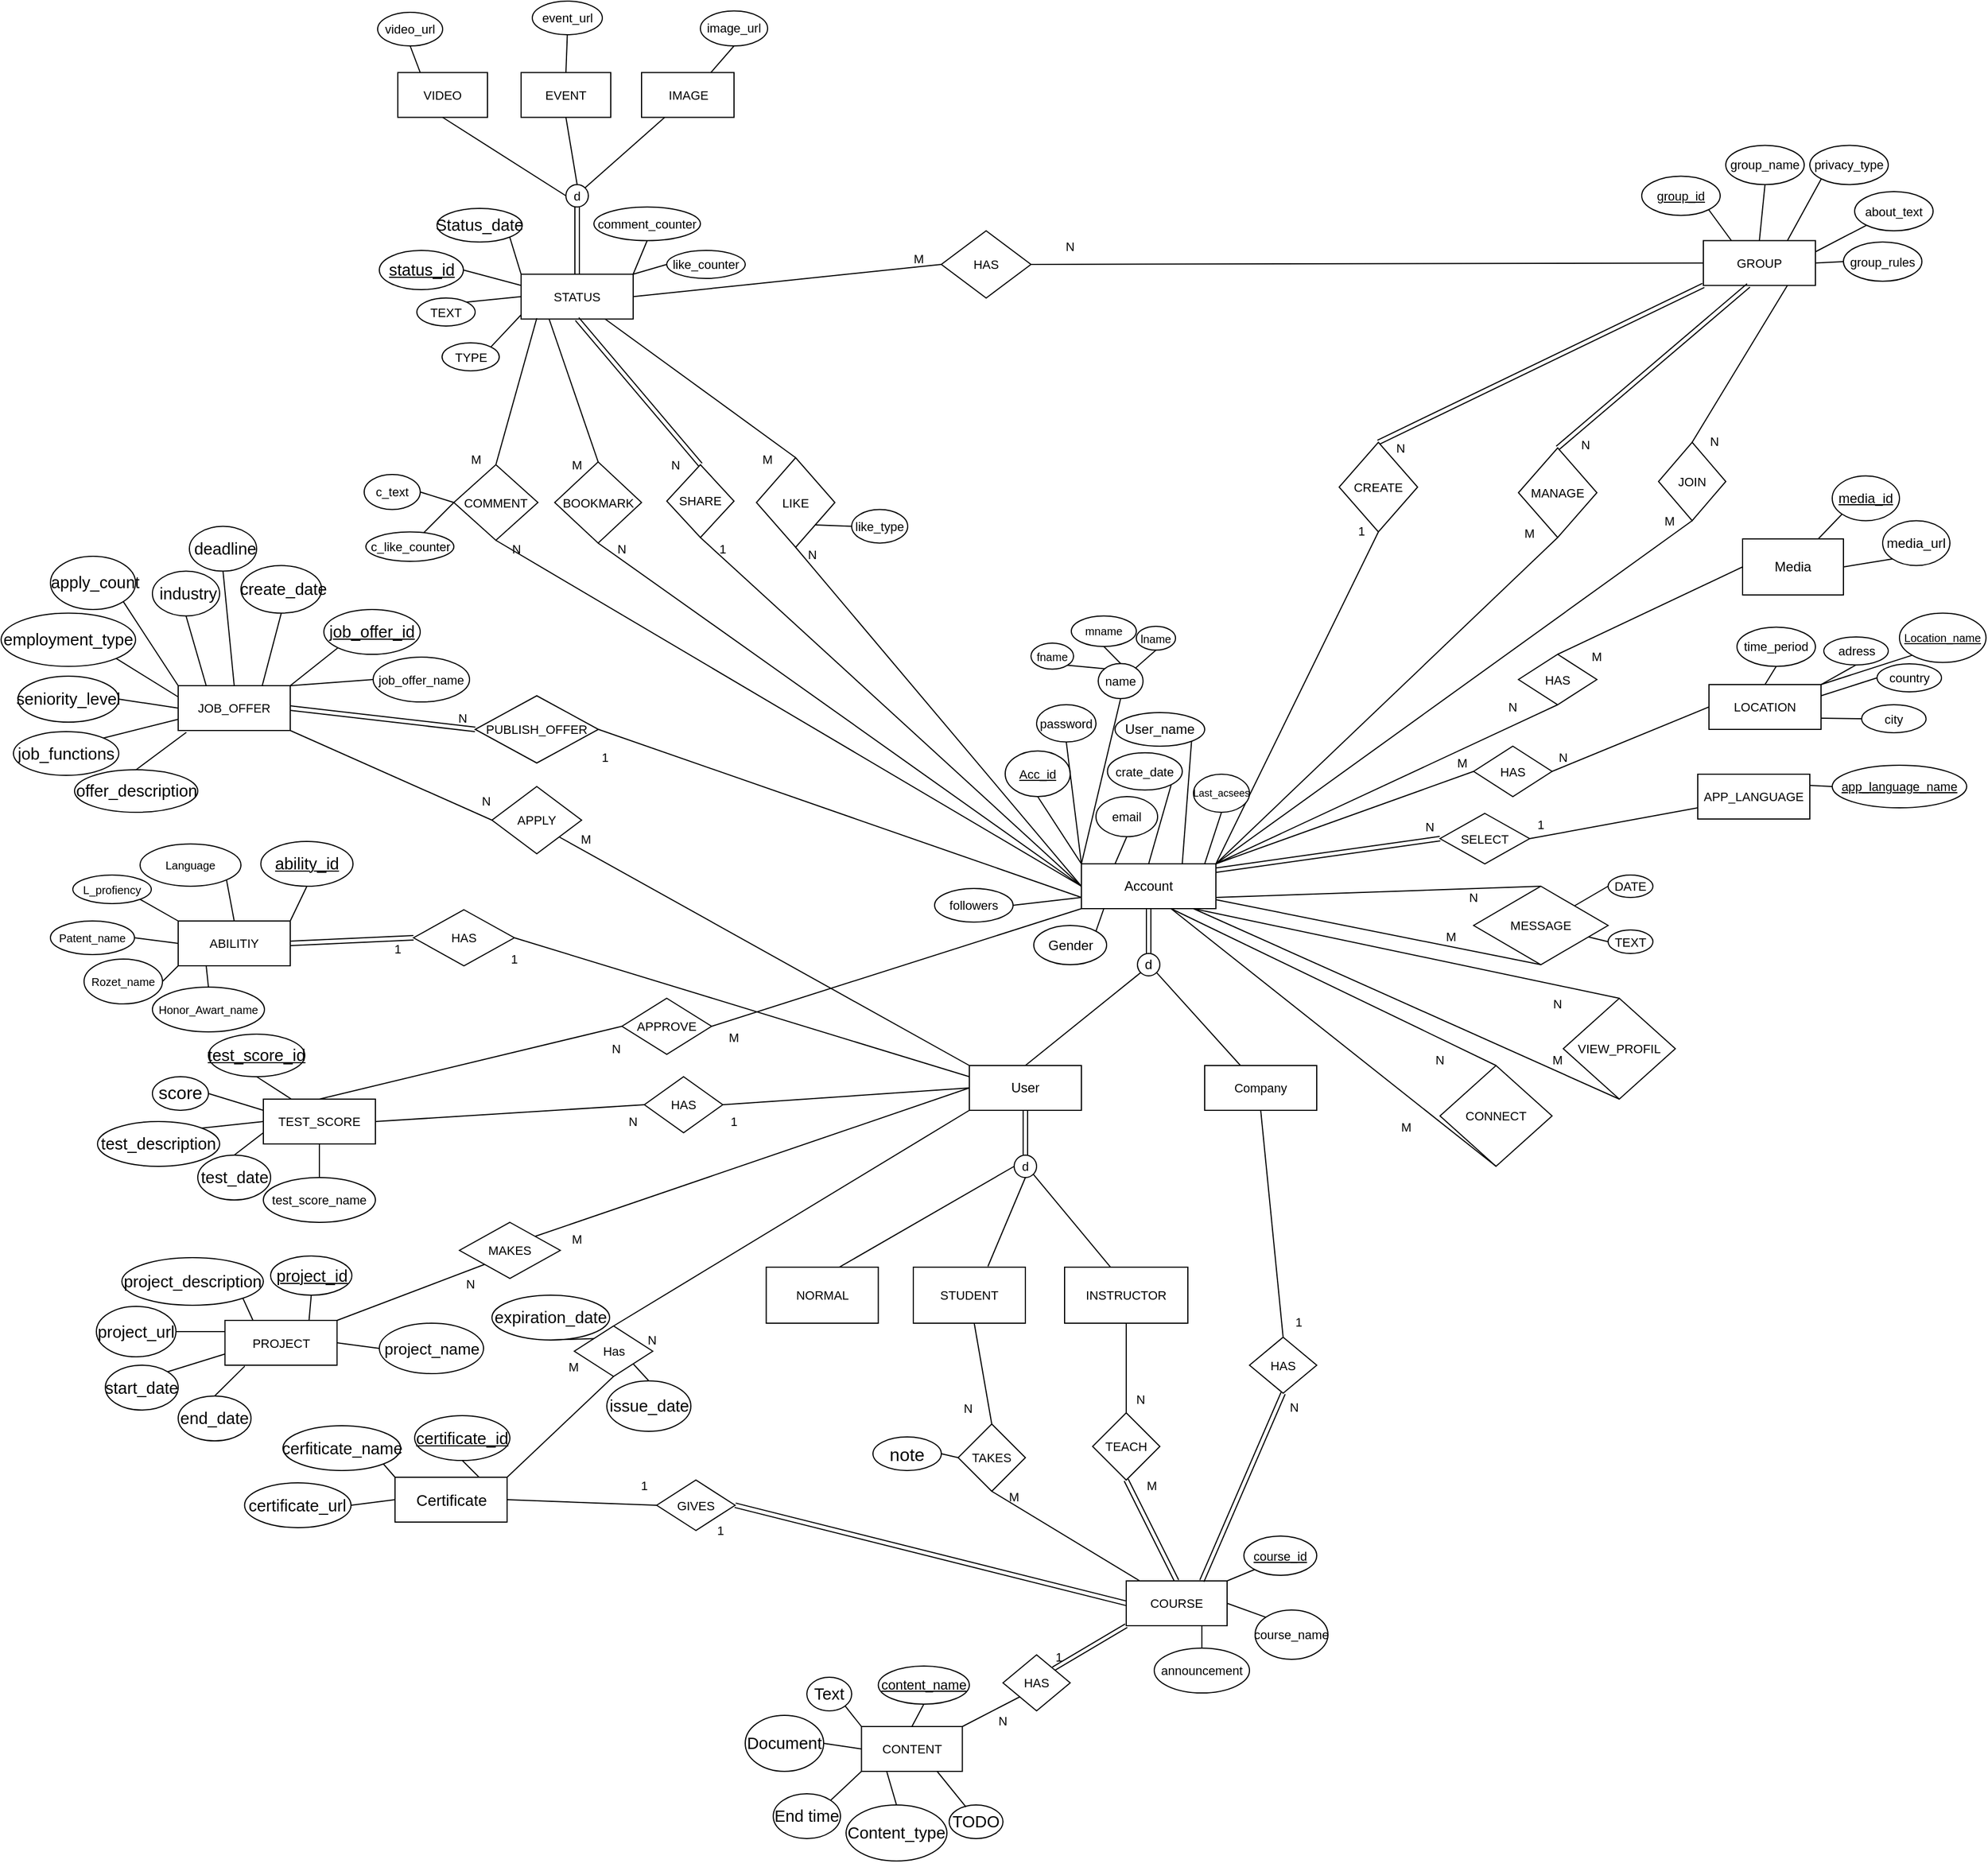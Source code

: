 <mxfile version="16.5.2" type="google"><diagram id="1wTQwWZycRBrVzJgRDJn" name="Page-1"><mxGraphModel dx="2885" dy="2147" grid="1" gridSize="10" guides="1" tooltips="1" connect="1" arrows="1" fold="1" page="1" pageScale="1" pageWidth="827" pageHeight="1169" math="0" shadow="0"><root><mxCell id="0"/><mxCell id="1" parent="0"/><mxCell id="PlP1H7xcBEWhWzDBKGG0-1" value="Account" style="rounded=0;whiteSpace=wrap;html=1;" parent="1" vertex="1"><mxGeometry x="560" y="500" width="120" height="40" as="geometry"/></mxCell><mxCell id="PlP1H7xcBEWhWzDBKGG0-2" style="edgeStyle=orthogonalEdgeStyle;shape=link;rounded=0;orthogonalLoop=1;jettySize=auto;html=1;exitX=0.5;exitY=1;exitDx=0;exitDy=0;entryX=0.5;entryY=1;entryDx=0;entryDy=0;" parent="1" source="PlP1H7xcBEWhWzDBKGG0-5" target="PlP1H7xcBEWhWzDBKGG0-1" edge="1"><mxGeometry relative="1" as="geometry"/></mxCell><mxCell id="PlP1H7xcBEWhWzDBKGG0-3" style="rounded=0;orthogonalLoop=1;jettySize=auto;html=1;exitX=1;exitY=0;exitDx=0;exitDy=0;fontSize=11;endArrow=none;endFill=0;" parent="1" source="PlP1H7xcBEWhWzDBKGG0-5" edge="1"><mxGeometry relative="1" as="geometry"><mxPoint x="510" y="680" as="targetPoint"/></mxGeometry></mxCell><mxCell id="PlP1H7xcBEWhWzDBKGG0-4" style="edgeStyle=none;rounded=0;orthogonalLoop=1;jettySize=auto;html=1;exitX=0;exitY=0;exitDx=0;exitDy=0;fontSize=11;endArrow=none;endFill=0;" parent="1" source="PlP1H7xcBEWhWzDBKGG0-5" target="PlP1H7xcBEWhWzDBKGG0-9" edge="1"><mxGeometry relative="1" as="geometry"/></mxCell><mxCell id="PlP1H7xcBEWhWzDBKGG0-5" value="d" style="ellipse;whiteSpace=wrap;html=1;aspect=fixed;direction=west;" parent="1" vertex="1"><mxGeometry x="610" y="580" width="20" height="20" as="geometry"/></mxCell><mxCell id="PlP1H7xcBEWhWzDBKGG0-7" value="&lt;p style=&quot;line-height: 1.2&quot;&gt;User&lt;/p&gt;" style="rounded=0;whiteSpace=wrap;html=1;" parent="1" vertex="1"><mxGeometry x="460" y="680" width="100" height="40" as="geometry"/></mxCell><mxCell id="PlP1H7xcBEWhWzDBKGG0-9" value="Company" style="rounded=0;whiteSpace=wrap;html=1;fontSize=11;" parent="1" vertex="1"><mxGeometry x="670" y="680" width="100" height="40" as="geometry"/></mxCell><mxCell id="PlP1H7xcBEWhWzDBKGG0-17" value="" style="endArrow=none;html=1;rounded=0;fontSize=11;shape=link;entryX=0.5;entryY=1;entryDx=0;entryDy=0;" parent="1" target="PlP1H7xcBEWhWzDBKGG0-7" edge="1"><mxGeometry width="50" height="50" relative="1" as="geometry"><mxPoint x="510" y="760" as="sourcePoint"/><mxPoint x="730" y="850" as="targetPoint"/></mxGeometry></mxCell><mxCell id="PlP1H7xcBEWhWzDBKGG0-18" style="edgeStyle=none;rounded=0;orthogonalLoop=1;jettySize=auto;html=1;exitX=0;exitY=0.5;exitDx=0;exitDy=0;entryX=0.625;entryY=0.032;entryDx=0;entryDy=0;entryPerimeter=0;fontSize=11;endArrow=none;endFill=0;" parent="1" source="PlP1H7xcBEWhWzDBKGG0-21" target="PlP1H7xcBEWhWzDBKGG0-22" edge="1"><mxGeometry relative="1" as="geometry"/></mxCell><mxCell id="PlP1H7xcBEWhWzDBKGG0-19" style="edgeStyle=none;rounded=0;orthogonalLoop=1;jettySize=auto;html=1;exitX=0.5;exitY=1;exitDx=0;exitDy=0;entryX=0.666;entryY=-0.015;entryDx=0;entryDy=0;entryPerimeter=0;fontSize=11;endArrow=none;endFill=0;" parent="1" source="PlP1H7xcBEWhWzDBKGG0-21" target="PlP1H7xcBEWhWzDBKGG0-24" edge="1"><mxGeometry relative="1" as="geometry"/></mxCell><mxCell id="PlP1H7xcBEWhWzDBKGG0-20" style="edgeStyle=none;rounded=0;orthogonalLoop=1;jettySize=auto;html=1;exitX=1;exitY=1;exitDx=0;exitDy=0;entryX=0.376;entryY=0.008;entryDx=0;entryDy=0;entryPerimeter=0;fontSize=11;endArrow=none;endFill=0;" parent="1" source="PlP1H7xcBEWhWzDBKGG0-21" target="PlP1H7xcBEWhWzDBKGG0-26" edge="1"><mxGeometry relative="1" as="geometry"/></mxCell><mxCell id="PlP1H7xcBEWhWzDBKGG0-21" value="d" style="ellipse;whiteSpace=wrap;html=1;aspect=fixed;fontSize=11;" parent="1" vertex="1"><mxGeometry x="500" y="760" width="20" height="20" as="geometry"/></mxCell><mxCell id="PlP1H7xcBEWhWzDBKGG0-22" value="NORMAL" style="rounded=0;whiteSpace=wrap;html=1;fontSize=11;" parent="1" vertex="1"><mxGeometry x="278.75" y="860" width="100" height="50" as="geometry"/></mxCell><mxCell id="PlP1H7xcBEWhWzDBKGG0-23" value="" style="edgeStyle=none;rounded=0;orthogonalLoop=1;jettySize=auto;html=1;fontSize=11;endArrow=none;endFill=0;entryX=0.5;entryY=0;entryDx=0;entryDy=0;" parent="1" source="PlP1H7xcBEWhWzDBKGG0-24" target="PlP1H7xcBEWhWzDBKGG0-28" edge="1"><mxGeometry relative="1" as="geometry"/></mxCell><mxCell id="PlP1H7xcBEWhWzDBKGG0-24" value="STUDENT" style="rounded=0;whiteSpace=wrap;html=1;fontSize=11;" parent="1" vertex="1"><mxGeometry x="410" y="860" width="100" height="50" as="geometry"/></mxCell><mxCell id="PlP1H7xcBEWhWzDBKGG0-25" style="edgeStyle=none;rounded=0;orthogonalLoop=1;jettySize=auto;html=1;exitX=0.5;exitY=1;exitDx=0;exitDy=0;entryX=0.5;entryY=0;entryDx=0;entryDy=0;fontSize=11;endArrow=none;endFill=0;" parent="1" source="PlP1H7xcBEWhWzDBKGG0-26" target="PlP1H7xcBEWhWzDBKGG0-30" edge="1"><mxGeometry relative="1" as="geometry"/></mxCell><mxCell id="PlP1H7xcBEWhWzDBKGG0-26" value="INSTRUCTOR" style="rounded=0;whiteSpace=wrap;html=1;fontSize=11;" parent="1" vertex="1"><mxGeometry x="545" y="860" width="110" height="50" as="geometry"/></mxCell><mxCell id="PlP1H7xcBEWhWzDBKGG0-27" style="edgeStyle=none;rounded=0;orthogonalLoop=1;jettySize=auto;html=1;exitX=0.5;exitY=1;exitDx=0;exitDy=0;fontSize=11;endArrow=none;endFill=0;" parent="1" source="PlP1H7xcBEWhWzDBKGG0-28" target="PlP1H7xcBEWhWzDBKGG0-31" edge="1"><mxGeometry relative="1" as="geometry"/></mxCell><mxCell id="PlP1H7xcBEWhWzDBKGG0-28" value="TAKES" style="rhombus;whiteSpace=wrap;html=1;fontSize=11;" parent="1" vertex="1"><mxGeometry x="450" y="1000" width="60" height="60" as="geometry"/></mxCell><mxCell id="PlP1H7xcBEWhWzDBKGG0-29" style="edgeStyle=none;rounded=0;orthogonalLoop=1;jettySize=auto;html=1;exitX=0.5;exitY=1;exitDx=0;exitDy=0;entryX=0.5;entryY=0;entryDx=0;entryDy=0;fontSize=11;endArrow=none;endFill=0;shape=link;" parent="1" source="PlP1H7xcBEWhWzDBKGG0-30" target="PlP1H7xcBEWhWzDBKGG0-31" edge="1"><mxGeometry relative="1" as="geometry"/></mxCell><mxCell id="PlP1H7xcBEWhWzDBKGG0-30" value="TEACH" style="rhombus;whiteSpace=wrap;html=1;fontSize=11;" parent="1" vertex="1"><mxGeometry x="570" y="990" width="60" height="60" as="geometry"/></mxCell><mxCell id="PlP1H7xcBEWhWzDBKGG0-31" value="COURSE" style="rounded=0;whiteSpace=wrap;html=1;fontSize=11;" parent="1" vertex="1"><mxGeometry x="600" y="1140" width="90" height="40" as="geometry"/></mxCell><mxCell id="PlP1H7xcBEWhWzDBKGG0-32" style="edgeStyle=none;rounded=0;orthogonalLoop=1;jettySize=auto;html=1;exitX=0.5;exitY=0;exitDx=0;exitDy=0;entryX=0.5;entryY=1;entryDx=0;entryDy=0;fontSize=11;endArrow=none;endFill=0;" parent="1" source="PlP1H7xcBEWhWzDBKGG0-34" target="PlP1H7xcBEWhWzDBKGG0-9" edge="1"><mxGeometry relative="1" as="geometry"/></mxCell><mxCell id="PlP1H7xcBEWhWzDBKGG0-33" style="edgeStyle=none;rounded=0;orthogonalLoop=1;jettySize=auto;html=1;exitX=0.5;exitY=1;exitDx=0;exitDy=0;entryX=0.75;entryY=0;entryDx=0;entryDy=0;fontSize=11;endArrow=none;endFill=0;shape=link;" parent="1" source="PlP1H7xcBEWhWzDBKGG0-34" target="PlP1H7xcBEWhWzDBKGG0-31" edge="1"><mxGeometry relative="1" as="geometry"/></mxCell><mxCell id="PlP1H7xcBEWhWzDBKGG0-34" value="HAS" style="rhombus;whiteSpace=wrap;html=1;fontSize=11;" parent="1" vertex="1"><mxGeometry x="710" y="922.5" width="60" height="50" as="geometry"/></mxCell><mxCell id="PlP1H7xcBEWhWzDBKGG0-35" style="edgeStyle=none;rounded=0;orthogonalLoop=1;jettySize=auto;html=1;exitX=1;exitY=0;exitDx=0;exitDy=0;entryX=0;entryY=1;entryDx=0;entryDy=0;fontSize=11;endArrow=none;endFill=0;shape=link;width=-3.684;" parent="1" source="PlP1H7xcBEWhWzDBKGG0-187" target="PlP1H7xcBEWhWzDBKGG0-31" edge="1"><mxGeometry relative="1" as="geometry"><mxPoint x="570" y="1190.0" as="sourcePoint"/></mxGeometry></mxCell><mxCell id="PlP1H7xcBEWhWzDBKGG0-36" value="Certificate" style="whiteSpace=wrap;html=1;align=center;fontSize=14;" parent="1" vertex="1"><mxGeometry x="-52.5" y="1047.5" width="100" height="40" as="geometry"/></mxCell><mxCell id="PlP1H7xcBEWhWzDBKGG0-37" style="edgeStyle=none;rounded=0;orthogonalLoop=1;jettySize=auto;html=1;exitX=1;exitY=0.5;exitDx=0;exitDy=0;entryX=1;entryY=0.5;entryDx=0;entryDy=0;fontSize=11;endArrow=none;endFill=0;" parent="1" source="PlP1H7xcBEWhWzDBKGG0-39" target="PlP1H7xcBEWhWzDBKGG0-36" edge="1"><mxGeometry relative="1" as="geometry"/></mxCell><mxCell id="PlP1H7xcBEWhWzDBKGG0-38" style="edgeStyle=none;rounded=0;orthogonalLoop=1;jettySize=auto;html=1;exitX=0;exitY=0.5;exitDx=0;exitDy=0;fontSize=11;endArrow=none;endFill=0;shape=link;" parent="1" source="PlP1H7xcBEWhWzDBKGG0-39" edge="1"><mxGeometry relative="1" as="geometry"><mxPoint x="600" y="1160" as="targetPoint"/></mxGeometry></mxCell><mxCell id="PlP1H7xcBEWhWzDBKGG0-39" value="GIVES" style="shape=rhombus;perimeter=rhombusPerimeter;whiteSpace=wrap;html=1;align=center;fontSize=11;direction=west;" parent="1" vertex="1"><mxGeometry x="181" y="1050" width="70" height="45" as="geometry"/></mxCell><mxCell id="PlP1H7xcBEWhWzDBKGG0-40" value="PROJECT" style="whiteSpace=wrap;html=1;align=center;fontSize=11;" parent="1" vertex="1"><mxGeometry x="-204.25" y="907.5" width="100" height="40" as="geometry"/></mxCell><mxCell id="PlP1H7xcBEWhWzDBKGG0-41" style="edgeStyle=none;rounded=0;orthogonalLoop=1;jettySize=auto;html=1;exitX=0;exitY=1;exitDx=0;exitDy=0;fontSize=11;endArrow=none;endFill=0;entryX=1;entryY=0;entryDx=0;entryDy=0;" parent="1" source="PlP1H7xcBEWhWzDBKGG0-43" target="PlP1H7xcBEWhWzDBKGG0-40" edge="1"><mxGeometry relative="1" as="geometry"><mxPoint x="280" y="750.0" as="targetPoint"/></mxGeometry></mxCell><mxCell id="PlP1H7xcBEWhWzDBKGG0-42" style="edgeStyle=none;rounded=0;orthogonalLoop=1;jettySize=auto;html=1;exitX=1;exitY=0;exitDx=0;exitDy=0;entryX=0;entryY=0.5;entryDx=0;entryDy=0;fontSize=11;endArrow=none;endFill=0;" parent="1" source="PlP1H7xcBEWhWzDBKGG0-43" target="PlP1H7xcBEWhWzDBKGG0-7" edge="1"><mxGeometry relative="1" as="geometry"/></mxCell><mxCell id="PlP1H7xcBEWhWzDBKGG0-43" value="MAKES" style="shape=rhombus;perimeter=rhombusPerimeter;whiteSpace=wrap;html=1;align=center;fontSize=11;" parent="1" vertex="1"><mxGeometry x="5" y="820" width="90" height="50" as="geometry"/></mxCell><mxCell id="PlP1H7xcBEWhWzDBKGG0-44" style="edgeStyle=none;rounded=0;orthogonalLoop=1;jettySize=auto;html=1;exitX=1;exitY=0.5;exitDx=0;exitDy=0;entryX=0;entryY=0.25;entryDx=0;entryDy=0;fontSize=11;endArrow=none;endFill=0;" parent="1" source="PlP1H7xcBEWhWzDBKGG0-46" target="PlP1H7xcBEWhWzDBKGG0-7" edge="1"><mxGeometry relative="1" as="geometry"/></mxCell><mxCell id="PlP1H7xcBEWhWzDBKGG0-46" value="HAS" style="shape=rhombus;perimeter=rhombusPerimeter;whiteSpace=wrap;html=1;align=center;fontSize=11;" parent="1" vertex="1"><mxGeometry x="-36" y="541" width="90" height="50" as="geometry"/></mxCell><mxCell id="PlP1H7xcBEWhWzDBKGG0-47" value="ABILITIY" style="whiteSpace=wrap;html=1;align=center;fontSize=11;" parent="1" vertex="1"><mxGeometry x="-246" y="551" width="100" height="40" as="geometry"/></mxCell><mxCell id="PlP1H7xcBEWhWzDBKGG0-50" style="edgeStyle=none;rounded=0;orthogonalLoop=1;jettySize=auto;html=1;exitX=1;exitY=1;exitDx=0;exitDy=0;entryX=0;entryY=0.5;entryDx=0;entryDy=0;fontSize=11;endArrow=none;endFill=0;" parent="1" source="PlP1H7xcBEWhWzDBKGG0-53" target="PlP1H7xcBEWhWzDBKGG0-55" edge="1"><mxGeometry relative="1" as="geometry"/></mxCell><mxCell id="PlP1H7xcBEWhWzDBKGG0-53" value="JOB_OFFER" style="whiteSpace=wrap;html=1;align=center;fontSize=11;" parent="1" vertex="1"><mxGeometry x="-246" y="341" width="100" height="40" as="geometry"/></mxCell><mxCell id="PlP1H7xcBEWhWzDBKGG0-54" style="edgeStyle=none;rounded=0;orthogonalLoop=1;jettySize=auto;html=1;exitX=1;exitY=1;exitDx=0;exitDy=0;entryX=0;entryY=0;entryDx=0;entryDy=0;fontSize=11;endArrow=none;endFill=0;" parent="1" source="PlP1H7xcBEWhWzDBKGG0-55" target="PlP1H7xcBEWhWzDBKGG0-7" edge="1"><mxGeometry relative="1" as="geometry"/></mxCell><mxCell id="PlP1H7xcBEWhWzDBKGG0-55" value="APPLY" style="shape=rhombus;perimeter=rhombusPerimeter;whiteSpace=wrap;html=1;align=center;fontSize=11;" parent="1" vertex="1"><mxGeometry x="34" y="431" width="80" height="60" as="geometry"/></mxCell><mxCell id="PlP1H7xcBEWhWzDBKGG0-56" style="edgeStyle=none;rounded=0;orthogonalLoop=1;jettySize=auto;html=1;exitX=0;exitY=0.5;exitDx=0;exitDy=0;entryX=0;entryY=0.75;entryDx=0;entryDy=0;fontSize=11;endArrow=none;endFill=0;" parent="1" source="PlP1H7xcBEWhWzDBKGG0-57" target="PlP1H7xcBEWhWzDBKGG0-1" edge="1"><mxGeometry relative="1" as="geometry"/></mxCell><mxCell id="PlP1H7xcBEWhWzDBKGG0-57" value="PUBLISH_OFFER" style="shape=rhombus;perimeter=rhombusPerimeter;whiteSpace=wrap;html=1;align=center;fontSize=11;direction=west;" parent="1" vertex="1"><mxGeometry x="19" y="350" width="110" height="60" as="geometry"/></mxCell><mxCell id="PlP1H7xcBEWhWzDBKGG0-58" style="edgeStyle=none;rounded=0;orthogonalLoop=1;jettySize=auto;html=1;exitX=1;exitY=0.5;exitDx=0;exitDy=0;entryX=0;entryY=0.5;entryDx=0;entryDy=0;fontSize=11;endArrow=none;endFill=0;" parent="1" source="PlP1H7xcBEWhWzDBKGG0-60" target="PlP1H7xcBEWhWzDBKGG0-62" edge="1"><mxGeometry relative="1" as="geometry"/></mxCell><mxCell id="PlP1H7xcBEWhWzDBKGG0-59" style="edgeStyle=none;rounded=0;orthogonalLoop=1;jettySize=auto;html=1;exitX=0.5;exitY=0;exitDx=0;exitDy=0;entryX=0;entryY=0.5;entryDx=0;entryDy=0;fontSize=11;endArrow=none;endFill=0;" parent="1" source="PlP1H7xcBEWhWzDBKGG0-60" target="PlP1H7xcBEWhWzDBKGG0-64" edge="1"><mxGeometry relative="1" as="geometry"/></mxCell><mxCell id="PlP1H7xcBEWhWzDBKGG0-60" value="TEST_SCORE" style="whiteSpace=wrap;html=1;align=center;fontSize=11;" parent="1" vertex="1"><mxGeometry x="-170" y="710" width="100" height="40" as="geometry"/></mxCell><mxCell id="PlP1H7xcBEWhWzDBKGG0-61" style="edgeStyle=none;rounded=0;orthogonalLoop=1;jettySize=auto;html=1;exitX=1;exitY=0.5;exitDx=0;exitDy=0;entryX=0;entryY=0.5;entryDx=0;entryDy=0;fontSize=11;endArrow=none;endFill=0;" parent="1" source="PlP1H7xcBEWhWzDBKGG0-62" target="PlP1H7xcBEWhWzDBKGG0-7" edge="1"><mxGeometry relative="1" as="geometry"/></mxCell><mxCell id="PlP1H7xcBEWhWzDBKGG0-62" value="HAS" style="shape=rhombus;perimeter=rhombusPerimeter;whiteSpace=wrap;html=1;align=center;fontSize=11;" parent="1" vertex="1"><mxGeometry x="170" y="690" width="70" height="50" as="geometry"/></mxCell><mxCell id="PlP1H7xcBEWhWzDBKGG0-63" style="edgeStyle=none;rounded=0;orthogonalLoop=1;jettySize=auto;html=1;exitX=1;exitY=0.5;exitDx=0;exitDy=0;entryX=0;entryY=1;entryDx=0;entryDy=0;fontSize=11;endArrow=none;endFill=0;" parent="1" source="PlP1H7xcBEWhWzDBKGG0-64" target="PlP1H7xcBEWhWzDBKGG0-1" edge="1"><mxGeometry relative="1" as="geometry"/></mxCell><mxCell id="PlP1H7xcBEWhWzDBKGG0-64" value="APPROVE" style="shape=rhombus;perimeter=rhombusPerimeter;whiteSpace=wrap;html=1;align=center;fontSize=11;" parent="1" vertex="1"><mxGeometry x="150" y="620" width="80" height="50" as="geometry"/></mxCell><mxCell id="PlP1H7xcBEWhWzDBKGG0-65" style="edgeStyle=none;rounded=0;orthogonalLoop=1;jettySize=auto;html=1;exitX=0;exitY=0.5;exitDx=0;exitDy=0;fontSize=11;endArrow=none;endFill=0;" parent="1" source="PlP1H7xcBEWhWzDBKGG0-67" edge="1"><mxGeometry relative="1" as="geometry"><mxPoint x="660" y="540" as="targetPoint"/></mxGeometry></mxCell><mxCell id="PlP1H7xcBEWhWzDBKGG0-66" style="edgeStyle=none;rounded=0;orthogonalLoop=1;jettySize=auto;html=1;exitX=1;exitY=0.5;exitDx=0;exitDy=0;fontSize=11;endArrow=none;endFill=0;" parent="1" source="PlP1H7xcBEWhWzDBKGG0-67" edge="1"><mxGeometry relative="1" as="geometry"><mxPoint x="660" y="540" as="targetPoint"/></mxGeometry></mxCell><mxCell id="PlP1H7xcBEWhWzDBKGG0-67" value="VIEW_PROFIL" style="shape=rhombus;perimeter=rhombusPerimeter;whiteSpace=wrap;html=1;align=center;fontSize=11;direction=south;" parent="1" vertex="1"><mxGeometry x="990" y="620" width="100" height="90" as="geometry"/></mxCell><mxCell id="PlP1H7xcBEWhWzDBKGG0-68" style="edgeStyle=none;rounded=0;orthogonalLoop=1;jettySize=auto;html=1;exitX=0.5;exitY=1;exitDx=0;exitDy=0;fontSize=11;endArrow=none;endFill=0;" parent="1" source="PlP1H7xcBEWhWzDBKGG0-70" target="PlP1H7xcBEWhWzDBKGG0-1" edge="1"><mxGeometry relative="1" as="geometry"/></mxCell><mxCell id="PlP1H7xcBEWhWzDBKGG0-69" style="edgeStyle=none;rounded=0;orthogonalLoop=1;jettySize=auto;html=1;exitX=0.5;exitY=0;exitDx=0;exitDy=0;entryX=1;entryY=0.75;entryDx=0;entryDy=0;fontSize=11;endArrow=none;endFill=0;" parent="1" source="PlP1H7xcBEWhWzDBKGG0-70" target="PlP1H7xcBEWhWzDBKGG0-1" edge="1"><mxGeometry relative="1" as="geometry"/></mxCell><mxCell id="PlP1H7xcBEWhWzDBKGG0-70" value="MESSAGE" style="shape=rhombus;perimeter=rhombusPerimeter;whiteSpace=wrap;html=1;align=center;fontSize=11;" parent="1" vertex="1"><mxGeometry x="910" y="520" width="120" height="70" as="geometry"/></mxCell><mxCell id="PlP1H7xcBEWhWzDBKGG0-71" value="APP_LANGUAGE" style="whiteSpace=wrap;html=1;align=center;fontSize=11;" parent="1" vertex="1"><mxGeometry x="1110" y="420" width="100" height="40" as="geometry"/></mxCell><mxCell id="PlP1H7xcBEWhWzDBKGG0-72" style="edgeStyle=none;rounded=0;orthogonalLoop=1;jettySize=auto;html=1;exitX=1;exitY=0.5;exitDx=0;exitDy=0;entryX=0;entryY=0.75;entryDx=0;entryDy=0;fontSize=11;endArrow=none;endFill=0;" parent="1" source="PlP1H7xcBEWhWzDBKGG0-74" target="PlP1H7xcBEWhWzDBKGG0-71" edge="1"><mxGeometry relative="1" as="geometry"/></mxCell><mxCell id="PlP1H7xcBEWhWzDBKGG0-73" style="edgeStyle=none;rounded=0;orthogonalLoop=1;jettySize=auto;html=1;exitX=0;exitY=0.5;exitDx=0;exitDy=0;fontSize=11;endArrow=none;endFill=0;shape=link;entryX=1;entryY=0.142;entryDx=0;entryDy=0;entryPerimeter=0;" parent="1" source="PlP1H7xcBEWhWzDBKGG0-74" target="PlP1H7xcBEWhWzDBKGG0-1" edge="1"><mxGeometry relative="1" as="geometry"><mxPoint x="680" y="500" as="targetPoint"/></mxGeometry></mxCell><mxCell id="PlP1H7xcBEWhWzDBKGG0-74" value="SELECT" style="shape=rhombus;perimeter=rhombusPerimeter;whiteSpace=wrap;html=1;align=center;fontSize=11;" parent="1" vertex="1"><mxGeometry x="880" y="455" width="80" height="45" as="geometry"/></mxCell><mxCell id="PlP1H7xcBEWhWzDBKGG0-75" value="LOCATION" style="whiteSpace=wrap;html=1;align=center;fontSize=11;" parent="1" vertex="1"><mxGeometry x="1120" y="340" width="100" height="40" as="geometry"/></mxCell><mxCell id="PlP1H7xcBEWhWzDBKGG0-76" style="edgeStyle=none;rounded=0;orthogonalLoop=1;jettySize=auto;html=1;exitX=1;exitY=0.5;exitDx=0;exitDy=0;entryX=0;entryY=0.5;entryDx=0;entryDy=0;fontSize=11;endArrow=none;endFill=0;" parent="1" source="PlP1H7xcBEWhWzDBKGG0-78" target="PlP1H7xcBEWhWzDBKGG0-75" edge="1"><mxGeometry relative="1" as="geometry"/></mxCell><mxCell id="PlP1H7xcBEWhWzDBKGG0-77" style="edgeStyle=none;rounded=0;orthogonalLoop=1;jettySize=auto;html=1;exitX=0;exitY=0.5;exitDx=0;exitDy=0;fontSize=11;endArrow=none;endFill=0;entryX=1;entryY=0;entryDx=0;entryDy=0;" parent="1" source="PlP1H7xcBEWhWzDBKGG0-78" target="PlP1H7xcBEWhWzDBKGG0-1" edge="1"><mxGeometry relative="1" as="geometry"><mxPoint x="650" y="500" as="targetPoint"/></mxGeometry></mxCell><mxCell id="PlP1H7xcBEWhWzDBKGG0-78" value="HAS" style="shape=rhombus;perimeter=rhombusPerimeter;whiteSpace=wrap;html=1;align=center;fontSize=11;" parent="1" vertex="1"><mxGeometry x="910" y="395" width="70" height="45" as="geometry"/></mxCell><mxCell id="PlP1H7xcBEWhWzDBKGG0-79" value="STATUS" style="whiteSpace=wrap;html=1;align=center;fontSize=11;" parent="1" vertex="1"><mxGeometry x="60" y="-26.25" width="100" height="40" as="geometry"/></mxCell><mxCell id="PlP1H7xcBEWhWzDBKGG0-81" value="GROUP" style="whiteSpace=wrap;html=1;align=center;fontSize=11;" parent="1" vertex="1"><mxGeometry x="1115" y="-56.25" width="100" height="40" as="geometry"/></mxCell><mxCell id="PlP1H7xcBEWhWzDBKGG0-82" style="edgeStyle=none;rounded=0;orthogonalLoop=1;jettySize=auto;html=1;exitX=0;exitY=0.5;exitDx=0;exitDy=0;entryX=0.25;entryY=1;entryDx=0;entryDy=0;fontSize=11;endArrow=none;endFill=0;" parent="1" source="PlP1H7xcBEWhWzDBKGG0-84" target="PlP1H7xcBEWhWzDBKGG0-79" edge="1"><mxGeometry relative="1" as="geometry"/></mxCell><mxCell id="PlP1H7xcBEWhWzDBKGG0-83" style="edgeStyle=none;rounded=0;orthogonalLoop=1;jettySize=auto;html=1;exitX=1;exitY=0.5;exitDx=0;exitDy=0;fontSize=11;endArrow=none;endFill=0;entryX=0;entryY=0.5;entryDx=0;entryDy=0;" parent="1" source="PlP1H7xcBEWhWzDBKGG0-84" target="PlP1H7xcBEWhWzDBKGG0-1" edge="1"><mxGeometry relative="1" as="geometry"/></mxCell><mxCell id="PlP1H7xcBEWhWzDBKGG0-84" value="BOOKMARK" style="shape=rhombus;perimeter=rhombusPerimeter;whiteSpace=wrap;html=1;align=center;fontSize=11;direction=south;" parent="1" vertex="1"><mxGeometry x="90" y="141.25" width="77.5" height="72.5" as="geometry"/></mxCell><mxCell id="PlP1H7xcBEWhWzDBKGG0-85" style="edgeStyle=none;rounded=0;orthogonalLoop=1;jettySize=auto;html=1;exitX=0;exitY=0.5;exitDx=0;exitDy=0;entryX=0.5;entryY=1;entryDx=0;entryDy=0;fontSize=11;endArrow=none;endFill=0;shape=link;" parent="1" source="PlP1H7xcBEWhWzDBKGG0-87" target="PlP1H7xcBEWhWzDBKGG0-79" edge="1"><mxGeometry relative="1" as="geometry"/></mxCell><mxCell id="PlP1H7xcBEWhWzDBKGG0-86" style="edgeStyle=none;rounded=0;orthogonalLoop=1;jettySize=auto;html=1;exitX=1;exitY=0.5;exitDx=0;exitDy=0;fontSize=11;endArrow=none;endFill=0;" parent="1" source="PlP1H7xcBEWhWzDBKGG0-87" edge="1"><mxGeometry relative="1" as="geometry"><mxPoint x="560" y="520" as="targetPoint"/></mxGeometry></mxCell><mxCell id="PlP1H7xcBEWhWzDBKGG0-87" value="SHARE" style="shape=rhombus;perimeter=rhombusPerimeter;whiteSpace=wrap;html=1;align=center;fontSize=11;direction=south;" parent="1" vertex="1"><mxGeometry x="190" y="143.75" width="60" height="65" as="geometry"/></mxCell><mxCell id="PlP1H7xcBEWhWzDBKGG0-88" style="edgeStyle=none;rounded=0;orthogonalLoop=1;jettySize=auto;html=1;exitX=0;exitY=0.5;exitDx=0;exitDy=0;entryX=0.75;entryY=1;entryDx=0;entryDy=0;fontSize=11;endArrow=none;endFill=0;" parent="1" source="PlP1H7xcBEWhWzDBKGG0-90" target="PlP1H7xcBEWhWzDBKGG0-79" edge="1"><mxGeometry relative="1" as="geometry"/></mxCell><mxCell id="PlP1H7xcBEWhWzDBKGG0-89" style="edgeStyle=none;rounded=0;orthogonalLoop=1;jettySize=auto;html=1;entryX=0;entryY=0.5;entryDx=0;entryDy=0;fontSize=11;endArrow=none;endFill=0;exitX=1;exitY=0.5;exitDx=0;exitDy=0;" parent="1" source="PlP1H7xcBEWhWzDBKGG0-90" target="PlP1H7xcBEWhWzDBKGG0-1" edge="1"><mxGeometry relative="1" as="geometry"><mxPoint x="500" y="194.75" as="sourcePoint"/><mxPoint x="640.04" y="501" as="targetPoint"/></mxGeometry></mxCell><mxCell id="PlP1H7xcBEWhWzDBKGG0-90" value="LIKE" style="shape=rhombus;perimeter=rhombusPerimeter;whiteSpace=wrap;html=1;align=center;fontSize=11;direction=south;" parent="1" vertex="1"><mxGeometry x="270" y="137.5" width="70" height="80" as="geometry"/></mxCell><mxCell id="PlP1H7xcBEWhWzDBKGG0-91" style="edgeStyle=none;rounded=0;orthogonalLoop=1;jettySize=auto;html=1;exitX=0;exitY=0.5;exitDx=0;exitDy=0;entryX=0.14;entryY=0.981;entryDx=0;entryDy=0;entryPerimeter=0;fontSize=11;endArrow=none;endFill=0;" parent="1" source="PlP1H7xcBEWhWzDBKGG0-93" target="PlP1H7xcBEWhWzDBKGG0-79" edge="1"><mxGeometry relative="1" as="geometry"/></mxCell><mxCell id="PlP1H7xcBEWhWzDBKGG0-92" style="edgeStyle=none;rounded=0;orthogonalLoop=1;jettySize=auto;html=1;exitX=1;exitY=0.5;exitDx=0;exitDy=0;entryX=0;entryY=0.5;entryDx=0;entryDy=0;fontSize=11;endArrow=none;endFill=0;" parent="1" source="PlP1H7xcBEWhWzDBKGG0-93" target="PlP1H7xcBEWhWzDBKGG0-1" edge="1"><mxGeometry relative="1" as="geometry"/></mxCell><mxCell id="PlP1H7xcBEWhWzDBKGG0-93" value="COMMENT" style="shape=rhombus;perimeter=rhombusPerimeter;whiteSpace=wrap;html=1;align=center;fontSize=11;direction=south;" parent="1" vertex="1"><mxGeometry y="143.75" width="75" height="67.5" as="geometry"/></mxCell><mxCell id="PlP1H7xcBEWhWzDBKGG0-94" style="edgeStyle=none;rounded=0;orthogonalLoop=1;jettySize=auto;html=1;exitX=1;exitY=0.5;exitDx=0;exitDy=0;entryX=0.5;entryY=1;entryDx=0;entryDy=0;fontSize=11;endArrow=none;endFill=0;" parent="1" source="PlP1H7xcBEWhWzDBKGG0-95" target="PlP1H7xcBEWhWzDBKGG0-93" edge="1"><mxGeometry relative="1" as="geometry"/></mxCell><mxCell id="PlP1H7xcBEWhWzDBKGG0-95" value="c_text" style="ellipse;whiteSpace=wrap;html=1;align=center;fontSize=11;" parent="1" vertex="1"><mxGeometry x="-80" y="152.5" width="50" height="31.25" as="geometry"/></mxCell><mxCell id="PlP1H7xcBEWhWzDBKGG0-97" value="like_counter" style="ellipse;whiteSpace=wrap;html=1;align=center;fontSize=11;" parent="1" vertex="1"><mxGeometry x="190" y="-47.5" width="70" height="25" as="geometry"/></mxCell><mxCell id="PlP1H7xcBEWhWzDBKGG0-98" style="edgeStyle=none;rounded=0;orthogonalLoop=1;jettySize=auto;html=1;exitX=0;exitY=0.5;exitDx=0;exitDy=0;entryX=1;entryY=0;entryDx=0;entryDy=0;fontSize=11;endArrow=none;endFill=0;" parent="1" source="PlP1H7xcBEWhWzDBKGG0-99" target="PlP1H7xcBEWhWzDBKGG0-90" edge="1"><mxGeometry relative="1" as="geometry"/></mxCell><mxCell id="PlP1H7xcBEWhWzDBKGG0-99" value="like_type" style="ellipse;whiteSpace=wrap;html=1;align=center;fontSize=11;" parent="1" vertex="1"><mxGeometry x="355" y="183.75" width="50" height="30" as="geometry"/></mxCell><mxCell id="PlP1H7xcBEWhWzDBKGG0-100" style="edgeStyle=none;rounded=0;orthogonalLoop=1;jettySize=auto;html=1;exitX=1;exitY=0;exitDx=0;exitDy=0;entryX=0;entryY=0.5;entryDx=0;entryDy=0;fontSize=11;endArrow=none;endFill=0;" parent="1" source="PlP1H7xcBEWhWzDBKGG0-101" target="PlP1H7xcBEWhWzDBKGG0-79" edge="1"><mxGeometry relative="1" as="geometry"/></mxCell><mxCell id="PlP1H7xcBEWhWzDBKGG0-101" value="TEXT" style="ellipse;whiteSpace=wrap;html=1;align=center;fontSize=11;" parent="1" vertex="1"><mxGeometry x="-33" y="-5" width="52" height="25" as="geometry"/></mxCell><mxCell id="PlP1H7xcBEWhWzDBKGG0-103" value="TYPE" style="ellipse;whiteSpace=wrap;html=1;align=center;fontSize=11;" parent="1" vertex="1"><mxGeometry x="-10.5" y="35" width="51" height="25" as="geometry"/></mxCell><mxCell id="PlP1H7xcBEWhWzDBKGG0-104" style="edgeStyle=none;rounded=0;orthogonalLoop=1;jettySize=auto;html=1;exitX=0.5;exitY=1;exitDx=0;exitDy=0;entryX=0.5;entryY=0;entryDx=0;entryDy=0;fontSize=11;endArrow=none;endFill=0;shape=link;" parent="1" source="PlP1H7xcBEWhWzDBKGG0-105" target="PlP1H7xcBEWhWzDBKGG0-79" edge="1"><mxGeometry relative="1" as="geometry"/></mxCell><mxCell id="PlP1H7xcBEWhWzDBKGG0-105" value="d" style="ellipse;whiteSpace=wrap;html=1;aspect=fixed;fontSize=11;" parent="1" vertex="1"><mxGeometry x="100" y="-106.25" width="20" height="20" as="geometry"/></mxCell><mxCell id="PlP1H7xcBEWhWzDBKGG0-106" style="edgeStyle=none;rounded=0;orthogonalLoop=1;jettySize=auto;html=1;exitX=0.5;exitY=1;exitDx=0;exitDy=0;entryX=0;entryY=0.5;entryDx=0;entryDy=0;fontSize=11;endArrow=none;endFill=0;" parent="1" source="PlP1H7xcBEWhWzDBKGG0-107" target="PlP1H7xcBEWhWzDBKGG0-105" edge="1"><mxGeometry relative="1" as="geometry"/></mxCell><mxCell id="PlP1H7xcBEWhWzDBKGG0-107" value="VIDEO" style="whiteSpace=wrap;html=1;align=center;fontSize=11;" parent="1" vertex="1"><mxGeometry x="-50" y="-206.25" width="80" height="40" as="geometry"/></mxCell><mxCell id="PlP1H7xcBEWhWzDBKGG0-108" style="edgeStyle=none;rounded=0;orthogonalLoop=1;jettySize=auto;html=1;exitX=0.5;exitY=1;exitDx=0;exitDy=0;entryX=0.5;entryY=0;entryDx=0;entryDy=0;fontSize=11;endArrow=none;endFill=0;entryPerimeter=0;" parent="1" source="PlP1H7xcBEWhWzDBKGG0-109" target="PlP1H7xcBEWhWzDBKGG0-105" edge="1"><mxGeometry relative="1" as="geometry"/></mxCell><mxCell id="PlP1H7xcBEWhWzDBKGG0-109" value="EVENT" style="whiteSpace=wrap;html=1;align=center;fontSize=11;" parent="1" vertex="1"><mxGeometry x="60" y="-206.25" width="80" height="40" as="geometry"/></mxCell><mxCell id="PlP1H7xcBEWhWzDBKGG0-110" style="edgeStyle=none;rounded=0;orthogonalLoop=1;jettySize=auto;html=1;exitX=0.25;exitY=1;exitDx=0;exitDy=0;entryX=1;entryY=0;entryDx=0;entryDy=0;fontSize=11;endArrow=none;endFill=0;" parent="1" source="PlP1H7xcBEWhWzDBKGG0-111" target="PlP1H7xcBEWhWzDBKGG0-105" edge="1"><mxGeometry relative="1" as="geometry"/></mxCell><mxCell id="PlP1H7xcBEWhWzDBKGG0-111" value="IMAGE" style="whiteSpace=wrap;html=1;align=center;fontSize=11;" parent="1" vertex="1"><mxGeometry x="167.5" y="-206.25" width="82.5" height="40" as="geometry"/></mxCell><mxCell id="PlP1H7xcBEWhWzDBKGG0-112" style="edgeStyle=none;rounded=0;orthogonalLoop=1;jettySize=auto;html=1;exitX=1;exitY=0.5;exitDx=0;exitDy=0;entryX=0;entryY=0.5;entryDx=0;entryDy=0;fontSize=11;endArrow=none;endFill=0;" parent="1" source="PlP1H7xcBEWhWzDBKGG0-114" target="PlP1H7xcBEWhWzDBKGG0-81" edge="1"><mxGeometry relative="1" as="geometry"/></mxCell><mxCell id="PlP1H7xcBEWhWzDBKGG0-113" style="edgeStyle=none;rounded=0;orthogonalLoop=1;jettySize=auto;html=1;exitX=0;exitY=0.5;exitDx=0;exitDy=0;entryX=1;entryY=0.5;entryDx=0;entryDy=0;fontSize=11;endArrow=none;endFill=0;" parent="1" source="PlP1H7xcBEWhWzDBKGG0-114" target="PlP1H7xcBEWhWzDBKGG0-79" edge="1"><mxGeometry relative="1" as="geometry"/></mxCell><mxCell id="PlP1H7xcBEWhWzDBKGG0-114" value="HAS" style="shape=rhombus;perimeter=rhombusPerimeter;whiteSpace=wrap;html=1;align=center;fontSize=11;" parent="1" vertex="1"><mxGeometry x="435" y="-65" width="80" height="60" as="geometry"/></mxCell><mxCell id="PlP1H7xcBEWhWzDBKGG0-115" style="edgeStyle=none;rounded=0;orthogonalLoop=1;jettySize=auto;html=1;exitX=1;exitY=0.5;exitDx=0;exitDy=0;entryX=1;entryY=0;entryDx=0;entryDy=0;fontSize=11;endArrow=none;endFill=0;" parent="1" source="PlP1H7xcBEWhWzDBKGG0-117" target="PlP1H7xcBEWhWzDBKGG0-1" edge="1"><mxGeometry relative="1" as="geometry"/></mxCell><mxCell id="PlP1H7xcBEWhWzDBKGG0-116" style="edgeStyle=none;rounded=0;orthogonalLoop=1;jettySize=auto;html=1;exitX=0;exitY=0.5;exitDx=0;exitDy=0;entryX=0;entryY=1;entryDx=0;entryDy=0;fontSize=11;endArrow=none;endFill=0;shape=link;" parent="1" source="PlP1H7xcBEWhWzDBKGG0-117" target="PlP1H7xcBEWhWzDBKGG0-81" edge="1"><mxGeometry relative="1" as="geometry"/></mxCell><mxCell id="PlP1H7xcBEWhWzDBKGG0-117" value="CREATE" style="shape=rhombus;perimeter=rhombusPerimeter;whiteSpace=wrap;html=1;align=center;fontSize=11;direction=south;" parent="1" vertex="1"><mxGeometry x="790" y="123.75" width="70" height="80" as="geometry"/></mxCell><mxCell id="PlP1H7xcBEWhWzDBKGG0-118" style="edgeStyle=none;rounded=0;orthogonalLoop=1;jettySize=auto;html=1;exitX=1;exitY=0.5;exitDx=0;exitDy=0;entryX=0.403;entryY=1;entryDx=0;entryDy=0;entryPerimeter=0;fontSize=11;endArrow=none;endFill=0;shape=link;" parent="1" source="PlP1H7xcBEWhWzDBKGG0-120" target="PlP1H7xcBEWhWzDBKGG0-81" edge="1"><mxGeometry relative="1" as="geometry"/></mxCell><mxCell id="PlP1H7xcBEWhWzDBKGG0-119" style="edgeStyle=none;rounded=0;orthogonalLoop=1;jettySize=auto;html=1;exitX=0;exitY=0.5;exitDx=0;exitDy=0;entryX=1;entryY=0;entryDx=0;entryDy=0;fontSize=11;endArrow=none;endFill=0;" parent="1" source="PlP1H7xcBEWhWzDBKGG0-120" target="PlP1H7xcBEWhWzDBKGG0-1" edge="1"><mxGeometry relative="1" as="geometry"/></mxCell><mxCell id="PlP1H7xcBEWhWzDBKGG0-120" value="MANAGE" style="shape=rhombus;perimeter=rhombusPerimeter;whiteSpace=wrap;html=1;align=center;fontSize=11;direction=north;" parent="1" vertex="1"><mxGeometry x="950" y="128.75" width="70" height="80" as="geometry"/></mxCell><mxCell id="PlP1H7xcBEWhWzDBKGG0-121" style="edgeStyle=none;rounded=0;orthogonalLoop=1;jettySize=auto;html=1;exitX=1;exitY=0.5;exitDx=0;exitDy=0;fontSize=11;endArrow=none;endFill=0;" parent="1" source="PlP1H7xcBEWhWzDBKGG0-122" edge="1"><mxGeometry relative="1" as="geometry"><mxPoint x="680" y="500" as="targetPoint"/></mxGeometry></mxCell><mxCell id="PlP1H7xcBEWhWzDBKGG0-122" value="JOIN" style="shape=rhombus;perimeter=rhombusPerimeter;whiteSpace=wrap;html=1;align=center;fontSize=11;direction=south;" parent="1" vertex="1"><mxGeometry x="1075" y="123.75" width="60" height="70" as="geometry"/></mxCell><mxCell id="PlP1H7xcBEWhWzDBKGG0-123" value="1" style="text;html=1;strokeColor=none;fillColor=none;align=center;verticalAlign=middle;whiteSpace=wrap;rounded=0;fontSize=11;" parent="1" vertex="1"><mxGeometry x="140" y="1040" width="60" height="30" as="geometry"/></mxCell><mxCell id="PlP1H7xcBEWhWzDBKGG0-124" value="1" style="text;html=1;strokeColor=none;fillColor=none;align=center;verticalAlign=middle;whiteSpace=wrap;rounded=0;fontSize=11;" parent="1" vertex="1"><mxGeometry x="207.5" y="1080" width="60" height="30" as="geometry"/></mxCell><mxCell id="PlP1H7xcBEWhWzDBKGG0-125" value="N" style="text;html=1;strokeColor=none;fillColor=none;align=center;verticalAlign=middle;whiteSpace=wrap;rounded=0;fontSize=11;" parent="1" vertex="1"><mxGeometry x="720" y="970" width="60" height="30" as="geometry"/></mxCell><mxCell id="PlP1H7xcBEWhWzDBKGG0-126" value="1" style="text;html=1;strokeColor=none;fillColor=none;align=center;verticalAlign=middle;whiteSpace=wrap;rounded=0;fontSize=11;" parent="1" vertex="1"><mxGeometry x="724" y="894" width="60" height="30" as="geometry"/></mxCell><mxCell id="PlP1H7xcBEWhWzDBKGG0-127" value="M" style="text;html=1;strokeColor=none;fillColor=none;align=center;verticalAlign=middle;whiteSpace=wrap;rounded=0;fontSize=11;" parent="1" vertex="1"><mxGeometry x="593" y="1040" width="60" height="30" as="geometry"/></mxCell><mxCell id="PlP1H7xcBEWhWzDBKGG0-128" value="N" style="text;html=1;strokeColor=none;fillColor=none;align=center;verticalAlign=middle;whiteSpace=wrap;rounded=0;fontSize=11;" parent="1" vertex="1"><mxGeometry x="583" y="962.5" width="60" height="30" as="geometry"/></mxCell><mxCell id="PlP1H7xcBEWhWzDBKGG0-129" value="M" style="text;html=1;strokeColor=none;fillColor=none;align=center;verticalAlign=middle;whiteSpace=wrap;rounded=0;fontSize=11;" parent="1" vertex="1"><mxGeometry x="470" y="1050" width="60" height="30" as="geometry"/></mxCell><mxCell id="PlP1H7xcBEWhWzDBKGG0-130" value="N" style="text;html=1;strokeColor=none;fillColor=none;align=center;verticalAlign=middle;whiteSpace=wrap;rounded=0;fontSize=11;" parent="1" vertex="1"><mxGeometry x="429" y="970.5" width="60" height="30" as="geometry"/></mxCell><mxCell id="PlP1H7xcBEWhWzDBKGG0-131" value="M" style="text;html=1;strokeColor=none;fillColor=none;align=center;verticalAlign=middle;whiteSpace=wrap;rounded=0;fontSize=11;" parent="1" vertex="1"><mxGeometry x="80" y="820" width="60" height="30" as="geometry"/></mxCell><mxCell id="PlP1H7xcBEWhWzDBKGG0-132" value="N" style="text;html=1;strokeColor=none;fillColor=none;align=center;verticalAlign=middle;whiteSpace=wrap;rounded=0;fontSize=11;" parent="1" vertex="1"><mxGeometry x="-15" y="860" width="60" height="30" as="geometry"/></mxCell><mxCell id="PlP1H7xcBEWhWzDBKGG0-133" value="N" style="text;html=1;strokeColor=none;fillColor=none;align=center;verticalAlign=middle;whiteSpace=wrap;rounded=0;fontSize=11;" parent="1" vertex="1"><mxGeometry x="130" y="715" width="60" height="30" as="geometry"/></mxCell><mxCell id="PlP1H7xcBEWhWzDBKGG0-134" value="1" style="text;html=1;strokeColor=none;fillColor=none;align=center;verticalAlign=middle;whiteSpace=wrap;rounded=0;fontSize=11;" parent="1" vertex="1"><mxGeometry x="220" y="715" width="60" height="30" as="geometry"/></mxCell><mxCell id="PlP1H7xcBEWhWzDBKGG0-135" value="N" style="text;html=1;strokeColor=none;fillColor=none;align=center;verticalAlign=middle;whiteSpace=wrap;rounded=0;fontSize=11;" parent="1" vertex="1"><mxGeometry x="115" y="650" width="60" height="30" as="geometry"/></mxCell><mxCell id="PlP1H7xcBEWhWzDBKGG0-136" value="M" style="text;html=1;strokeColor=none;fillColor=none;align=center;verticalAlign=middle;whiteSpace=wrap;rounded=0;fontSize=11;" parent="1" vertex="1"><mxGeometry x="220" y="640" width="60" height="30" as="geometry"/></mxCell><mxCell id="PlP1H7xcBEWhWzDBKGG0-137" value="1" style="text;html=1;strokeColor=none;fillColor=none;align=center;verticalAlign=middle;whiteSpace=wrap;rounded=0;fontSize=11;" parent="1" vertex="1"><mxGeometry x="-80" y="561" width="60" height="30" as="geometry"/></mxCell><mxCell id="PlP1H7xcBEWhWzDBKGG0-138" value="1" style="text;html=1;strokeColor=none;fillColor=none;align=center;verticalAlign=middle;whiteSpace=wrap;rounded=0;fontSize=11;" parent="1" vertex="1"><mxGeometry x="24" y="570" width="60" height="30" as="geometry"/></mxCell><mxCell id="PlP1H7xcBEWhWzDBKGG0-141" value="N" style="text;html=1;strokeColor=none;fillColor=none;align=center;verticalAlign=middle;whiteSpace=wrap;rounded=0;fontSize=11;" parent="1" vertex="1"><mxGeometry x="-18" y="349" width="52" height="41" as="geometry"/></mxCell><mxCell id="PlP1H7xcBEWhWzDBKGG0-142" value="1" style="text;html=1;strokeColor=none;fillColor=none;align=center;verticalAlign=middle;whiteSpace=wrap;rounded=0;fontSize=11;" parent="1" vertex="1"><mxGeometry x="105" y="389" width="60" height="32" as="geometry"/></mxCell><mxCell id="PlP1H7xcBEWhWzDBKGG0-143" value="N" style="text;html=1;strokeColor=none;fillColor=none;align=center;verticalAlign=middle;whiteSpace=wrap;rounded=0;fontSize=11;" parent="1" vertex="1"><mxGeometry x="-1" y="429" width="60" height="30" as="geometry"/></mxCell><mxCell id="PlP1H7xcBEWhWzDBKGG0-144" value="M" style="text;html=1;strokeColor=none;fillColor=none;align=center;verticalAlign=middle;whiteSpace=wrap;rounded=0;fontSize=11;" parent="1" vertex="1"><mxGeometry x="87.5" y="463" width="60" height="30" as="geometry"/></mxCell><mxCell id="PlP1H7xcBEWhWzDBKGG0-145" style="edgeStyle=none;rounded=0;orthogonalLoop=1;jettySize=auto;html=1;exitX=0;exitY=0.5;exitDx=0;exitDy=0;entryX=1;entryY=0;entryDx=0;entryDy=0;fontSize=11;endArrow=none;endFill=0;" parent="1" source="PlP1H7xcBEWhWzDBKGG0-146" target="PlP1H7xcBEWhWzDBKGG0-70" edge="1"><mxGeometry relative="1" as="geometry"/></mxCell><mxCell id="PlP1H7xcBEWhWzDBKGG0-146" value="DATE" style="ellipse;whiteSpace=wrap;html=1;align=center;fontSize=11;" parent="1" vertex="1"><mxGeometry x="1030" y="510" width="40" height="20" as="geometry"/></mxCell><mxCell id="PlP1H7xcBEWhWzDBKGG0-147" style="edgeStyle=none;rounded=0;orthogonalLoop=1;jettySize=auto;html=1;exitX=0;exitY=0.5;exitDx=0;exitDy=0;fontSize=11;endArrow=none;endFill=0;" parent="1" source="PlP1H7xcBEWhWzDBKGG0-148" target="PlP1H7xcBEWhWzDBKGG0-70" edge="1"><mxGeometry relative="1" as="geometry"/></mxCell><mxCell id="PlP1H7xcBEWhWzDBKGG0-148" value="TEXT" style="ellipse;whiteSpace=wrap;html=1;align=center;fontSize=11;" parent="1" vertex="1"><mxGeometry x="1030" y="559" width="40" height="21" as="geometry"/></mxCell><mxCell id="PlP1H7xcBEWhWzDBKGG0-149" value="N" style="text;html=1;strokeColor=none;fillColor=none;align=center;verticalAlign=middle;whiteSpace=wrap;rounded=0;fontSize=11;" parent="1" vertex="1"><mxGeometry x="880" y="515" width="60" height="30" as="geometry"/></mxCell><mxCell id="PlP1H7xcBEWhWzDBKGG0-150" value="M" style="text;html=1;strokeColor=none;fillColor=none;align=center;verticalAlign=middle;whiteSpace=wrap;rounded=0;fontSize=11;" parent="1" vertex="1"><mxGeometry x="860" y="550" width="60" height="30" as="geometry"/></mxCell><mxCell id="PlP1H7xcBEWhWzDBKGG0-151" value="M" style="text;html=1;strokeColor=none;fillColor=none;align=center;verticalAlign=middle;whiteSpace=wrap;rounded=0;fontSize=11;" parent="1" vertex="1"><mxGeometry x="955" y="660" width="60" height="30" as="geometry"/></mxCell><mxCell id="PlP1H7xcBEWhWzDBKGG0-152" value="N" style="text;html=1;strokeColor=none;fillColor=none;align=center;verticalAlign=middle;whiteSpace=wrap;rounded=0;fontSize=11;" parent="1" vertex="1"><mxGeometry x="955" y="610" width="60" height="30" as="geometry"/></mxCell><mxCell id="PlP1H7xcBEWhWzDBKGG0-153" value="1" style="text;html=1;strokeColor=none;fillColor=none;align=center;verticalAlign=middle;whiteSpace=wrap;rounded=0;fontSize=11;" parent="1" vertex="1"><mxGeometry x="940" y="450" width="60" height="30" as="geometry"/></mxCell><mxCell id="PlP1H7xcBEWhWzDBKGG0-154" value="N" style="text;html=1;strokeColor=none;fillColor=none;align=center;verticalAlign=middle;whiteSpace=wrap;rounded=0;fontSize=11;" parent="1" vertex="1"><mxGeometry x="841" y="452" width="60" height="30" as="geometry"/></mxCell><mxCell id="PlP1H7xcBEWhWzDBKGG0-155" value="N" style="text;html=1;strokeColor=none;fillColor=none;align=center;verticalAlign=middle;whiteSpace=wrap;rounded=0;fontSize=11;" parent="1" vertex="1"><mxGeometry x="960" y="390" width="60" height="30" as="geometry"/></mxCell><mxCell id="PlP1H7xcBEWhWzDBKGG0-156" value="M" style="text;html=1;strokeColor=none;fillColor=none;align=center;verticalAlign=middle;whiteSpace=wrap;rounded=0;fontSize=11;" parent="1" vertex="1"><mxGeometry x="870" y="395" width="60" height="30" as="geometry"/></mxCell><mxCell id="PlP1H7xcBEWhWzDBKGG0-157" value="N" style="text;html=1;strokeColor=none;fillColor=none;align=center;verticalAlign=middle;whiteSpace=wrap;rounded=0;fontSize=11;" parent="1" vertex="1"><mxGeometry x="520" y="-66.25" width="60" height="30" as="geometry"/></mxCell><mxCell id="PlP1H7xcBEWhWzDBKGG0-159" value="N" style="text;html=1;strokeColor=none;fillColor=none;align=center;verticalAlign=middle;whiteSpace=wrap;rounded=0;fontSize=11;" parent="1" vertex="1"><mxGeometry x="980" y="111.25" width="60" height="30" as="geometry"/></mxCell><mxCell id="PlP1H7xcBEWhWzDBKGG0-160" value="N" style="text;html=1;strokeColor=none;fillColor=none;align=center;verticalAlign=middle;whiteSpace=wrap;rounded=0;fontSize=11;" parent="1" vertex="1"><mxGeometry x="815" y="113.75" width="60" height="30" as="geometry"/></mxCell><mxCell id="PlP1H7xcBEWhWzDBKGG0-161" value="M" style="text;html=1;strokeColor=none;fillColor=none;align=center;verticalAlign=middle;whiteSpace=wrap;rounded=0;fontSize=11;" parent="1" vertex="1"><mxGeometry x="385" y="-55" width="60" height="30" as="geometry"/></mxCell><mxCell id="PlP1H7xcBEWhWzDBKGG0-162" value="1" style="text;html=1;strokeColor=none;fillColor=none;align=center;verticalAlign=middle;whiteSpace=wrap;rounded=0;fontSize=11;" parent="1" vertex="1"><mxGeometry x="780" y="187.5" width="60" height="30" as="geometry"/></mxCell><mxCell id="PlP1H7xcBEWhWzDBKGG0-163" value="M" style="text;html=1;strokeColor=none;fillColor=none;align=center;verticalAlign=middle;whiteSpace=wrap;rounded=0;fontSize=11;" parent="1" vertex="1"><mxGeometry x="930" y="190" width="60" height="30" as="geometry"/></mxCell><mxCell id="PlP1H7xcBEWhWzDBKGG0-164" value="M" style="text;html=1;strokeColor=none;fillColor=none;align=center;verticalAlign=middle;whiteSpace=wrap;rounded=0;fontSize=11;" parent="1" vertex="1"><mxGeometry x="1055" y="178.75" width="60" height="30" as="geometry"/></mxCell><mxCell id="PlP1H7xcBEWhWzDBKGG0-165" value="M" style="text;html=1;strokeColor=none;fillColor=none;align=center;verticalAlign=middle;whiteSpace=wrap;rounded=0;fontSize=11;" parent="1" vertex="1"><mxGeometry x="80" y="128.75" width="60" height="30" as="geometry"/></mxCell><mxCell id="PlP1H7xcBEWhWzDBKGG0-166" value="M" style="text;html=1;strokeColor=none;fillColor=none;align=center;verticalAlign=middle;whiteSpace=wrap;rounded=0;fontSize=11;" parent="1" vertex="1"><mxGeometry x="-10" y="123.75" width="60" height="30" as="geometry"/></mxCell><mxCell id="PlP1H7xcBEWhWzDBKGG0-167" value="M" style="text;html=1;strokeColor=none;fillColor=none;align=center;verticalAlign=middle;whiteSpace=wrap;rounded=0;fontSize=11;" parent="1" vertex="1"><mxGeometry x="250" y="123.75" width="60" height="30" as="geometry"/></mxCell><mxCell id="PlP1H7xcBEWhWzDBKGG0-168" value="N" style="text;html=1;strokeColor=none;fillColor=none;align=center;verticalAlign=middle;whiteSpace=wrap;rounded=0;fontSize=11;" parent="1" vertex="1"><mxGeometry x="167.5" y="128.75" width="60" height="30" as="geometry"/></mxCell><mxCell id="PlP1H7xcBEWhWzDBKGG0-169" value="N" style="text;html=1;strokeColor=none;fillColor=none;align=center;verticalAlign=middle;whiteSpace=wrap;rounded=0;fontSize=11;" parent="1" vertex="1"><mxGeometry x="290" y="208.75" width="60" height="30" as="geometry"/></mxCell><mxCell id="PlP1H7xcBEWhWzDBKGG0-170" value="1" style="text;html=1;strokeColor=none;fillColor=none;align=center;verticalAlign=middle;whiteSpace=wrap;rounded=0;fontSize=11;" parent="1" vertex="1"><mxGeometry x="210" y="203.75" width="60" height="30" as="geometry"/></mxCell><mxCell id="PlP1H7xcBEWhWzDBKGG0-171" value="N" style="text;html=1;strokeColor=none;fillColor=none;align=center;verticalAlign=middle;whiteSpace=wrap;rounded=0;fontSize=11;" parent="1" vertex="1"><mxGeometry x="120" y="203.75" width="60" height="30" as="geometry"/></mxCell><mxCell id="PlP1H7xcBEWhWzDBKGG0-172" value="N" style="text;html=1;strokeColor=none;fillColor=none;align=center;verticalAlign=middle;whiteSpace=wrap;rounded=0;fontSize=11;" parent="1" vertex="1"><mxGeometry x="26" y="203.75" width="60" height="30" as="geometry"/></mxCell><mxCell id="PlP1H7xcBEWhWzDBKGG0-176" value="CONNECT" style="shape=rhombus;perimeter=rhombusPerimeter;whiteSpace=wrap;html=1;align=center;fontSize=11;direction=south;" parent="1" vertex="1"><mxGeometry x="880" y="680" width="100" height="90" as="geometry"/></mxCell><mxCell id="PlP1H7xcBEWhWzDBKGG0-177" value="M" style="text;html=1;strokeColor=none;fillColor=none;align=center;verticalAlign=middle;whiteSpace=wrap;rounded=0;fontSize=11;" parent="1" vertex="1"><mxGeometry x="820" y="720" width="60" height="30" as="geometry"/></mxCell><mxCell id="PlP1H7xcBEWhWzDBKGG0-178" value="N" style="text;html=1;strokeColor=none;fillColor=none;align=center;verticalAlign=middle;whiteSpace=wrap;rounded=0;fontSize=11;" parent="1" vertex="1"><mxGeometry x="850" y="660" width="60" height="30" as="geometry"/></mxCell><mxCell id="PlP1H7xcBEWhWzDBKGG0-179" style="edgeStyle=none;rounded=0;orthogonalLoop=1;jettySize=auto;html=1;exitX=0;exitY=0.5;exitDx=0;exitDy=0;fontSize=11;endArrow=none;endFill=0;" parent="1" source="PlP1H7xcBEWhWzDBKGG0-176" edge="1"><mxGeometry relative="1" as="geometry"><mxPoint x="1135" y="730" as="sourcePoint"/><mxPoint x="640" y="540" as="targetPoint"/></mxGeometry></mxCell><mxCell id="PlP1H7xcBEWhWzDBKGG0-180" style="edgeStyle=none;rounded=0;orthogonalLoop=1;jettySize=auto;html=1;exitX=1;exitY=0.5;exitDx=0;exitDy=0;fontSize=11;endArrow=none;endFill=0;" parent="1" source="PlP1H7xcBEWhWzDBKGG0-176" edge="1"><mxGeometry relative="1" as="geometry"><mxPoint x="1145" y="740" as="sourcePoint"/><mxPoint x="640" y="540" as="targetPoint"/></mxGeometry></mxCell><mxCell id="PlP1H7xcBEWhWzDBKGG0-181" value="Has" style="shape=rhombus;perimeter=rhombusPerimeter;whiteSpace=wrap;html=1;align=center;fontSize=11;direction=west;" parent="1" vertex="1"><mxGeometry x="107.5" y="912.5" width="70" height="45" as="geometry"/></mxCell><mxCell id="PlP1H7xcBEWhWzDBKGG0-182" value="M" style="text;html=1;strokeColor=none;fillColor=none;align=center;verticalAlign=middle;whiteSpace=wrap;rounded=0;fontSize=11;" parent="1" vertex="1"><mxGeometry x="76.5" y="934" width="60" height="30" as="geometry"/></mxCell><mxCell id="PlP1H7xcBEWhWzDBKGG0-183" value="N" style="text;html=1;strokeColor=none;fillColor=none;align=center;verticalAlign=middle;whiteSpace=wrap;rounded=0;fontSize=11;" parent="1" vertex="1"><mxGeometry x="146.5" y="910" width="60" height="30" as="geometry"/></mxCell><mxCell id="PlP1H7xcBEWhWzDBKGG0-184" style="edgeStyle=none;rounded=0;orthogonalLoop=1;jettySize=auto;html=1;exitX=1;exitY=0;exitDx=0;exitDy=0;entryX=0.5;entryY=0;entryDx=0;entryDy=0;fontSize=11;endArrow=none;endFill=0;" parent="1" source="PlP1H7xcBEWhWzDBKGG0-36" target="PlP1H7xcBEWhWzDBKGG0-181" edge="1"><mxGeometry relative="1" as="geometry"><mxPoint x="97.5" y="852.5" as="sourcePoint"/><mxPoint x="470" y="710" as="targetPoint"/></mxGeometry></mxCell><mxCell id="PlP1H7xcBEWhWzDBKGG0-185" style="edgeStyle=none;rounded=0;orthogonalLoop=1;jettySize=auto;html=1;exitX=0.5;exitY=1;exitDx=0;exitDy=0;entryX=0;entryY=1;entryDx=0;entryDy=0;fontSize=11;endArrow=none;endFill=0;" parent="1" source="PlP1H7xcBEWhWzDBKGG0-181" target="PlP1H7xcBEWhWzDBKGG0-7" edge="1"><mxGeometry relative="1" as="geometry"><mxPoint x="137.5" y="887.5" as="sourcePoint"/><mxPoint x="510" y="745" as="targetPoint"/></mxGeometry></mxCell><mxCell id="PlP1H7xcBEWhWzDBKGG0-186" value="CONTENT" style="rounded=0;whiteSpace=wrap;html=1;fontSize=11;" parent="1" vertex="1"><mxGeometry x="363.75" y="1270" width="90" height="40" as="geometry"/></mxCell><mxCell id="PlP1H7xcBEWhWzDBKGG0-187" value="HAS" style="rhombus;whiteSpace=wrap;html=1;fontSize=11;" parent="1" vertex="1"><mxGeometry x="490" y="1206" width="60" height="50" as="geometry"/></mxCell><mxCell id="PlP1H7xcBEWhWzDBKGG0-188" value="N" style="text;html=1;strokeColor=none;fillColor=none;align=center;verticalAlign=middle;whiteSpace=wrap;rounded=0;fontSize=11;" parent="1" vertex="1"><mxGeometry x="460" y="1250" width="60" height="30" as="geometry"/></mxCell><mxCell id="PlP1H7xcBEWhWzDBKGG0-189" value="1" style="text;html=1;strokeColor=none;fillColor=none;align=center;verticalAlign=middle;whiteSpace=wrap;rounded=0;fontSize=11;" parent="1" vertex="1"><mxGeometry x="510" y="1190" width="60" height="36" as="geometry"/></mxCell><mxCell id="PlP1H7xcBEWhWzDBKGG0-190" style="edgeStyle=none;rounded=0;orthogonalLoop=1;jettySize=auto;html=1;exitX=1;exitY=0;exitDx=0;exitDy=0;entryX=0;entryY=1;entryDx=0;entryDy=0;fontSize=11;endArrow=none;endFill=0;" parent="1" source="PlP1H7xcBEWhWzDBKGG0-186" target="PlP1H7xcBEWhWzDBKGG0-187" edge="1"><mxGeometry relative="1" as="geometry"><mxPoint x="466.25" y="1340" as="sourcePoint"/><mxPoint x="553.75" y="1301.5" as="targetPoint"/></mxGeometry></mxCell><mxCell id="PlP1H7xcBEWhWzDBKGG0-191" value="Media" style="rounded=0;whiteSpace=wrap;html=1;" parent="1" vertex="1"><mxGeometry x="1150" y="210" width="90" height="50" as="geometry"/></mxCell><mxCell id="PlP1H7xcBEWhWzDBKGG0-192" value="HAS" style="shape=rhombus;perimeter=rhombusPerimeter;whiteSpace=wrap;html=1;align=center;fontSize=11;" parent="1" vertex="1"><mxGeometry x="950" y="313" width="70" height="45" as="geometry"/></mxCell><mxCell id="PlP1H7xcBEWhWzDBKGG0-193" value="M" style="text;html=1;strokeColor=none;fillColor=none;align=center;verticalAlign=middle;whiteSpace=wrap;rounded=0;fontSize=11;" parent="1" vertex="1"><mxGeometry x="990" y="300" width="60" height="30" as="geometry"/></mxCell><mxCell id="PlP1H7xcBEWhWzDBKGG0-194" value="N" style="text;html=1;strokeColor=none;fillColor=none;align=center;verticalAlign=middle;whiteSpace=wrap;rounded=0;fontSize=11;" parent="1" vertex="1"><mxGeometry x="915" y="345" width="60" height="30" as="geometry"/></mxCell><mxCell id="PlP1H7xcBEWhWzDBKGG0-195" style="edgeStyle=none;rounded=0;orthogonalLoop=1;jettySize=auto;html=1;fontSize=11;endArrow=none;endFill=0;exitX=0.5;exitY=1;exitDx=0;exitDy=0;" parent="1" source="PlP1H7xcBEWhWzDBKGG0-192" edge="1"><mxGeometry relative="1" as="geometry"><mxPoint x="680" y="500" as="targetPoint"/><mxPoint x="975" y="370" as="sourcePoint"/></mxGeometry></mxCell><mxCell id="PlP1H7xcBEWhWzDBKGG0-196" style="edgeStyle=none;rounded=0;orthogonalLoop=1;jettySize=auto;html=1;exitX=0;exitY=0.5;exitDx=0;exitDy=0;fontSize=11;endArrow=none;endFill=0;entryX=0.5;entryY=0;entryDx=0;entryDy=0;" parent="1" source="PlP1H7xcBEWhWzDBKGG0-191" target="PlP1H7xcBEWhWzDBKGG0-192" edge="1"><mxGeometry relative="1" as="geometry"><mxPoint x="1150" y="307.5" as="targetPoint"/><mxPoint x="1380" y="225" as="sourcePoint"/></mxGeometry></mxCell><mxCell id="PlP1H7xcBEWhWzDBKGG0-197" value="Acc_id" style="ellipse;whiteSpace=wrap;html=1;verticalAlign=middle;fontStyle=4;fontSize=11;align=center;" parent="1" vertex="1"><mxGeometry x="492" y="399.25" width="58" height="40.75" as="geometry"/></mxCell><mxCell id="PlP1H7xcBEWhWzDBKGG0-198" value="&#10;&#10;&lt;span lang=&quot;TR-TR&quot; class=&quot;TextRun  BCX0 SCXW799317&quot; style=&quot;animation: 0s ease 0s 1 normal none running none; appearance: none; backface-visibility: visible; background: none 0% 0% / auto repeat scroll padding-box border-box rgba(0, 0, 0, 0); border-color: rgb(0, 0, 0); border-collapse: separate; border-width: 0px; border-style: none; border-spacing: 0px; border-radius: 0px; box-shadow: none; box-sizing: content-box; caption-side: top; clear: none; clip: auto; color: rgb(0, 0, 0); content: normal; cursor: text; direction: ltr; display: inline; empty-cells: show; float: none; font-family: wordvisi_msfontservice, calibri, calibri_embeddedfont, calibri_msfontservice, sans-serif; font-size: 11px; font-style: normal; font-weight: 400; height: auto; letter-spacing: normal; line-height: 19px; list-style: outside none disc; margin: 0px; max-height: none; max-width: none; min-height: 0px; min-width: 0px; opacity: 1; outline: rgb(0, 0, 0) none 0px; overflow: visible; overflow-wrap: break-word; padding: 0px; perspective: none; perspective-origin: 0px 0px; position: static; resize: none; speak: normal; table-layout: auto; text-align: left; text-decoration: none; text-indent: 47px; text-overflow: clip; text-shadow: none; text-transform: none; transform: none; transform-origin: 0px 0px; transform-style: flat; transition: all 0s ease 0s; unicode-bidi: normal; vertical-align: baseline; visibility: visible; width: auto; word-break: normal; word-spacing: 0px; z-index: auto; zoom: 1;&quot;&gt;&lt;span class=&quot;SpellingError  BCX0 SCXW799317&quot; style=&quot;font-size: 11px;&quot;&gt;password&lt;/span&gt;&lt;/span&gt;&#10;&#10;" style="ellipse;whiteSpace=wrap;html=1;fontSize=11;" parent="1" vertex="1"><mxGeometry x="520" y="358" width="53" height="33.25" as="geometry"/></mxCell><mxCell id="PlP1H7xcBEWhWzDBKGG0-199" value="name" style="ellipse;whiteSpace=wrap;html=1;fontSize=11;" parent="1" vertex="1"><mxGeometry x="575" y="321.25" width="40" height="31.25" as="geometry"/></mxCell><mxCell id="PlP1H7xcBEWhWzDBKGG0-200" value="fname" style="ellipse;whiteSpace=wrap;html=1;fontSize=10;" parent="1" vertex="1"><mxGeometry x="515" y="303" width="38" height="23.25" as="geometry"/></mxCell><mxCell id="PlP1H7xcBEWhWzDBKGG0-201" value="" style="endArrow=none;html=1;rounded=0;fontSize=10;exitX=0;exitY=0;exitDx=0;exitDy=0;entryX=0.5;entryY=1;entryDx=0;entryDy=0;" parent="1" source="PlP1H7xcBEWhWzDBKGG0-1" target="PlP1H7xcBEWhWzDBKGG0-197" edge="1"><mxGeometry width="50" height="50" relative="1" as="geometry"><mxPoint x="590" y="490" as="sourcePoint"/><mxPoint x="580" y="470" as="targetPoint"/></mxGeometry></mxCell><mxCell id="PlP1H7xcBEWhWzDBKGG0-202" value="mname" style="ellipse;whiteSpace=wrap;html=1;fontSize=10;" parent="1" vertex="1"><mxGeometry x="551" y="278.75" width="58" height="27.25" as="geometry"/></mxCell><mxCell id="PlP1H7xcBEWhWzDBKGG0-203" value="lname" style="ellipse;whiteSpace=wrap;html=1;fontSize=10;" parent="1" vertex="1"><mxGeometry x="609" y="288" width="35" height="21.25" as="geometry"/></mxCell><mxCell id="PlP1H7xcBEWhWzDBKGG0-204" value="" style="endArrow=none;html=1;rounded=0;fontSize=10;entryX=0.5;entryY=1;entryDx=0;entryDy=0;" parent="1" target="PlP1H7xcBEWhWzDBKGG0-198" edge="1"><mxGeometry width="50" height="50" relative="1" as="geometry"><mxPoint x="560" y="500" as="sourcePoint"/><mxPoint x="640" y="440" as="targetPoint"/></mxGeometry></mxCell><mxCell id="PlP1H7xcBEWhWzDBKGG0-205" value="" style="endArrow=none;html=1;rounded=0;fontSize=10;exitX=0.5;exitY=1;exitDx=0;exitDy=0;entryX=0;entryY=0;entryDx=0;entryDy=0;" parent="1" source="PlP1H7xcBEWhWzDBKGG0-199" target="PlP1H7xcBEWhWzDBKGG0-1" edge="1"><mxGeometry width="50" height="50" relative="1" as="geometry"><mxPoint x="580" y="520" as="sourcePoint"/><mxPoint x="558" y="500" as="targetPoint"/></mxGeometry></mxCell><mxCell id="PlP1H7xcBEWhWzDBKGG0-206" value="" style="endArrow=none;html=1;rounded=0;fontSize=10;entryX=0;entryY=0;entryDx=0;entryDy=0;exitX=1;exitY=1;exitDx=0;exitDy=0;" parent="1" source="PlP1H7xcBEWhWzDBKGG0-200" target="PlP1H7xcBEWhWzDBKGG0-199" edge="1"><mxGeometry width="50" height="50" relative="1" as="geometry"><mxPoint x="590" y="318.25" as="sourcePoint"/><mxPoint x="577.5" y="358.25" as="targetPoint"/></mxGeometry></mxCell><mxCell id="PlP1H7xcBEWhWzDBKGG0-207" value="" style="endArrow=none;html=1;rounded=0;fontSize=10;entryX=0.5;entryY=0;entryDx=0;entryDy=0;exitX=0.5;exitY=1;exitDx=0;exitDy=0;" parent="1" source="PlP1H7xcBEWhWzDBKGG0-202" target="PlP1H7xcBEWhWzDBKGG0-199" edge="1"><mxGeometry width="50" height="50" relative="1" as="geometry"><mxPoint x="617" y="366.25" as="sourcePoint"/><mxPoint x="574.5" y="436.25" as="targetPoint"/></mxGeometry></mxCell><mxCell id="PlP1H7xcBEWhWzDBKGG0-208" value="" style="endArrow=none;html=1;rounded=0;fontSize=10;exitX=0.5;exitY=1;exitDx=0;exitDy=0;" parent="1" source="PlP1H7xcBEWhWzDBKGG0-203" target="PlP1H7xcBEWhWzDBKGG0-199" edge="1"><mxGeometry width="50" height="50" relative="1" as="geometry"><mxPoint x="607" y="496.25" as="sourcePoint"/><mxPoint x="584.5" y="446.25" as="targetPoint"/></mxGeometry></mxCell><mxCell id="PlP1H7xcBEWhWzDBKGG0-209" value="email" style="ellipse;whiteSpace=wrap;html=1;fontSize=11;" parent="1" vertex="1"><mxGeometry x="573" y="440" width="55" height="35.75" as="geometry"/></mxCell><mxCell id="PlP1H7xcBEWhWzDBKGG0-210" value="&#10;&#10;&lt;span lang=&quot;TR-TR&quot; class=&quot;TextRun  BCX0 SCXW222050006&quot; style=&quot;animation: 0s ease 0s 1 normal none running none; appearance: none; backface-visibility: visible; background: none 0% 0% / auto repeat scroll padding-box border-box rgba(0, 0, 0, 0); border-color: rgb(0, 0, 0); border-collapse: separate; border-width: 0px; border-style: none; border-spacing: 0px; border-radius: 0px; box-shadow: none; box-sizing: content-box; caption-side: top; clear: none; clip: auto; color: rgb(0, 0, 0); content: normal; cursor: text; direction: ltr; display: inline; empty-cells: show; float: none; font-family: wordvisi_msfontservice, calibri, calibri_embeddedfont, calibri_msfontservice, sans-serif; font-size: 9px; font-style: normal; font-weight: 400; height: auto; letter-spacing: normal; line-height: 19px; list-style: outside none disc; margin: 0px; max-height: none; max-width: none; min-height: 0px; min-width: 0px; opacity: 1; outline: rgb(0, 0, 0) none 0px; overflow: visible; overflow-wrap: break-word; padding: 0px; perspective: none; perspective-origin: 0px 0px; position: static; resize: none; speak: normal; table-layout: auto; text-align: left; text-decoration: none; text-indent: 47px; text-overflow: clip; text-shadow: none; text-transform: none; transform: none; transform-origin: 0px 0px; transform-style: flat; transition: all 0s ease 0s; unicode-bidi: normal; vertical-align: baseline; visibility: visible; width: auto; word-break: normal; word-spacing: 0px; z-index: auto; zoom: 1;&quot;&gt;&lt;span class=&quot;SpellingError  BCX0 SCXW222050006&quot; style=&quot;font-size: 9px;&quot;&gt;Last_acsees&lt;/span&gt;&lt;/span&gt;&#10;&#10;" style="ellipse;whiteSpace=wrap;html=1;fontSize=9;" parent="1" vertex="1"><mxGeometry x="660" y="420" width="50" height="34" as="geometry"/></mxCell><mxCell id="PlP1H7xcBEWhWzDBKGG0-211" value="crate_date" style="ellipse;whiteSpace=wrap;html=1;fontSize=11;" parent="1" vertex="1"><mxGeometry x="583.25" y="400.88" width="66.75" height="33.25" as="geometry"/></mxCell><mxCell id="PlP1H7xcBEWhWzDBKGG0-212" value="" style="endArrow=none;html=1;rounded=0;fontSize=10;exitX=0.5;exitY=1;exitDx=0;exitDy=0;entryX=0.25;entryY=0;entryDx=0;entryDy=0;" parent="1" source="PlP1H7xcBEWhWzDBKGG0-209" target="PlP1H7xcBEWhWzDBKGG0-1" edge="1"><mxGeometry width="50" height="50" relative="1" as="geometry"><mxPoint x="600" y="402.5" as="sourcePoint"/><mxPoint x="570" y="510" as="targetPoint"/></mxGeometry></mxCell><mxCell id="PlP1H7xcBEWhWzDBKGG0-213" value="" style="endArrow=none;html=1;rounded=0;fontSize=10;entryX=0.5;entryY=0;entryDx=0;entryDy=0;exitX=1;exitY=1;exitDx=0;exitDy=0;" parent="1" source="PlP1H7xcBEWhWzDBKGG0-211" target="PlP1H7xcBEWhWzDBKGG0-1" edge="1"><mxGeometry width="50" height="50" relative="1" as="geometry"><mxPoint x="650" y="450" as="sourcePoint"/><mxPoint x="580" y="520" as="targetPoint"/></mxGeometry></mxCell><mxCell id="PlP1H7xcBEWhWzDBKGG0-214" value="" style="endArrow=none;html=1;rounded=0;fontSize=10;exitX=0.5;exitY=1;exitDx=0;exitDy=0;" parent="1" source="PlP1H7xcBEWhWzDBKGG0-210" edge="1"><mxGeometry width="50" height="50" relative="1" as="geometry"><mxPoint x="620" y="422.5" as="sourcePoint"/><mxPoint x="670" y="500" as="targetPoint"/></mxGeometry></mxCell><mxCell id="PlP1H7xcBEWhWzDBKGG0-215" value="time_period" style="ellipse;whiteSpace=wrap;html=1;fontSize=11;" parent="1" vertex="1"><mxGeometry x="1145" y="288.75" width="70" height="35" as="geometry"/></mxCell><mxCell id="PlP1H7xcBEWhWzDBKGG0-216" value="adress" style="ellipse;whiteSpace=wrap;html=1;fontSize=11;" parent="1" vertex="1"><mxGeometry x="1222.5" y="297.5" width="57.5" height="25" as="geometry"/></mxCell><mxCell id="PlP1H7xcBEWhWzDBKGG0-217" value="country" style="ellipse;whiteSpace=wrap;html=1;fontSize=11;" parent="1" vertex="1"><mxGeometry x="1270" y="321.5" width="57.5" height="25" as="geometry"/></mxCell><mxCell id="PlP1H7xcBEWhWzDBKGG0-218" value="city" style="ellipse;whiteSpace=wrap;html=1;fontSize=11;" parent="1" vertex="1"><mxGeometry x="1256.25" y="358" width="57.5" height="25" as="geometry"/></mxCell><mxCell id="PlP1H7xcBEWhWzDBKGG0-219" value="app_language_name" style="ellipse;whiteSpace=wrap;html=1;fontSize=11;fontStyle=4" parent="1" vertex="1"><mxGeometry x="1230" y="412" width="120" height="38" as="geometry"/></mxCell><mxCell id="PlP1H7xcBEWhWzDBKGG0-220" value="followers" style="ellipse;whiteSpace=wrap;html=1;fontSize=11;" parent="1" vertex="1"><mxGeometry x="429" y="522" width="70" height="30" as="geometry"/></mxCell><mxCell id="PlP1H7xcBEWhWzDBKGG0-228" value="group_id&lt;span style=&quot;color: rgba(0 , 0 , 0 , 0) ; font-family: monospace ; font-size: 0px&quot;&gt;%3CmxGraphModel%3E%3Croot%3E%3CmxCell%20id%3D%220%22%2F%3E%3CmxCell%20id%3D%221%22%20parent%3D%220%22%2F%3E%3CmxCell%20id%3D%222%22%20value%3D%22time_period%22%20style%3D%22ellipse%3BwhiteSpace%3Dwrap%3Bhtml%3D1%3BfontSize%3D11%3B%22%20vertex%3D%221%22%20parent%3D%221%22%3E%3CmxGeometry%20x%3D%221150%22%20y%3D%22297.5%22%20width%3D%2270%22%20height%3D%2235%22%20as%3D%22geometry%22%2F%3E%3C%2FmxCell%3E%3C%2Froot%3E%3C%2FmxGraphModel%3E&lt;/span&gt;&lt;span style=&quot;color: rgba(0 , 0 , 0 , 0) ; font-family: monospace ; font-size: 0px&quot;&gt;%3CmxGraphModel%3E%3Croot%3E%3CmxCell%20id%3D%220%22%2F%3E%3CmxCell%20id%3D%221%22%20parent%3D%220%22%2F%3E%3CmxCell%20id%3D%222%22%20value%3D%22time_period%22%20style%3D%22ellipse%3BwhiteSpace%3Dwrap%3Bhtml%3D1%3BfontSize%3D11%3B%22%20vertex%3D%221%22%20parent%3D%221%22%3E%3CmxGeometry%20x%3D%221150%22%20y%3D%22297.5%22%20width%3D%2270%22%20height%3D%2235%22%20as%3D%22geometry%22%2F%3E%3C%2FmxCell%3E%3C%2Froot%3E%3C%2FmxGraphModel%3E&lt;/span&gt;" style="ellipse;whiteSpace=wrap;html=1;fontSize=11;fontStyle=4" parent="1" vertex="1"><mxGeometry x="1060" y="-113.75" width="70" height="35" as="geometry"/></mxCell><mxCell id="PlP1H7xcBEWhWzDBKGG0-229" value="group_name" style="ellipse;whiteSpace=wrap;html=1;fontSize=11;" parent="1" vertex="1"><mxGeometry x="1135" y="-141.25" width="70" height="35" as="geometry"/></mxCell><mxCell id="PlP1H7xcBEWhWzDBKGG0-230" value="privacy_type" style="ellipse;whiteSpace=wrap;html=1;fontSize=11;" parent="1" vertex="1"><mxGeometry x="1210" y="-141.25" width="70" height="35" as="geometry"/></mxCell><mxCell id="PlP1H7xcBEWhWzDBKGG0-231" value="about_text&lt;span style=&quot;color: rgba(0 , 0 , 0 , 0) ; font-family: monospace ; font-size: 0px&quot;&gt;%3CmxGraphModel%3E%3Croot%3E%3CmxCell%20id%3D%220%22%2F%3E%3CmxCell%20id%3D%221%22%20parent%3D%220%22%2F%3E%3CmxCell%20id%3D%222%22%20value%3D%22group_name%22%20style%3D%22ellipse%3BwhiteSpace%3Dwrap%3Bhtml%3D1%3BfontSize%3D11%3B%22%20vertex%3D%221%22%20parent%3D%221%22%3E%3CmxGeometry%20x%3D%221135%22%20y%3D%22-150%22%20width%3D%2270%22%20height%3D%2235%22%20as%3D%22geometry%22%2F%3E%3C%2FmxCell%3E%3C%2Froot%3E%3C%2FmxGraphModel%3E&lt;/span&gt;" style="ellipse;whiteSpace=wrap;html=1;fontSize=11;" parent="1" vertex="1"><mxGeometry x="1250" y="-100" width="70" height="35" as="geometry"/></mxCell><mxCell id="PlP1H7xcBEWhWzDBKGG0-232" value="group_rules" style="ellipse;whiteSpace=wrap;html=1;fontSize=11;" parent="1" vertex="1"><mxGeometry x="1240" y="-55" width="70" height="35" as="geometry"/></mxCell><mxCell id="PlP1H7xcBEWhWzDBKGG0-233" value="&#10;&#10;&lt;span lang=&quot;EN-US&quot; class=&quot;TextRun  BCX0 SCXW144587014&quot; style=&quot;animation: 0s ease 0s 1 normal none running none; appearance: none; backface-visibility: visible; background: none 0% 0% / auto repeat scroll padding-box border-box rgba(0, 0, 0, 0); border-color: rgb(0, 0, 0); border-collapse: separate; border-width: 0px; border-style: none; border-spacing: 0px; border-radius: 0px; box-shadow: none; box-sizing: content-box; caption-side: top; clear: none; clip: auto; color: rgb(0, 0, 0); content: normal; cursor: text; direction: ltr; display: inline; empty-cells: show; float: none; font-family: wordvisi_msfontservice, calibri, calibri_embeddedfont, calibri_msfontservice, sans-serif; font-size: 14.667px; font-style: normal; font-weight: 400; height: auto; letter-spacing: normal; line-height: 20.504px; list-style: outside none disc; margin: 0px; max-height: none; max-width: none; min-height: 0px; min-width: 0px; opacity: 1; outline: rgb(0, 0, 0) none 0px; overflow: visible; overflow-wrap: break-word; padding: 0px; perspective: none; perspective-origin: 0px 0px; position: static; resize: none; speak: normal; table-layout: auto; text-align: left; text-indent: 47px; text-overflow: clip; text-shadow: none; text-transform: none; transform: none; transform-origin: 0px 0px; transform-style: flat; transition: all 0s ease 0s; unicode-bidi: normal; vertical-align: baseline; visibility: visible; width: auto; word-break: normal; word-spacing: 0px; z-index: auto; zoom: 1;&quot;&gt;&lt;span class=&quot;NormalTextRun  BCX0 SCXW144587014&quot;&gt;status_id&lt;/span&gt;&lt;/span&gt;&#10;&#10;" style="ellipse;whiteSpace=wrap;html=1;align=center;fontSize=11;fontStyle=4" parent="1" vertex="1"><mxGeometry x="-66.5" y="-47.5" width="75" height="35" as="geometry"/></mxCell><mxCell id="PlP1H7xcBEWhWzDBKGG0-234" value="&#10;&#10;&lt;span lang=&quot;EN-US&quot; class=&quot;TextRun  BCX0 SCXW55653437&quot; style=&quot;animation: 0s ease 0s 1 normal none running none; appearance: none; backface-visibility: visible; background: none 0% 0% / auto repeat scroll padding-box border-box rgba(0, 0, 0, 0); border-color: rgb(0, 0, 0); border-collapse: separate; border-width: 0px; border-style: none; border-spacing: 0px; border-radius: 0px; box-shadow: none; box-sizing: content-box; caption-side: top; clear: none; clip: auto; color: rgb(0, 0, 0); content: normal; cursor: text; direction: ltr; display: inline; empty-cells: show; float: none; font-family: wordvisi_msfontservice, calibri, calibri_embeddedfont, calibri_msfontservice, sans-serif; font-size: 14.667px; font-style: normal; font-weight: 400; height: auto; letter-spacing: normal; line-height: 20.504px; list-style: outside none disc; margin: 0px; max-height: none; max-width: none; min-height: 0px; min-width: 0px; opacity: 1; outline: rgb(0, 0, 0) none 0px; overflow: visible; overflow-wrap: break-word; padding: 0px; perspective: none; perspective-origin: 0px 0px; position: static; resize: none; speak: normal; table-layout: auto; text-align: left; text-decoration: none; text-indent: 0px; text-overflow: clip; text-shadow: none; text-transform: none; transform: none; transform-origin: 0px 0px; transform-style: flat; transition: all 0s ease 0s; unicode-bidi: normal; vertical-align: baseline; visibility: visible; width: auto; word-break: normal; word-spacing: 0px; z-index: auto; zoom: 1;&quot;&gt;&lt;span class=&quot;NormalTextRun  BCX0 SCXW55653437&quot;&gt;Status_date&lt;/span&gt;&lt;/span&gt;&#10;&#10;" style="ellipse;whiteSpace=wrap;html=1;align=center;fontSize=11;" parent="1" vertex="1"><mxGeometry x="-15" y="-85" width="76" height="30" as="geometry"/></mxCell><mxCell id="PlP1H7xcBEWhWzDBKGG0-235" style="edgeStyle=none;rounded=0;orthogonalLoop=1;jettySize=auto;html=1;exitX=1;exitY=1;exitDx=0;exitDy=0;entryX=0;entryY=0;entryDx=0;entryDy=0;fontSize=11;endArrow=none;endFill=0;" parent="1" source="PlP1H7xcBEWhWzDBKGG0-234" target="PlP1H7xcBEWhWzDBKGG0-79" edge="1"><mxGeometry relative="1" as="geometry"><mxPoint x="12.573" y="25.774" as="sourcePoint"/><mxPoint x="70" y="-6.25" as="targetPoint"/></mxGeometry></mxCell><mxCell id="PlP1H7xcBEWhWzDBKGG0-236" style="edgeStyle=none;rounded=0;orthogonalLoop=1;jettySize=auto;html=1;exitX=1;exitY=0.5;exitDx=0;exitDy=0;entryX=0;entryY=0.25;entryDx=0;entryDy=0;fontSize=11;endArrow=none;endFill=0;" parent="1" source="PlP1H7xcBEWhWzDBKGG0-233" target="PlP1H7xcBEWhWzDBKGG0-79" edge="1"><mxGeometry relative="1" as="geometry"><mxPoint x="22.573" y="35.774" as="sourcePoint"/><mxPoint x="80" y="3.75" as="targetPoint"/></mxGeometry></mxCell><mxCell id="PlP1H7xcBEWhWzDBKGG0-237" value="video_url" style="ellipse;whiteSpace=wrap;html=1;align=center;fontSize=11;fontStyle=0" parent="1" vertex="1"><mxGeometry x="-68" y="-260" width="58" height="30" as="geometry"/></mxCell><mxCell id="PlP1H7xcBEWhWzDBKGG0-238" value="image_url" style="ellipse;whiteSpace=wrap;html=1;align=center;fontSize=11;fontStyle=0" parent="1" vertex="1"><mxGeometry x="220" y="-261.25" width="60" height="31.25" as="geometry"/></mxCell><mxCell id="PlP1H7xcBEWhWzDBKGG0-239" value="event_url" style="ellipse;whiteSpace=wrap;html=1;align=center;fontSize=11;fontStyle=0" parent="1" vertex="1"><mxGeometry x="70" y="-270" width="62.5" height="30" as="geometry"/></mxCell><mxCell id="PlP1H7xcBEWhWzDBKGG0-240" style="edgeStyle=none;rounded=0;orthogonalLoop=1;jettySize=auto;html=1;exitX=0.5;exitY=1;exitDx=0;exitDy=0;entryX=0.25;entryY=0;entryDx=0;entryDy=0;fontSize=11;endArrow=none;endFill=0;" parent="1" source="PlP1H7xcBEWhWzDBKGG0-237" target="PlP1H7xcBEWhWzDBKGG0-107" edge="1"><mxGeometry relative="1" as="geometry"><mxPoint x="32.6" y="-61.77" as="sourcePoint"/><mxPoint x="70" y="-16.25" as="targetPoint"/></mxGeometry></mxCell><mxCell id="PlP1H7xcBEWhWzDBKGG0-241" style="edgeStyle=none;rounded=0;orthogonalLoop=1;jettySize=auto;html=1;exitX=0.5;exitY=1;exitDx=0;exitDy=0;entryX=0.75;entryY=0;entryDx=0;entryDy=0;fontSize=11;endArrow=none;endFill=0;" parent="1" source="PlP1H7xcBEWhWzDBKGG0-238" target="PlP1H7xcBEWhWzDBKGG0-111" edge="1"><mxGeometry relative="1" as="geometry"><mxPoint x="-29" y="-220" as="sourcePoint"/><mxPoint x="-20" y="-196.25" as="targetPoint"/></mxGeometry></mxCell><mxCell id="PlP1H7xcBEWhWzDBKGG0-242" style="edgeStyle=none;rounded=0;orthogonalLoop=1;jettySize=auto;html=1;exitX=0.5;exitY=1;exitDx=0;exitDy=0;entryX=0.5;entryY=0;entryDx=0;entryDy=0;fontSize=11;endArrow=none;endFill=0;" parent="1" source="PlP1H7xcBEWhWzDBKGG0-239" target="PlP1H7xcBEWhWzDBKGG0-109" edge="1"><mxGeometry relative="1" as="geometry"><mxPoint x="-19" y="-210" as="sourcePoint"/><mxPoint x="-10" y="-186.25" as="targetPoint"/></mxGeometry></mxCell><mxCell id="PlP1H7xcBEWhWzDBKGG0-243" value="&#10;&#10;&lt;span lang=&quot;EN-US&quot; class=&quot;TextRun  BCX0 SCXW96948974&quot; style=&quot;animation: 0s ease 0s 1 normal none running none; appearance: none; backface-visibility: visible; background: none 0% 0% / auto repeat scroll padding-box border-box rgba(0, 0, 0, 0); border-color: rgb(0, 0, 0); border-collapse: separate; border-width: 0px; border-style: none; border-spacing: 0px; border-radius: 0px; box-shadow: none; box-sizing: content-box; caption-side: top; clear: none; clip: auto; color: rgb(0, 0, 0); content: normal; cursor: text; direction: ltr; display: inline; empty-cells: show; float: none; font-family: wordvisi_msfontservice, calibri, calibri_embeddedfont, calibri_msfontservice, sans-serif; font-size: 14.667px; font-style: normal; font-weight: 400; height: auto; letter-spacing: normal; line-height: 20.504px; list-style: outside none disc; margin: 0px; max-height: none; max-width: none; min-height: 0px; min-width: 0px; opacity: 1; outline: rgb(0, 0, 0) none 0px; overflow: visible; overflow-wrap: break-word; padding: 0px; perspective: none; perspective-origin: 0px 0px; position: static; resize: none; speak: normal; table-layout: auto; text-align: left; text-decoration: none; text-indent: 47px; text-overflow: clip; text-shadow: none; text-transform: none; transform: none; transform-origin: 0px 0px; transform-style: flat; transition: all 0s ease 0s; unicode-bidi: normal; vertical-align: baseline; visibility: visible; width: auto; word-break: normal; word-spacing: 0px; z-index: auto; zoom: 1;&quot;&gt;&lt;span class=&quot;NormalTextRun  BCX0 SCXW96948974&quot;&gt;&amp;nbsp;create_date&lt;/span&gt;&lt;/span&gt;&#10;&#10;" style="ellipse;whiteSpace=wrap;html=1;align=center;fontSize=11;" parent="1" vertex="1"><mxGeometry x="-190" y="233.75" width="72" height="42.5" as="geometry"/></mxCell><mxCell id="PlP1H7xcBEWhWzDBKGG0-244" value="&#10;&#10;&lt;span lang=&quot;EN-US&quot; class=&quot;TextRun  BCX0 SCXW115025096&quot; style=&quot;animation: 0s ease 0s 1 normal none running none; appearance: none; backface-visibility: visible; background: none 0% 0% / auto repeat scroll padding-box border-box rgba(0, 0, 0, 0); border-color: rgb(0, 0, 0); border-collapse: separate; border-width: 0px; border-style: none; border-spacing: 0px; border-radius: 0px; box-shadow: none; box-sizing: content-box; caption-side: top; clear: none; clip: auto; color: rgb(0, 0, 0); content: normal; cursor: text; direction: ltr; display: inline; empty-cells: show; float: none; font-family: wordvisi_msfontservice, calibri, calibri_embeddedfont, calibri_msfontservice, sans-serif; font-size: 14.667px; font-style: normal; font-weight: 400; height: auto; letter-spacing: normal; line-height: 20.504px; list-style: outside none disc; margin: 0px; max-height: none; max-width: none; min-height: 0px; min-width: 0px; opacity: 1; outline: rgb(0, 0, 0) none 0px; overflow: visible; overflow-wrap: break-word; padding: 0px; perspective: none; perspective-origin: 0px 0px; position: static; resize: none; speak: normal; table-layout: auto; text-align: left; text-indent: 47px; text-overflow: clip; text-shadow: none; text-transform: none; transform: none; transform-origin: 0px 0px; transform-style: flat; transition: all 0s ease 0s; unicode-bidi: normal; vertical-align: baseline; visibility: visible; width: auto; word-break: normal; word-spacing: 0px; z-index: auto; zoom: 1;&quot;&gt;&lt;span class=&quot;NormalTextRun  BCX0 SCXW115025096&quot;&gt;job_offer_id&lt;/span&gt;&lt;/span&gt;&#10;&#10;" style="ellipse;whiteSpace=wrap;html=1;align=center;fontSize=11;fontStyle=4" parent="1" vertex="1"><mxGeometry x="-116" y="273" width="86" height="40" as="geometry"/></mxCell><mxCell id="PlP1H7xcBEWhWzDBKGG0-245" value="&#10;&#10;&lt;span lang=&quot;EN-US&quot; class=&quot;TextRun  BCX0 SCXW90049685&quot; style=&quot;animation: 0s ease 0s 1 normal none running none; appearance: none; backface-visibility: visible; background: none 0% 0% / auto repeat scroll padding-box border-box rgba(0, 0, 0, 0); border-color: rgb(0, 0, 0); border-collapse: separate; border-width: 0px; border-style: none; border-spacing: 0px; border-radius: 0px; box-shadow: none; box-sizing: content-box; caption-side: top; clear: none; clip: auto; color: rgb(0, 0, 0); content: normal; cursor: text; direction: ltr; display: inline; empty-cells: show; float: none; font-family: wordvisi_msfontservice, calibri, calibri_embeddedfont, calibri_msfontservice, sans-serif; font-size: 14.667px; font-style: normal; font-weight: 400; height: auto; letter-spacing: normal; line-height: 20.504px; list-style: outside none disc; margin: 0px; max-height: none; max-width: none; min-height: 0px; min-width: 0px; opacity: 1; outline: rgb(0, 0, 0) none 0px; overflow: visible; overflow-wrap: break-word; padding: 0px; perspective: none; perspective-origin: 0px 0px; position: static; resize: none; speak: normal; table-layout: auto; text-align: left; text-decoration: none; text-indent: 0px; text-overflow: clip; text-shadow: none; text-transform: none; transform: none; transform-origin: 0px 0px; transform-style: flat; transition: all 0s ease 0s; unicode-bidi: normal; vertical-align: baseline; visibility: visible; width: auto; word-break: normal; word-spacing: 0px; z-index: auto; zoom: 1;&quot;&gt;&lt;span class=&quot;NormalTextRun  BCX0 SCXW90049685&quot;&gt;&amp;nbsp;industry&lt;/span&gt;&lt;/span&gt;&#10;&#10;" style="ellipse;whiteSpace=wrap;html=1;align=center;fontSize=11;" parent="1" vertex="1"><mxGeometry x="-269" y="238.75" width="60" height="40" as="geometry"/></mxCell><mxCell id="PlP1H7xcBEWhWzDBKGG0-246" value="&#10;&#10;&lt;span lang=&quot;EN-US&quot; class=&quot;TextRun  BCX0 SCXW232590876&quot; style=&quot;animation: 0s ease 0s 1 normal none running none; appearance: none; backface-visibility: visible; background: none 0% 0% / auto repeat scroll padding-box border-box rgba(0, 0, 0, 0); border-color: rgb(0, 0, 0); border-collapse: separate; border-width: 0px; border-style: none; border-spacing: 0px; border-radius: 0px; box-shadow: none; box-sizing: content-box; caption-side: top; clear: none; clip: auto; color: rgb(0, 0, 0); content: normal; cursor: text; direction: ltr; display: inline; empty-cells: show; float: none; font-family: wordvisi_msfontservice, calibri, calibri_embeddedfont, calibri_msfontservice, sans-serif; font-size: 14.667px; font-style: normal; font-weight: 400; height: auto; letter-spacing: normal; line-height: 20.504px; list-style: outside none disc; margin: 0px; max-height: none; max-width: none; min-height: 0px; min-width: 0px; opacity: 1; outline: rgb(0, 0, 0) none 0px; overflow: visible; overflow-wrap: break-word; padding: 0px; perspective: none; perspective-origin: 0px 0px; position: static; resize: none; speak: normal; table-layout: auto; text-align: left; text-decoration: none; text-indent: 47px; text-overflow: clip; text-shadow: none; text-transform: none; transform: none; transform-origin: 0px 0px; transform-style: flat; transition: all 0s ease 0s; unicode-bidi: normal; vertical-align: baseline; visibility: visible; width: auto; word-break: normal; word-spacing: 0px; z-index: auto; zoom: 1;&quot;&gt;&lt;span class=&quot;NormalTextRun  BCX0 SCXW232590876&quot;&gt;&amp;nbsp;apply_count&lt;/span&gt;&lt;/span&gt;&#10;&#10;" style="ellipse;whiteSpace=wrap;html=1;align=center;fontSize=11;" parent="1" vertex="1"><mxGeometry x="-360" y="225.5" width="76" height="47.5" as="geometry"/></mxCell><mxCell id="PlP1H7xcBEWhWzDBKGG0-247" value="&#10;&#10;&lt;span lang=&quot;EN-US&quot; class=&quot;TextRun  BCX0 SCXW63375006&quot; style=&quot;animation: 0s ease 0s 1 normal none running none; appearance: none; backface-visibility: visible; background: none 0% 0% / auto repeat scroll padding-box border-box rgba(0, 0, 0, 0); border-color: rgb(0, 0, 0); border-collapse: separate; border-width: 0px; border-style: none; border-spacing: 0px; border-radius: 0px; box-shadow: none; box-sizing: content-box; caption-side: top; clear: none; clip: auto; color: rgb(0, 0, 0); content: normal; cursor: text; direction: ltr; display: inline; empty-cells: show; float: none; font-family: wordvisi_msfontservice, calibri, calibri_embeddedfont, calibri_msfontservice, sans-serif; font-size: 14.667px; font-style: normal; font-weight: 400; height: auto; letter-spacing: normal; line-height: 20.504px; list-style: outside none disc; margin: 0px; max-height: none; max-width: none; min-height: 0px; min-width: 0px; opacity: 1; outline: rgb(0, 0, 0) none 0px; overflow: visible; overflow-wrap: break-word; padding: 0px; perspective: none; perspective-origin: 0px 0px; position: static; resize: none; speak: normal; table-layout: auto; text-align: left; text-decoration: none; text-indent: 47px; text-overflow: clip; text-shadow: none; text-transform: none; transform: none; transform-origin: 0px 0px; transform-style: flat; transition: all 0s ease 0s; unicode-bidi: normal; vertical-align: baseline; visibility: visible; width: auto; word-break: normal; word-spacing: 0px; z-index: auto; zoom: 1;&quot;&gt;&lt;span class=&quot;NormalTextRun  BCX0 SCXW63375006&quot;&gt;&amp;nbsp;deadline&lt;/span&gt;&lt;/span&gt;&#10;&#10;" style="ellipse;whiteSpace=wrap;html=1;align=center;fontSize=11;" parent="1" vertex="1"><mxGeometry x="-236" y="198.75" width="60" height="40" as="geometry"/></mxCell><mxCell id="PlP1H7xcBEWhWzDBKGG0-248" value="&#10;&#10;&lt;span lang=&quot;EN-US&quot; class=&quot;TextRun  BCX0 SCXW246124739&quot; style=&quot;animation: 0s ease 0s 1 normal none running none; appearance: none; backface-visibility: visible; background: none 0% 0% / auto repeat scroll padding-box border-box rgba(0, 0, 0, 0); border-color: rgb(0, 0, 0); border-collapse: separate; border-width: 0px; border-style: none; border-spacing: 0px; border-radius: 0px; box-shadow: none; box-sizing: content-box; caption-side: top; clear: none; clip: auto; color: rgb(0, 0, 0); content: normal; cursor: text; direction: ltr; display: inline; empty-cells: show; float: none; font-family: wordvisi_msfontservice, calibri, calibri_embeddedfont, calibri_msfontservice, sans-serif; font-size: 14.667px; font-style: normal; font-weight: 400; height: auto; letter-spacing: normal; line-height: 20.504px; list-style: outside none disc; margin: 0px; max-height: none; max-width: none; min-height: 0px; min-width: 0px; opacity: 1; outline: rgb(0, 0, 0) none 0px; overflow: visible; overflow-wrap: break-word; padding: 0px; perspective: none; perspective-origin: 0px 0px; position: static; resize: none; speak: normal; table-layout: auto; text-align: left; text-decoration: none; text-indent: 47px; text-overflow: clip; text-shadow: none; text-transform: none; transform: none; transform-origin: 0px 0px; transform-style: flat; transition: all 0s ease 0s; unicode-bidi: normal; vertical-align: baseline; visibility: visible; width: auto; word-break: normal; word-spacing: 0px; z-index: auto; zoom: 1;&quot;&gt;&lt;span class=&quot;NormalTextRun  BCX0 SCXW246124739&quot;&gt;employment_type&lt;/span&gt;&lt;/span&gt;&#10;&#10;" style="ellipse;whiteSpace=wrap;html=1;align=center;fontSize=11;" parent="1" vertex="1"><mxGeometry x="-404" y="276.25" width="120" height="47.5" as="geometry"/></mxCell><mxCell id="PlP1H7xcBEWhWzDBKGG0-249" value="&#10;&#10;&lt;span lang=&quot;EN-US&quot; class=&quot;TextRun  BCX0 SCXW122168367&quot; style=&quot;animation: 0s ease 0s 1 normal none running none; appearance: none; backface-visibility: visible; background: none 0% 0% / auto repeat scroll padding-box border-box rgba(0, 0, 0, 0); border-color: rgb(0, 0, 0); border-collapse: separate; border-width: 0px; border-style: none; border-spacing: 0px; border-radius: 0px; box-shadow: none; box-sizing: content-box; caption-side: top; clear: none; clip: auto; color: rgb(0, 0, 0); content: normal; cursor: text; direction: ltr; display: inline; empty-cells: show; float: none; font-family: wordvisi_msfontservice, calibri, calibri_embeddedfont, calibri_msfontservice, sans-serif; font-size: 14.667px; font-style: normal; font-weight: 400; height: auto; letter-spacing: normal; line-height: 20.504px; list-style: outside none disc; margin: 0px; max-height: none; max-width: none; min-height: 0px; min-width: 0px; opacity: 1; outline: rgb(0, 0, 0) none 0px; overflow: visible; overflow-wrap: break-word; padding: 0px; perspective: none; perspective-origin: 0px 0px; position: static; resize: none; speak: normal; table-layout: auto; text-align: left; text-decoration: none; text-indent: 47px; text-overflow: clip; text-shadow: none; text-transform: none; transform: none; transform-origin: 0px 0px; transform-style: flat; transition: all 0s ease 0s; unicode-bidi: normal; vertical-align: baseline; visibility: visible; width: auto; word-break: normal; word-spacing: 0px; z-index: auto; zoom: 1;&quot;&gt;&lt;span class=&quot;NormalTextRun  BCX0 SCXW122168367&quot;&gt;seniority_level&lt;/span&gt;&lt;/span&gt;&#10;&#10;" style="ellipse;whiteSpace=wrap;html=1;align=center;fontSize=11;" parent="1" vertex="1"><mxGeometry x="-389" y="332.5" width="90" height="41" as="geometry"/></mxCell><mxCell id="PlP1H7xcBEWhWzDBKGG0-250" value="&#10;&#10;&lt;span lang=&quot;EN-US&quot; class=&quot;TextRun  BCX0 SCXW83005125&quot; style=&quot;animation: 0s ease 0s 1 normal none running none; appearance: none; backface-visibility: visible; background: none 0% 0% / auto repeat scroll padding-box border-box rgba(0, 0, 0, 0); border-color: rgb(0, 0, 0); border-collapse: separate; border-width: 0px; border-style: none; border-spacing: 0px; border-radius: 0px; box-shadow: none; box-sizing: content-box; caption-side: top; clear: none; clip: auto; color: rgb(0, 0, 0); content: normal; cursor: text; direction: ltr; display: inline; empty-cells: show; float: none; font-family: wordvisi_msfontservice, calibri, calibri_embeddedfont, calibri_msfontservice, sans-serif; font-size: 14.667px; font-style: normal; font-weight: 400; height: auto; letter-spacing: normal; line-height: 19.275px; list-style: outside none disc; margin: 0px; max-height: none; max-width: none; min-height: 0px; min-width: 0px; opacity: 1; outline: rgb(0, 0, 0) none 0px; overflow: visible; overflow-wrap: break-word; padding: 0px; perspective: none; perspective-origin: 0px 0px; position: static; resize: none; speak: normal; table-layout: auto; text-align: left; text-decoration: none; text-indent: 47px; text-overflow: clip; text-shadow: none; text-transform: none; transform: none; transform-origin: 0px 0px; transform-style: flat; transition: all 0s ease 0s; unicode-bidi: normal; vertical-align: baseline; visibility: visible; width: auto; word-break: normal; word-spacing: 0px; z-index: auto; zoom: 1;&quot;&gt;&lt;span class=&quot;NormalTextRun  BCX0 SCXW83005125&quot;&gt;job_functions&lt;/span&gt;&lt;/span&gt;&#10;&#10;" style="ellipse;whiteSpace=wrap;html=1;align=center;fontSize=11;" parent="1" vertex="1"><mxGeometry x="-393" y="382" width="94" height="39" as="geometry"/></mxCell><mxCell id="PlP1H7xcBEWhWzDBKGG0-251" style="edgeStyle=none;rounded=0;orthogonalLoop=1;jettySize=auto;html=1;fontSize=11;endArrow=none;endFill=0;entryX=0;entryY=1;entryDx=0;entryDy=0;exitX=1;exitY=0;exitDx=0;exitDy=0;" parent="1" source="PlP1H7xcBEWhWzDBKGG0-53" target="PlP1H7xcBEWhWzDBKGG0-244" edge="1"><mxGeometry relative="1" as="geometry"><mxPoint x="-170" y="330" as="sourcePoint"/><mxPoint x="-150" y="300" as="targetPoint"/></mxGeometry></mxCell><mxCell id="PlP1H7xcBEWhWzDBKGG0-252" style="edgeStyle=none;rounded=0;orthogonalLoop=1;jettySize=auto;html=1;exitX=0;exitY=0.75;exitDx=0;exitDy=0;entryX=1;entryY=0;entryDx=0;entryDy=0;fontSize=11;endArrow=none;endFill=0;" parent="1" source="PlP1H7xcBEWhWzDBKGG0-53" target="PlP1H7xcBEWhWzDBKGG0-250" edge="1"><mxGeometry relative="1" as="geometry"><mxPoint x="-176" y="401" as="sourcePoint"/><mxPoint x="-176" y="461" as="targetPoint"/></mxGeometry></mxCell><mxCell id="PlP1H7xcBEWhWzDBKGG0-253" style="edgeStyle=none;rounded=0;orthogonalLoop=1;jettySize=auto;html=1;exitX=0.073;exitY=1.04;exitDx=0;exitDy=0;entryX=0.5;entryY=0;entryDx=0;entryDy=0;fontSize=11;endArrow=none;endFill=0;exitPerimeter=0;" parent="1" source="PlP1H7xcBEWhWzDBKGG0-53" target="PlP1H7xcBEWhWzDBKGG0-262" edge="1"><mxGeometry relative="1" as="geometry"><mxPoint x="-166" y="411" as="sourcePoint"/><mxPoint x="-264" y="412" as="targetPoint"/></mxGeometry></mxCell><mxCell id="PlP1H7xcBEWhWzDBKGG0-254" style="edgeStyle=none;rounded=0;orthogonalLoop=1;jettySize=auto;html=1;exitX=1;exitY=0.5;exitDx=0;exitDy=0;entryX=0;entryY=0.5;entryDx=0;entryDy=0;fontSize=11;endArrow=none;endFill=0;" parent="1" source="PlP1H7xcBEWhWzDBKGG0-249" target="PlP1H7xcBEWhWzDBKGG0-53" edge="1"><mxGeometry relative="1" as="geometry"><mxPoint x="-156" y="421" as="sourcePoint"/><mxPoint x="-156" y="481" as="targetPoint"/></mxGeometry></mxCell><mxCell id="PlP1H7xcBEWhWzDBKGG0-255" style="edgeStyle=none;rounded=0;orthogonalLoop=1;jettySize=auto;html=1;exitX=1;exitY=1;exitDx=0;exitDy=0;entryX=0;entryY=0.25;entryDx=0;entryDy=0;fontSize=11;endArrow=none;endFill=0;" parent="1" source="PlP1H7xcBEWhWzDBKGG0-248" target="PlP1H7xcBEWhWzDBKGG0-53" edge="1"><mxGeometry relative="1" as="geometry"><mxPoint x="-146" y="431" as="sourcePoint"/><mxPoint x="-146" y="491" as="targetPoint"/></mxGeometry></mxCell><mxCell id="PlP1H7xcBEWhWzDBKGG0-256" style="edgeStyle=none;rounded=0;orthogonalLoop=1;jettySize=auto;html=1;exitX=1;exitY=1;exitDx=0;exitDy=0;entryX=0;entryY=0;entryDx=0;entryDy=0;fontSize=11;endArrow=none;endFill=0;" parent="1" source="PlP1H7xcBEWhWzDBKGG0-246" target="PlP1H7xcBEWhWzDBKGG0-53" edge="1"><mxGeometry relative="1" as="geometry"><mxPoint x="-136" y="441" as="sourcePoint"/><mxPoint x="-136" y="501" as="targetPoint"/></mxGeometry></mxCell><mxCell id="PlP1H7xcBEWhWzDBKGG0-257" style="edgeStyle=none;rounded=0;orthogonalLoop=1;jettySize=auto;html=1;exitX=0.5;exitY=1;exitDx=0;exitDy=0;entryX=0.25;entryY=0;entryDx=0;entryDy=0;fontSize=11;endArrow=none;endFill=0;" parent="1" source="PlP1H7xcBEWhWzDBKGG0-245" target="PlP1H7xcBEWhWzDBKGG0-53" edge="1"><mxGeometry relative="1" as="geometry"><mxPoint x="-126" y="446.5" as="sourcePoint"/><mxPoint x="-126" y="506.5" as="targetPoint"/></mxGeometry></mxCell><mxCell id="PlP1H7xcBEWhWzDBKGG0-258" style="edgeStyle=none;rounded=0;orthogonalLoop=1;jettySize=auto;html=1;exitX=0.5;exitY=1;exitDx=0;exitDy=0;entryX=0.5;entryY=0;entryDx=0;entryDy=0;fontSize=11;endArrow=none;endFill=0;" parent="1" source="PlP1H7xcBEWhWzDBKGG0-247" target="PlP1H7xcBEWhWzDBKGG0-53" edge="1"><mxGeometry relative="1" as="geometry"><mxPoint x="-116" y="461" as="sourcePoint"/><mxPoint x="-116" y="521" as="targetPoint"/></mxGeometry></mxCell><mxCell id="PlP1H7xcBEWhWzDBKGG0-259" style="edgeStyle=none;rounded=0;orthogonalLoop=1;jettySize=auto;html=1;exitX=0.5;exitY=1;exitDx=0;exitDy=0;entryX=0.75;entryY=0;entryDx=0;entryDy=0;fontSize=11;endArrow=none;endFill=0;" parent="1" source="PlP1H7xcBEWhWzDBKGG0-243" target="PlP1H7xcBEWhWzDBKGG0-53" edge="1"><mxGeometry relative="1" as="geometry"><mxPoint x="-106" y="471" as="sourcePoint"/><mxPoint x="-106" y="531" as="targetPoint"/></mxGeometry></mxCell><mxCell id="PlP1H7xcBEWhWzDBKGG0-262" value="&#10;&#10;&lt;span lang=&quot;EN-US&quot; class=&quot;TextRun  BCX0 SCXW118968349&quot; style=&quot;animation: 0s ease 0s 1 normal none running none; appearance: none; backface-visibility: visible; background: none 0% 0% / auto repeat scroll padding-box border-box rgba(0, 0, 0, 0); border-color: rgb(0, 0, 0); border-collapse: separate; border-width: 0px; border-style: none; border-spacing: 0px; border-radius: 0px; box-shadow: none; box-sizing: content-box; caption-side: top; clear: none; clip: auto; color: rgb(0, 0, 0); content: normal; cursor: text; direction: ltr; display: inline; empty-cells: show; float: none; font-family: wordvisi_msfontservice, calibri, calibri_embeddedfont, calibri_msfontservice, sans-serif; font-size: 14.667px; font-style: normal; font-weight: 400; height: auto; letter-spacing: normal; line-height: 20.504px; list-style: outside none disc; margin: 0px; max-height: none; max-width: none; min-height: 0px; min-width: 0px; opacity: 1; outline: rgb(0, 0, 0) none 0px; overflow: visible; overflow-wrap: break-word; padding: 0px; perspective: none; perspective-origin: 0px 0px; position: static; resize: none; speak: normal; table-layout: auto; text-align: left; text-decoration: none; text-indent: 47px; text-overflow: clip; text-shadow: none; text-transform: none; transform: none; transform-origin: 0px 0px; transform-style: flat; transition: all 0s ease 0s; unicode-bidi: normal; vertical-align: baseline; visibility: visible; width: auto; word-break: normal; word-spacing: 0px; z-index: auto; zoom: 1;&quot;&gt;&lt;span class=&quot;NormalTextRun  BCX0 SCXW118968349&quot;&gt;offer_description&lt;/span&gt;&lt;/span&gt;&#10;&#10;" style="ellipse;whiteSpace=wrap;html=1;align=center;fontSize=11;" parent="1" vertex="1"><mxGeometry x="-338.5" y="416" width="110" height="38" as="geometry"/></mxCell><mxCell id="PlP1H7xcBEWhWzDBKGG0-263" value="&lt;span lang=&quot;EN-US&quot; class=&quot;TextRun  BCX0 SCXW27379011&quot; style=&quot;animation: 0s ease 0s 1 normal none running none ; appearance: none ; backface-visibility: visible ; background: none 0% 0% / auto repeat scroll padding-box border-box rgba(0 , 0 , 0 , 0) ; border-color: rgb(0 , 0 , 0) ; border-collapse: separate ; border-width: 0px ; border-style: none ; border-spacing: 0px ; border-radius: 0px ; box-shadow: none ; box-sizing: content-box ; caption-side: top ; clear: none ; clip: auto ; content: normal ; cursor: text ; direction: ltr ; display: inline ; empty-cells: show ; float: none ; font-family: &amp;#34;wordvisi_msfontservice&amp;#34; , &amp;#34;calibri&amp;#34; , &amp;#34;calibri_embeddedfont&amp;#34; , &amp;#34;calibri_msfontservice&amp;#34; , sans-serif ; font-size: 14.667px ; height: auto ; line-height: 20.504px ; list-style: outside none disc ; margin: 0px ; max-height: none ; max-width: none ; min-height: 0px ; min-width: 0px ; opacity: 1 ; outline: rgb(0 , 0 , 0) none 0px ; overflow: visible ; overflow-wrap: break-word ; padding: 0px ; perspective: none ; perspective-origin: 0px 0px ; position: static ; resize: none ; speak: normal ; table-layout: auto ; text-align: left ; text-indent: 47px ; text-overflow: clip ; text-shadow: none ; transform: none ; transform-origin: 0px 0px ; transform-style: flat ; transition: all 0s ease 0s ; unicode-bidi: normal ; vertical-align: baseline ; visibility: visible ; width: auto ; word-break: normal ; z-index: auto ; zoom: 1&quot;&gt;&lt;span class=&quot;NormalTextRun  BCX0 SCXW27379011&quot;&gt;ability_id&lt;/span&gt;&lt;/span&gt;" style="ellipse;whiteSpace=wrap;html=1;align=center;fontSize=11;fontStyle=4" parent="1" vertex="1"><mxGeometry x="-172.25" y="480" width="82.25" height="40" as="geometry"/></mxCell><mxCell id="PlP1H7xcBEWhWzDBKGG0-264" value="&#10;&#10;&lt;span lang=&quot;EN-US&quot; class=&quot;TextRun  BCX0 SCXW9398783&quot; style=&quot;animation: 0s ease 0s 1 normal none running none; appearance: none; backface-visibility: visible; background: none 0% 0% / auto repeat scroll padding-box border-box rgba(0, 0, 0, 0); border-color: rgb(0, 0, 0); border-collapse: separate; border-width: 0px; border-style: none; border-spacing: 0px; border-radius: 0px; box-shadow: none; box-sizing: content-box; caption-side: top; clear: none; clip: auto; color: rgb(0, 0, 0); content: normal; cursor: text; direction: ltr; display: inline; empty-cells: show; float: none; font-family: wordvisi_msfontservice, calibri, calibri_embeddedfont, calibri_msfontservice, sans-serif; font-size: 16px; font-style: normal; font-weight: 400; height: auto; letter-spacing: normal; line-height: 20.504px; list-style: outside none disc; margin: 0px; max-height: none; max-width: none; min-height: 0px; min-width: 0px; opacity: 1; outline: rgb(0, 0, 0) none 0px; overflow: visible; overflow-wrap: break-word; padding: 0px; perspective: none; perspective-origin: 0px 0px; position: static; resize: none; speak: normal; table-layout: auto; text-align: left; text-decoration: none; text-indent: 0px; text-overflow: clip; text-shadow: none; text-transform: none; transform: none; transform-origin: 0px 0px; transform-style: flat; transition: all 0s ease 0s; unicode-bidi: normal; vertical-align: baseline; visibility: visible; width: auto; word-break: normal; word-spacing: 0px; z-index: auto; zoom: 1;&quot;&gt;&lt;span class=&quot;NormalTextRun  BCX0 SCXW9398783&quot; style=&quot;font-size: 16px;&quot;&gt;score&lt;/span&gt;&lt;/span&gt;&#10;&#10;" style="ellipse;whiteSpace=wrap;html=1;align=center;fontSize=16;" parent="1" vertex="1"><mxGeometry x="-269" y="690" width="50" height="30" as="geometry"/></mxCell><mxCell id="PlP1H7xcBEWhWzDBKGG0-265" value="&#10;&#10;&lt;span lang=&quot;EN-US&quot; class=&quot;TextRun  BCX0 SCXW182424979&quot; style=&quot;animation: 0s ease 0s 1 normal none running none; appearance: none; backface-visibility: visible; background: none 0% 0% / auto repeat scroll padding-box border-box rgba(0, 0, 0, 0); border-color: rgb(0, 0, 0); border-collapse: separate; border-width: 0px; border-style: none; border-spacing: 0px; border-radius: 0px; box-shadow: none; box-sizing: content-box; caption-side: top; clear: none; clip: auto; color: rgb(0, 0, 0); content: normal; cursor: text; direction: ltr; display: inline; empty-cells: show; float: none; font-family: wordvisi_msfontservice, calibri, calibri_embeddedfont, calibri_msfontservice, sans-serif; font-size: 14.667px; font-style: normal; font-weight: 400; height: auto; letter-spacing: normal; line-height: 20.504px; list-style: outside none disc; margin: 0px; max-height: none; max-width: none; min-height: 0px; min-width: 0px; opacity: 1; outline: rgb(0, 0, 0) none 0px; overflow: visible; overflow-wrap: break-word; padding: 0px; perspective: none; perspective-origin: 0px 0px; position: static; resize: none; speak: normal; table-layout: auto; text-align: left; text-decoration: none; text-indent: 0px; text-overflow: clip; text-shadow: none; text-transform: none; transform: none; transform-origin: 0px 0px; transform-style: flat; transition: all 0s ease 0s; unicode-bidi: normal; vertical-align: baseline; visibility: visible; width: auto; word-break: normal; word-spacing: 0px; z-index: auto; zoom: 1;&quot;&gt;&lt;span class=&quot;NormalTextRun  BCX0 SCXW182424979&quot;&gt;test_description&lt;/span&gt;&lt;/span&gt;&#10;&#10;" style="ellipse;whiteSpace=wrap;html=1;align=center;fontSize=11;" parent="1" vertex="1"><mxGeometry x="-318" y="730" width="109" height="40" as="geometry"/></mxCell><mxCell id="PlP1H7xcBEWhWzDBKGG0-266" value="&#10;&#10;&lt;span lang=&quot;EN-US&quot; class=&quot;TextRun  BCX0 SCXW260272277&quot; style=&quot;animation: 0s ease 0s 1 normal none running none; appearance: none; backface-visibility: visible; background: none 0% 0% / auto repeat scroll padding-box border-box rgba(0, 0, 0, 0); border-color: rgb(0, 0, 0); border-collapse: separate; border-width: 0px; border-style: none; border-spacing: 0px; border-radius: 0px; box-shadow: none; box-sizing: content-box; caption-side: top; clear: none; clip: auto; color: rgb(0, 0, 0); content: normal; cursor: text; direction: ltr; display: inline; empty-cells: show; float: none; font-family: wordvisi_msfontservice, calibri, calibri_embeddedfont, calibri_msfontservice, sans-serif; font-size: 14.667px; font-style: normal; font-weight: 400; height: auto; letter-spacing: normal; line-height: 20.504px; list-style: outside none disc; margin: 0px; max-height: none; max-width: none; min-height: 0px; min-width: 0px; opacity: 1; outline: rgb(0, 0, 0) none 0px; overflow: visible; overflow-wrap: break-word; padding: 0px; perspective: none; perspective-origin: 0px 0px; position: static; resize: none; speak: normal; table-layout: auto; text-align: left; text-decoration: none; text-indent: 0px; text-overflow: clip; text-shadow: none; text-transform: none; transform: none; transform-origin: 0px 0px; transform-style: flat; transition: all 0s ease 0s; unicode-bidi: normal; vertical-align: baseline; visibility: visible; width: auto; word-break: normal; word-spacing: 0px; z-index: auto; zoom: 1;&quot;&gt;&lt;span class=&quot;NormalTextRun  BCX0 SCXW260272277&quot;&gt;test_date&lt;/span&gt;&lt;/span&gt;&#10;&#10;" style="ellipse;whiteSpace=wrap;html=1;align=center;fontSize=11;" parent="1" vertex="1"><mxGeometry x="-228.5" y="760" width="65" height="40" as="geometry"/></mxCell><mxCell id="PlP1H7xcBEWhWzDBKGG0-267" value="&#10;&#10;&lt;span lang=&quot;EN-US&quot; class=&quot;TextRun  BCX0 SCXW26140350&quot; style=&quot;animation: 0s ease 0s 1 normal none running none; appearance: none; backface-visibility: visible; background: none 0% 0% / auto repeat scroll padding-box border-box rgba(0, 0, 0, 0); border-color: rgb(0, 0, 0); border-collapse: separate; border-width: 0px; border-style: none; border-spacing: 0px; border-radius: 0px; box-shadow: none; box-sizing: content-box; caption-side: top; clear: none; clip: auto; color: rgb(0, 0, 0); content: normal; cursor: text; direction: ltr; display: inline; empty-cells: show; float: none; font-family: wordvisi_msfontservice, calibri, calibri_embeddedfont, calibri_msfontservice, sans-serif; font-size: 14.667px; font-style: normal; font-weight: 400; height: auto; letter-spacing: normal; line-height: 20.504px; list-style: outside none disc; margin: 0px; max-height: none; max-width: none; min-height: 0px; min-width: 0px; opacity: 1; outline: rgb(0, 0, 0) none 0px; overflow: visible; overflow-wrap: break-word; padding: 0px; perspective: none; perspective-origin: 0px 0px; position: static; resize: none; speak: normal; table-layout: auto; text-align: left; text-indent: 47px; text-overflow: clip; text-shadow: none; text-transform: none; transform: none; transform-origin: 0px 0px; transform-style: flat; transition: all 0s ease 0s; unicode-bidi: normal; vertical-align: baseline; visibility: visible; width: auto; word-break: normal; word-spacing: 0px; z-index: auto; zoom: 1;&quot;&gt;&lt;span class=&quot;NormalTextRun  BCX0 SCXW26140350&quot;&gt;test_score_id&lt;/span&gt;&lt;/span&gt;&#10;&#10;" style="ellipse;whiteSpace=wrap;html=1;align=center;fontSize=11;fontStyle=4" parent="1" vertex="1"><mxGeometry x="-219" y="652" width="86" height="38" as="geometry"/></mxCell><mxCell id="PlP1H7xcBEWhWzDBKGG0-268" style="edgeStyle=none;rounded=0;orthogonalLoop=1;jettySize=auto;html=1;exitX=0.25;exitY=0;exitDx=0;exitDy=0;entryX=0.5;entryY=1;entryDx=0;entryDy=0;fontSize=11;endArrow=none;endFill=0;" parent="1" source="PlP1H7xcBEWhWzDBKGG0-60" target="PlP1H7xcBEWhWzDBKGG0-267" edge="1"><mxGeometry relative="1" as="geometry"><mxPoint x="-42" y="680" as="sourcePoint"/><mxPoint x="-152" y="685" as="targetPoint"/></mxGeometry></mxCell><mxCell id="PlP1H7xcBEWhWzDBKGG0-269" style="edgeStyle=none;rounded=0;orthogonalLoop=1;jettySize=auto;html=1;exitX=0;exitY=0.25;exitDx=0;exitDy=0;entryX=1;entryY=0.5;entryDx=0;entryDy=0;fontSize=11;endArrow=none;endFill=0;" parent="1" source="PlP1H7xcBEWhWzDBKGG0-60" target="PlP1H7xcBEWhWzDBKGG0-264" edge="1"><mxGeometry relative="1" as="geometry"><mxPoint x="-135" y="720" as="sourcePoint"/><mxPoint x="-173" y="690" as="targetPoint"/></mxGeometry></mxCell><mxCell id="PlP1H7xcBEWhWzDBKGG0-270" style="edgeStyle=none;rounded=0;orthogonalLoop=1;jettySize=auto;html=1;exitX=0;exitY=0.5;exitDx=0;exitDy=0;entryX=1;entryY=0;entryDx=0;entryDy=0;fontSize=11;endArrow=none;endFill=0;" parent="1" source="PlP1H7xcBEWhWzDBKGG0-60" target="PlP1H7xcBEWhWzDBKGG0-265" edge="1"><mxGeometry relative="1" as="geometry"><mxPoint x="-160" y="730" as="sourcePoint"/><mxPoint x="-220" y="715" as="targetPoint"/></mxGeometry></mxCell><mxCell id="PlP1H7xcBEWhWzDBKGG0-271" style="edgeStyle=none;rounded=0;orthogonalLoop=1;jettySize=auto;html=1;exitX=0;exitY=0.75;exitDx=0;exitDy=0;entryX=0.5;entryY=0;entryDx=0;entryDy=0;fontSize=11;endArrow=none;endFill=0;" parent="1" source="PlP1H7xcBEWhWzDBKGG0-60" target="PlP1H7xcBEWhWzDBKGG0-266" edge="1"><mxGeometry relative="1" as="geometry"><mxPoint x="-150" y="740" as="sourcePoint"/><mxPoint x="-210" y="725" as="targetPoint"/></mxGeometry></mxCell><mxCell id="PlP1H7xcBEWhWzDBKGG0-274" value="&#10;&#10;&lt;span lang=&quot;EN-US&quot; class=&quot;TextRun  BCX0 SCXW121911793&quot; style=&quot;animation: 0s ease 0s 1 normal none running none; appearance: none; backface-visibility: visible; background: none 0% 0% / auto repeat scroll padding-box border-box rgba(0, 0, 0, 0); border-color: rgb(0, 0, 0); border-collapse: separate; border-width: 0px; border-style: none; border-spacing: 0px; border-radius: 0px; box-shadow: none; box-sizing: content-box; caption-side: top; clear: none; clip: auto; color: rgb(0, 0, 0); content: normal; cursor: text; direction: ltr; display: inline; empty-cells: show; float: none; font-family: wordvisi_msfontservice, calibri, calibri_embeddedfont, calibri_msfontservice, sans-serif; font-size: 14.667px; font-style: normal; font-weight: 400; height: auto; letter-spacing: normal; line-height: 20.504px; list-style: outside none disc; margin: 0px; max-height: none; max-width: none; min-height: 0px; min-width: 0px; opacity: 1; outline: rgb(0, 0, 0) none 0px; overflow: visible; overflow-wrap: break-word; padding: 0px; perspective: none; perspective-origin: 0px 0px; position: static; resize: none; speak: normal; table-layout: auto; text-align: left; text-decoration: none; text-indent: 47px; text-overflow: clip; text-shadow: none; text-transform: none; transform: none; transform-origin: 0px 0px; transform-style: flat; transition: all 0s ease 0s; unicode-bidi: normal; vertical-align: baseline; visibility: visible; width: auto; word-break: normal; word-spacing: 0px; z-index: auto; zoom: 1;&quot;&gt;&lt;span class=&quot;NormalTextRun  BCX0 SCXW121911793&quot;&gt;project_description&lt;/span&gt;&lt;/span&gt;&#10;&#10;" style="ellipse;whiteSpace=wrap;html=1;align=center;fontSize=11;" parent="1" vertex="1"><mxGeometry x="-296.25" y="851.5" width="126.25" height="42.5" as="geometry"/></mxCell><mxCell id="PlP1H7xcBEWhWzDBKGG0-275" value="&#10;&#10;&lt;span lang=&quot;EN-US&quot; class=&quot;TextRun  BCX0 SCXW147526787&quot; style=&quot;animation: 0s ease 0s 1 normal none running none; appearance: none; backface-visibility: visible; background: none 0% 0% / auto repeat scroll padding-box border-box rgba(0, 0, 0, 0); border-color: rgb(0, 0, 0); border-collapse: separate; border-width: 0px; border-style: none; border-spacing: 0px; border-radius: 0px; box-shadow: none; box-sizing: content-box; caption-side: top; clear: none; clip: auto; color: rgb(0, 0, 0); content: normal; cursor: text; direction: ltr; display: inline; empty-cells: show; float: none; font-family: wordvisi_msfontservice, calibri, calibri_embeddedfont, calibri_msfontservice, sans-serif; font-size: 14.667px; font-style: normal; font-weight: 400; height: auto; letter-spacing: normal; line-height: 20.504px; list-style: outside none disc; margin: 0px; max-height: none; max-width: none; min-height: 0px; min-width: 0px; opacity: 1; outline: rgb(0, 0, 0) none 0px; overflow: visible; overflow-wrap: break-word; padding: 0px; perspective: none; perspective-origin: 0px 0px; position: static; resize: none; speak: normal; table-layout: auto; text-align: left; text-decoration: none; text-indent: 47px; text-overflow: clip; text-shadow: none; text-transform: none; transform: none; transform-origin: 0px 0px; transform-style: flat; transition: all 0s ease 0s; unicode-bidi: normal; vertical-align: baseline; visibility: visible; width: auto; word-break: normal; word-spacing: 0px; z-index: auto; zoom: 1;&quot;&gt;&lt;span class=&quot;NormalTextRun  BCX0 SCXW147526787&quot;&gt;project_url&lt;/span&gt;&lt;/span&gt;&#10;&#10;" style="ellipse;whiteSpace=wrap;html=1;align=center;fontSize=11;" parent="1" vertex="1"><mxGeometry x="-319" y="895" width="71" height="45" as="geometry"/></mxCell><mxCell id="PlP1H7xcBEWhWzDBKGG0-276" value="&#10;&#10;&lt;span lang=&quot;EN-US&quot; class=&quot;TextRun  BCX0 SCXW216295195&quot; style=&quot;animation: 0s ease 0s 1 normal none running none; appearance: none; backface-visibility: visible; background: none 0% 0% / auto repeat scroll padding-box border-box rgba(0, 0, 0, 0); border-color: rgb(0, 0, 0); border-collapse: separate; border-width: 0px; border-style: none; border-spacing: 0px; border-radius: 0px; box-shadow: none; box-sizing: content-box; caption-side: top; clear: none; clip: auto; color: rgb(0, 0, 0); content: normal; cursor: text; direction: ltr; display: inline; empty-cells: show; float: none; font-family: wordvisi_msfontservice, calibri, calibri_embeddedfont, calibri_msfontservice, sans-serif; font-size: 14.667px; font-style: normal; font-weight: 400; height: auto; letter-spacing: normal; line-height: 20.504px; list-style: outside none disc; margin: 0px; max-height: none; max-width: none; min-height: 0px; min-width: 0px; opacity: 1; outline: rgb(0, 0, 0) none 0px; overflow: visible; overflow-wrap: break-word; padding: 0px; perspective: none; perspective-origin: 0px 0px; position: static; resize: none; speak: normal; table-layout: auto; text-align: left; text-decoration: none; text-indent: 47px; text-overflow: clip; text-shadow: none; text-transform: none; transform: none; transform-origin: 0px 0px; transform-style: flat; transition: all 0s ease 0s; unicode-bidi: normal; vertical-align: baseline; visibility: visible; width: auto; word-break: normal; word-spacing: 0px; z-index: auto; zoom: 1;&quot;&gt;&lt;span class=&quot;NormalTextRun  BCX0 SCXW216295195&quot;&gt;end_date&lt;/span&gt;&lt;/span&gt;&#10;&#10;" style="ellipse;whiteSpace=wrap;html=1;align=center;fontSize=11;" parent="1" vertex="1"><mxGeometry x="-246" y="975" width="65" height="40" as="geometry"/></mxCell><mxCell id="PlP1H7xcBEWhWzDBKGG0-277" value="&#10;&#10;&lt;span lang=&quot;EN-US&quot; class=&quot;TextRun  BCX0 SCXW198569740&quot; style=&quot;animation: 0s ease 0s 1 normal none running none; appearance: none; backface-visibility: visible; background: none 0% 0% / auto repeat scroll padding-box border-box rgba(0, 0, 0, 0); border-color: rgb(0, 0, 0); border-collapse: separate; border-width: 0px; border-style: none; border-spacing: 0px; border-radius: 0px; box-shadow: none; box-sizing: content-box; caption-side: top; clear: none; clip: auto; color: rgb(0, 0, 0); content: normal; cursor: text; direction: ltr; display: inline; empty-cells: show; float: none; font-family: wordvisi_msfontservice, calibri, calibri_embeddedfont, calibri_msfontservice, sans-serif; font-size: 14.667px; font-style: normal; font-weight: 400; height: auto; letter-spacing: normal; line-height: 20.504px; list-style: outside none disc; margin: 0px; max-height: none; max-width: none; min-height: 0px; min-width: 0px; opacity: 1; outline: rgb(0, 0, 0) none 0px; overflow: visible; overflow-wrap: break-word; padding: 0px; perspective: none; perspective-origin: 0px 0px; position: static; resize: none; speak: normal; table-layout: auto; text-align: left; text-decoration: none; text-indent: 47px; text-overflow: clip; text-shadow: none; text-transform: none; transform: none; transform-origin: 0px 0px; transform-style: flat; transition: all 0s ease 0s; unicode-bidi: normal; vertical-align: baseline; visibility: visible; width: auto; word-break: normal; word-spacing: 0px; z-index: auto; zoom: 1;&quot;&gt;&lt;span class=&quot;NormalTextRun  BCX0 SCXW198569740&quot;&gt;start_date&lt;/span&gt;&lt;/span&gt;&#10;&#10;" style="ellipse;whiteSpace=wrap;html=1;align=center;fontSize=11;" parent="1" vertex="1"><mxGeometry x="-311" y="947.5" width="65" height="40" as="geometry"/></mxCell><mxCell id="PlP1H7xcBEWhWzDBKGG0-278" value="&#10;&#10;&lt;span lang=&quot;EN-US&quot; class=&quot;TextRun  BCX0 SCXW8648302&quot; style=&quot;animation: 0s ease 0s 1 normal none running none; appearance: none; backface-visibility: visible; background: none 0% 0% / auto repeat scroll padding-box border-box rgba(0, 0, 0, 0); border-color: rgb(0, 0, 0); border-collapse: separate; border-width: 0px; border-style: none; border-spacing: 0px; border-radius: 0px; box-shadow: none; box-sizing: content-box; caption-side: top; clear: none; clip: auto; color: rgb(0, 0, 0); content: normal; cursor: text; direction: ltr; display: inline; empty-cells: show; float: none; font-family: wordvisi_msfontservice, calibri, calibri_embeddedfont, calibri_msfontservice, sans-serif; font-size: 14.667px; font-style: normal; font-weight: 400; height: auto; letter-spacing: normal; line-height: 20.504px; list-style: outside none disc; margin: 0px; max-height: none; max-width: none; min-height: 0px; min-width: 0px; opacity: 1; outline: rgb(0, 0, 0) none 0px; overflow: visible; overflow-wrap: break-word; padding: 0px; perspective: none; perspective-origin: 0px 0px; position: static; resize: none; speak: normal; table-layout: auto; text-align: left; text-indent: 47px; text-overflow: clip; text-shadow: none; text-transform: none; transform: none; transform-origin: 0px 0px; transform-style: flat; transition: all 0s ease 0s; unicode-bidi: normal; vertical-align: baseline; visibility: visible; width: auto; word-break: normal; word-spacing: 0px; z-index: auto; zoom: 1;&quot;&gt;&lt;span class=&quot;NormalTextRun  BCX0 SCXW8648302&quot;&gt;project_id&lt;/span&gt;&lt;/span&gt;&#10;&#10;" style="ellipse;whiteSpace=wrap;html=1;align=center;fontSize=11;fontStyle=4" parent="1" vertex="1"><mxGeometry x="-163.5" y="850" width="72.5" height="35" as="geometry"/></mxCell><mxCell id="PlP1H7xcBEWhWzDBKGG0-279" style="edgeStyle=none;rounded=0;orthogonalLoop=1;jettySize=auto;html=1;exitX=0.75;exitY=0;exitDx=0;exitDy=0;entryX=0.5;entryY=1;entryDx=0;entryDy=0;fontSize=11;endArrow=none;endFill=0;" parent="1" source="PlP1H7xcBEWhWzDBKGG0-40" target="PlP1H7xcBEWhWzDBKGG0-278" edge="1"><mxGeometry relative="1" as="geometry"><mxPoint x="54" y="1005" as="sourcePoint"/><mxPoint x="146" y="957.5" as="targetPoint"/></mxGeometry></mxCell><mxCell id="PlP1H7xcBEWhWzDBKGG0-280" style="edgeStyle=none;rounded=0;orthogonalLoop=1;jettySize=auto;html=1;exitX=0.25;exitY=0;exitDx=0;exitDy=0;entryX=1;entryY=1;entryDx=0;entryDy=0;fontSize=11;endArrow=none;endFill=0;" parent="1" source="PlP1H7xcBEWhWzDBKGG0-40" target="PlP1H7xcBEWhWzDBKGG0-274" edge="1"><mxGeometry relative="1" as="geometry"><mxPoint x="-119.25" y="917.5" as="sourcePoint"/><mxPoint x="-117.25" y="885" as="targetPoint"/></mxGeometry></mxCell><mxCell id="PlP1H7xcBEWhWzDBKGG0-281" style="edgeStyle=none;rounded=0;orthogonalLoop=1;jettySize=auto;html=1;exitX=0;exitY=0.25;exitDx=0;exitDy=0;entryX=1;entryY=0.5;entryDx=0;entryDy=0;fontSize=11;endArrow=none;endFill=0;" parent="1" source="PlP1H7xcBEWhWzDBKGG0-40" target="PlP1H7xcBEWhWzDBKGG0-275" edge="1"><mxGeometry relative="1" as="geometry"><mxPoint x="-169.25" y="917.5" as="sourcePoint"/><mxPoint x="-201.02" y="893.702" as="targetPoint"/></mxGeometry></mxCell><mxCell id="PlP1H7xcBEWhWzDBKGG0-282" style="edgeStyle=none;rounded=0;orthogonalLoop=1;jettySize=auto;html=1;exitX=0;exitY=0.75;exitDx=0;exitDy=0;entryX=1;entryY=0;entryDx=0;entryDy=0;fontSize=11;endArrow=none;endFill=0;" parent="1" source="PlP1H7xcBEWhWzDBKGG0-40" target="PlP1H7xcBEWhWzDBKGG0-277" edge="1"><mxGeometry relative="1" as="geometry"><mxPoint x="-159.25" y="927.5" as="sourcePoint"/><mxPoint x="-191.02" y="903.702" as="targetPoint"/></mxGeometry></mxCell><mxCell id="PlP1H7xcBEWhWzDBKGG0-283" style="edgeStyle=none;rounded=0;orthogonalLoop=1;jettySize=auto;html=1;exitX=0.177;exitY=1.02;exitDx=0;exitDy=0;entryX=0.5;entryY=0;entryDx=0;entryDy=0;fontSize=11;endArrow=none;endFill=0;exitPerimeter=0;" parent="1" source="PlP1H7xcBEWhWzDBKGG0-40" target="PlP1H7xcBEWhWzDBKGG0-276" edge="1"><mxGeometry relative="1" as="geometry"><mxPoint x="-194.25" y="947.5" as="sourcePoint"/><mxPoint x="-253.698" y="969.749" as="targetPoint"/></mxGeometry></mxCell><mxCell id="PlP1H7xcBEWhWzDBKGG0-284" value="&#10;&#10;&lt;span lang=&quot;EN-US&quot; class=&quot;TextRun  BCX0 SCXW165546499&quot; style=&quot;animation: 0s ease 0s 1 normal none running none; appearance: none; backface-visibility: visible; background: none 0% 0% / auto repeat scroll padding-box border-box rgba(0, 0, 0, 0); border-color: rgb(0, 0, 0); border-collapse: separate; border-width: 0px; border-style: none; border-spacing: 0px; border-radius: 0px; box-shadow: none; box-sizing: content-box; caption-side: top; clear: none; clip: auto; color: rgb(0, 0, 0); content: normal; cursor: text; direction: ltr; display: inline; empty-cells: show; float: none; font-family: wordvisi_msfontservice, calibri, calibri_embeddedfont, calibri_msfontservice, sans-serif; font-size: 14.667px; font-style: normal; font-weight: 400; height: auto; letter-spacing: normal; line-height: 20.504px; list-style: outside none disc; margin: 0px; max-height: none; max-width: none; min-height: 0px; min-width: 0px; opacity: 1; outline: rgb(0, 0, 0) none 0px; overflow: visible; overflow-wrap: break-word; padding: 0px; perspective: none; perspective-origin: 0px 0px; position: static; resize: none; speak: normal; table-layout: auto; text-align: left; text-decoration: none; text-indent: 0px; text-overflow: clip; text-shadow: none; text-transform: none; transform: none; transform-origin: 0px 0px; transform-style: flat; transition: all 0s ease 0s; unicode-bidi: normal; vertical-align: baseline; visibility: visible; width: auto; word-break: normal; word-spacing: 0px; z-index: auto; zoom: 1;&quot;&gt;&lt;span class=&quot;NormalTextRun  BCX0 SCXW165546499&quot;&gt;certificate_url&lt;/span&gt;&lt;/span&gt;&#10;&#10;" style="ellipse;whiteSpace=wrap;html=1;align=center;fontSize=11;" parent="1" vertex="1"><mxGeometry x="-186.75" y="1052.5" width="95" height="40" as="geometry"/></mxCell><mxCell id="PlP1H7xcBEWhWzDBKGG0-285" value="&#10;&#10;&lt;span lang=&quot;EN-US&quot; class=&quot;TextRun  BCX0 SCXW94659892&quot; style=&quot;animation: 0s ease 0s 1 normal none running none; appearance: none; backface-visibility: visible; background: none 0% 0% / auto repeat scroll padding-box border-box rgba(0, 0, 0, 0); border-color: rgb(0, 0, 0); border-collapse: separate; border-width: 0px; border-style: none; border-spacing: 0px; border-radius: 0px; box-shadow: none; box-sizing: content-box; caption-side: top; clear: none; clip: auto; color: rgb(0, 0, 0); content: normal; cursor: text; direction: ltr; display: inline; empty-cells: show; float: none; font-family: wordvisi_msfontservice, calibri, calibri_embeddedfont, calibri_msfontservice, sans-serif; font-size: 14.667px; font-style: normal; font-weight: 400; height: auto; letter-spacing: normal; line-height: 20.504px; list-style: outside none disc; margin: 0px; max-height: none; max-width: none; min-height: 0px; min-width: 0px; opacity: 1; outline: rgb(0, 0, 0) none 0px; overflow: visible; overflow-wrap: break-word; padding: 0px; perspective: none; perspective-origin: 0px 0px; position: static; resize: none; speak: normal; table-layout: auto; text-align: left; text-decoration: none; text-indent: 0px; text-overflow: clip; text-shadow: none; text-transform: none; transform: none; transform-origin: 0px 0px; transform-style: flat; transition: all 0s ease 0s; unicode-bidi: normal; vertical-align: baseline; visibility: visible; width: auto; word-break: normal; word-spacing: 0px; z-index: auto; zoom: 1;&quot;&gt;&lt;span class=&quot;NormalTextRun  BCX0 SCXW94659892&quot;&gt;expiration_date&lt;/span&gt;&lt;/span&gt;&#10;&#10;" style="ellipse;whiteSpace=wrap;html=1;align=center;fontSize=11;" parent="1" vertex="1"><mxGeometry x="34" y="885" width="105" height="40" as="geometry"/></mxCell><mxCell id="PlP1H7xcBEWhWzDBKGG0-286" value="&#10;&#10;&lt;span lang=&quot;EN-US&quot; class=&quot;TextRun  BCX0 SCXW264247444&quot; style=&quot;animation: 0s ease 0s 1 normal none running none; appearance: none; backface-visibility: visible; background: none 0% 0% / auto repeat scroll padding-box border-box rgba(0, 0, 0, 0); border-color: rgb(0, 0, 0); border-collapse: separate; border-width: 0px; border-style: none; border-spacing: 0px; border-radius: 0px; box-shadow: none; box-sizing: content-box; caption-side: top; clear: none; clip: auto; color: rgb(0, 0, 0); content: normal; cursor: text; direction: ltr; display: inline; empty-cells: show; float: none; font-family: wordvisi_msfontservice, calibri, calibri_embeddedfont, calibri_msfontservice, sans-serif; font-size: 14.667px; font-style: normal; font-weight: 400; height: auto; letter-spacing: normal; line-height: 20.504px; list-style: outside none disc; margin: 0px; max-height: none; max-width: none; min-height: 0px; min-width: 0px; opacity: 1; outline: rgb(0, 0, 0) none 0px; overflow: visible; overflow-wrap: break-word; padding: 0px; perspective: none; perspective-origin: 0px 0px; position: static; resize: none; speak: normal; table-layout: auto; text-align: left; text-decoration: none; text-indent: 0px; text-overflow: clip; text-shadow: none; text-transform: none; transform: none; transform-origin: 0px 0px; transform-style: flat; transition: all 0s ease 0s; unicode-bidi: normal; vertical-align: baseline; visibility: visible; width: auto; word-break: normal; word-spacing: 0px; z-index: auto; zoom: 1;&quot;&gt;&lt;span class=&quot;NormalTextRun  BCX0 SCXW264247444&quot;&gt;issue_date&lt;/span&gt;&lt;/span&gt;&#10;&#10;" style="ellipse;whiteSpace=wrap;html=1;align=center;fontSize=11;" parent="1" vertex="1"><mxGeometry x="136.5" y="961.5" width="75" height="45" as="geometry"/></mxCell><mxCell id="PlP1H7xcBEWhWzDBKGG0-287" value="&#10;&#10;&lt;span lang=&quot;EN-US&quot; class=&quot;TextRun  BCX0 SCXW221662848&quot; style=&quot;animation: 0s ease 0s 1 normal none running none; appearance: none; backface-visibility: visible; background: none 0% 0% / auto repeat scroll padding-box border-box rgba(0, 0, 0, 0); border-color: rgb(0, 0, 0); border-collapse: separate; border-width: 0px; border-style: none; border-spacing: 0px; border-radius: 0px; box-shadow: none; box-sizing: content-box; caption-side: top; clear: none; clip: auto; color: rgb(0, 0, 0); content: normal; cursor: text; direction: ltr; display: inline; empty-cells: show; float: none; font-family: wordvisi_msfontservice, calibri, calibri_embeddedfont, calibri_msfontservice, sans-serif; font-size: 14.667px; font-style: normal; font-weight: 400; height: auto; letter-spacing: normal; line-height: 20.504px; list-style: outside none disc; margin: 0px; max-height: none; max-width: none; min-height: 0px; min-width: 0px; opacity: 1; outline: rgb(0, 0, 0) none 0px; overflow: visible; overflow-wrap: break-word; padding: 0px; perspective: none; perspective-origin: 0px 0px; position: static; resize: none; speak: normal; table-layout: auto; text-align: left; text-decoration: none; text-indent: 0px; text-overflow: clip; text-shadow: none; text-transform: none; transform: none; transform-origin: 0px 0px; transform-style: flat; transition: all 0s ease 0s; unicode-bidi: normal; vertical-align: baseline; visibility: visible; width: auto; word-break: normal; word-spacing: 0px; z-index: auto; zoom: 1;&quot;&gt;&lt;span class=&quot;NormalTextRun  BCX0 SCXW221662848&quot;&gt;cerfiticate_name&lt;/span&gt;&lt;/span&gt;&#10;&#10;" style="ellipse;whiteSpace=wrap;html=1;align=center;fontSize=11;" parent="1" vertex="1"><mxGeometry x="-152.5" y="1001.5" width="105" height="40" as="geometry"/></mxCell><mxCell id="PlP1H7xcBEWhWzDBKGG0-288" value="&#10;&#10;&lt;span lang=&quot;EN-US&quot; class=&quot;TextRun  BCX0 SCXW83506797&quot; style=&quot;animation: 0s ease 0s 1 normal none running none; appearance: none; backface-visibility: visible; background: none 0% 0% / auto repeat scroll padding-box border-box rgba(0, 0, 0, 0); border-color: rgb(0, 0, 0); border-collapse: separate; border-width: 0px; border-style: none; border-spacing: 0px; border-radius: 0px; box-shadow: none; box-sizing: content-box; caption-side: top; clear: none; clip: auto; color: rgb(0, 0, 0); content: normal; cursor: text; direction: ltr; display: inline; empty-cells: show; float: none; font-family: wordvisi_msfontservice, calibri, calibri_embeddedfont, calibri_msfontservice, sans-serif; font-size: 14.667px; font-style: normal; font-weight: 400; height: auto; letter-spacing: normal; line-height: 20.504px; list-style: outside none disc; margin: 0px; max-height: none; max-width: none; min-height: 0px; min-width: 0px; opacity: 1; outline: rgb(0, 0, 0) none 0px; overflow: visible; overflow-wrap: break-word; padding: 0px; perspective: none; perspective-origin: 0px 0px; position: static; resize: none; speak: normal; table-layout: auto; text-align: left; text-indent: 47px; text-overflow: clip; text-shadow: none; text-transform: none; transform: none; transform-origin: 0px 0px; transform-style: flat; transition: all 0s ease 0s; unicode-bidi: normal; vertical-align: baseline; visibility: visible; width: auto; word-break: normal; word-spacing: 0px; z-index: auto; zoom: 1;&quot;&gt;&lt;span class=&quot;NormalTextRun  BCX0 SCXW83506797&quot;&gt;certificate_id&lt;/span&gt;&lt;/span&gt;&#10;&#10;" style="ellipse;whiteSpace=wrap;html=1;align=center;fontSize=11;fontStyle=4" parent="1" vertex="1"><mxGeometry x="-35" y="992.5" width="85" height="40" as="geometry"/></mxCell><mxCell id="PlP1H7xcBEWhWzDBKGG0-289" style="edgeStyle=none;rounded=0;orthogonalLoop=1;jettySize=auto;html=1;exitX=0.75;exitY=0;exitDx=0;exitDy=0;entryX=0.5;entryY=1;entryDx=0;entryDy=0;fontSize=11;endArrow=none;endFill=0;" parent="1" source="PlP1H7xcBEWhWzDBKGG0-36" target="PlP1H7xcBEWhWzDBKGG0-288" edge="1"><mxGeometry relative="1" as="geometry"><mxPoint x="208.5" y="1100" as="sourcePoint"/><mxPoint x="57.5" y="1097.5" as="targetPoint"/></mxGeometry></mxCell><mxCell id="PlP1H7xcBEWhWzDBKGG0-290" style="edgeStyle=none;rounded=0;orthogonalLoop=1;jettySize=auto;html=1;exitX=0;exitY=0;exitDx=0;exitDy=0;entryX=1;entryY=1;entryDx=0;entryDy=0;fontSize=11;endArrow=none;endFill=0;" parent="1" source="PlP1H7xcBEWhWzDBKGG0-36" target="PlP1H7xcBEWhWzDBKGG0-287" edge="1"><mxGeometry relative="1" as="geometry"><mxPoint x="32.5" y="1057.5" as="sourcePoint"/><mxPoint x="17.5" y="1042.5" as="targetPoint"/></mxGeometry></mxCell><mxCell id="PlP1H7xcBEWhWzDBKGG0-291" style="edgeStyle=none;rounded=0;orthogonalLoop=1;jettySize=auto;html=1;exitX=0;exitY=0.5;exitDx=0;exitDy=0;entryX=1;entryY=0.5;entryDx=0;entryDy=0;fontSize=11;endArrow=none;endFill=0;" parent="1" source="PlP1H7xcBEWhWzDBKGG0-36" target="PlP1H7xcBEWhWzDBKGG0-284" edge="1"><mxGeometry relative="1" as="geometry"><mxPoint x="-42.5" y="1057.5" as="sourcePoint"/><mxPoint x="-53.055" y="1045.71" as="targetPoint"/></mxGeometry></mxCell><mxCell id="PlP1H7xcBEWhWzDBKGG0-292" style="edgeStyle=none;rounded=0;orthogonalLoop=1;jettySize=auto;html=1;exitX=1;exitY=1;exitDx=0;exitDy=0;entryX=0.5;entryY=1;entryDx=0;entryDy=0;fontSize=11;endArrow=none;endFill=0;" parent="1" source="PlP1H7xcBEWhWzDBKGG0-181" target="PlP1H7xcBEWhWzDBKGG0-285" edge="1"><mxGeometry relative="1" as="geometry"><mxPoint x="-53.5" y="1070" as="sourcePoint"/><mxPoint x="-92.75" y="1075" as="targetPoint"/></mxGeometry></mxCell><mxCell id="PlP1H7xcBEWhWzDBKGG0-293" style="edgeStyle=none;rounded=0;orthogonalLoop=1;jettySize=auto;html=1;exitX=0;exitY=0;exitDx=0;exitDy=0;fontSize=11;endArrow=none;endFill=0;entryX=0.5;entryY=0;entryDx=0;entryDy=0;" parent="1" source="PlP1H7xcBEWhWzDBKGG0-181" target="PlP1H7xcBEWhWzDBKGG0-286" edge="1"><mxGeometry relative="1" as="geometry"><mxPoint x="-53.5" y="1090" as="sourcePoint"/><mxPoint x="15.5" y="1100" as="targetPoint"/></mxGeometry></mxCell><mxCell id="PlP1H7xcBEWhWzDBKGG0-296" value="&#10;&#10;&lt;span lang=&quot;EN-US&quot; class=&quot;TextRun  BCX0 SCXW167591209&quot; style=&quot;animation: 0s ease 0s 1 normal none running none; appearance: none; backface-visibility: visible; background: none 0% 0% / auto repeat scroll padding-box border-box rgba(0, 0, 0, 0); border-color: rgb(0, 0, 0); border-collapse: separate; border-width: 0px; border-style: none; border-spacing: 0px; border-radius: 0px; box-shadow: none; box-sizing: content-box; caption-side: top; clear: none; clip: auto; color: rgb(0, 0, 0); content: normal; cursor: text; direction: ltr; display: inline; empty-cells: show; float: none; font-family: wordvisi_msfontservice, calibri, calibri_embeddedfont, calibri_msfontservice, sans-serif; font-size: 11px; font-style: normal; font-weight: 400; height: auto; letter-spacing: normal; line-height: 20.504px; list-style: outside none disc; margin: 0px; max-height: none; max-width: none; min-height: 0px; min-width: 0px; opacity: 1; outline: rgb(0, 0, 0) none 0px; overflow: visible; overflow-wrap: break-word; padding: 0px; perspective: none; perspective-origin: 0px 0px; position: static; resize: none; speak: normal; table-layout: auto; text-align: left; text-indent: 47px; text-overflow: clip; text-shadow: none; text-transform: none; transform: none; transform-origin: 0px 0px; transform-style: flat; transition: all 0s ease 0s; unicode-bidi: normal; vertical-align: baseline; visibility: visible; width: auto; word-break: normal; word-spacing: 0px; z-index: auto; zoom: 1;&quot;&gt;&lt;span class=&quot;NormalTextRun  BCX0 SCXW167591209&quot; style=&quot;font-size: 11px;&quot;&gt;course_id&lt;/span&gt;&lt;/span&gt;&#10;&#10;" style="ellipse;whiteSpace=wrap;html=1;shadow=0;fontSize=11;fontStyle=4" parent="1" vertex="1"><mxGeometry x="705" y="1100" width="65" height="35" as="geometry"/></mxCell><mxCell id="PlP1H7xcBEWhWzDBKGG0-297" value="note" style="ellipse;whiteSpace=wrap;html=1;shadow=0;fontSize=16;" parent="1" vertex="1"><mxGeometry x="374" y="1011.5" width="61" height="30" as="geometry"/></mxCell><mxCell id="PlP1H7xcBEWhWzDBKGG0-298" value="" style="endArrow=none;html=1;rounded=0;fontSize=16;entryX=1;entryY=0.5;entryDx=0;entryDy=0;exitX=0;exitY=0.5;exitDx=0;exitDy=0;" parent="1" source="PlP1H7xcBEWhWzDBKGG0-28" target="PlP1H7xcBEWhWzDBKGG0-297" edge="1"><mxGeometry width="50" height="50" relative="1" as="geometry"><mxPoint x="460" y="1170" as="sourcePoint"/><mxPoint x="510" y="1120" as="targetPoint"/></mxGeometry></mxCell><mxCell id="PlP1H7xcBEWhWzDBKGG0-299" value="&#10;&#10;&lt;span lang=&quot;EN-US&quot; class=&quot;TextRun  BCX0 SCXW15898560&quot; style=&quot;animation: 0s ease 0s 1 normal none running none; appearance: none; backface-visibility: visible; background: none 0% 0% / auto repeat scroll padding-box border-box rgba(0, 0, 0, 0); border-color: rgb(0, 0, 0); border-collapse: separate; border-width: 0px; border-style: none; border-spacing: 0px; border-radius: 0px; box-shadow: none; box-sizing: content-box; caption-side: top; clear: none; clip: auto; color: rgb(0, 0, 0); content: normal; cursor: text; direction: ltr; display: inline; empty-cells: show; float: none; font-family: wordvisi_msfontservice, calibri, calibri_embeddedfont, calibri_msfontservice, sans-serif; font-size: 11px; font-style: normal; font-weight: 400; height: auto; letter-spacing: normal; line-height: 20.504px; list-style: outside none disc; margin: 0px; max-height: none; max-width: none; min-height: 0px; min-width: 0px; opacity: 1; outline: rgb(0, 0, 0) none 0px; overflow: visible; overflow-wrap: break-word; padding: 0px; perspective: none; perspective-origin: 0px 0px; position: static; resize: none; speak: normal; table-layout: auto; text-align: left; text-decoration: none; text-indent: 47px; text-overflow: clip; text-shadow: none; text-transform: none; transform: none; transform-origin: 0px 0px; transform-style: flat; transition: all 0s ease 0s; unicode-bidi: normal; vertical-align: baseline; visibility: visible; width: auto; word-break: normal; word-spacing: 0px; z-index: auto; zoom: 1;&quot;&gt;&lt;span class=&quot;NormalTextRun  BCX0 SCXW15898560&quot; style=&quot;font-size: 11px;&quot;&gt;course_name&lt;/span&gt;&lt;/span&gt;&#10;&#10;" style="ellipse;whiteSpace=wrap;html=1;shadow=0;fontSize=11;" parent="1" vertex="1"><mxGeometry x="715" y="1166" width="65" height="44" as="geometry"/></mxCell><mxCell id="PlP1H7xcBEWhWzDBKGG0-300" value="announcement" style="ellipse;whiteSpace=wrap;html=1;shadow=0;fontSize=11;" parent="1" vertex="1"><mxGeometry x="625" y="1200" width="85" height="40" as="geometry"/></mxCell><mxCell id="PlP1H7xcBEWhWzDBKGG0-301" value="" style="endArrow=none;html=1;rounded=0;fontSize=16;entryX=1;entryY=0;entryDx=0;entryDy=0;exitX=0;exitY=1;exitDx=0;exitDy=0;" parent="1" source="PlP1H7xcBEWhWzDBKGG0-296" target="PlP1H7xcBEWhWzDBKGG0-31" edge="1"><mxGeometry width="50" height="50" relative="1" as="geometry"><mxPoint x="460" y="1040" as="sourcePoint"/><mxPoint x="439" y="1040" as="targetPoint"/></mxGeometry></mxCell><mxCell id="PlP1H7xcBEWhWzDBKGG0-302" value="" style="endArrow=none;html=1;rounded=0;fontSize=16;entryX=1;entryY=0.5;entryDx=0;entryDy=0;exitX=0;exitY=0;exitDx=0;exitDy=0;" parent="1" source="PlP1H7xcBEWhWzDBKGG0-299" target="PlP1H7xcBEWhWzDBKGG0-31" edge="1"><mxGeometry width="50" height="50" relative="1" as="geometry"><mxPoint x="725.251" y="1137.678" as="sourcePoint"/><mxPoint x="700" y="1150" as="targetPoint"/></mxGeometry></mxCell><mxCell id="PlP1H7xcBEWhWzDBKGG0-303" value="" style="endArrow=none;html=1;rounded=0;fontSize=16;entryX=0.75;entryY=1;entryDx=0;entryDy=0;exitX=0.5;exitY=0;exitDx=0;exitDy=0;" parent="1" source="PlP1H7xcBEWhWzDBKGG0-300" target="PlP1H7xcBEWhWzDBKGG0-31" edge="1"><mxGeometry width="50" height="50" relative="1" as="geometry"><mxPoint x="739.645" y="1181.858" as="sourcePoint"/><mxPoint x="700" y="1170" as="targetPoint"/></mxGeometry></mxCell><mxCell id="PlP1H7xcBEWhWzDBKGG0-304" value="content_name" style="ellipse;whiteSpace=wrap;html=1;shadow=0;fontSize=12;fontStyle=4" parent="1" vertex="1"><mxGeometry x="378.75" y="1216" width="81.25" height="34" as="geometry"/></mxCell><mxCell id="PlP1H7xcBEWhWzDBKGG0-305" value="&#10;&#10;&lt;span lang=&quot;EN-US&quot; class=&quot;TextRun  BCX0 SCXW71254070&quot; style=&quot;animation: 0s ease 0s 1 normal none running none; appearance: none; backface-visibility: visible; background: none 0% 0% / auto repeat scroll padding-box border-box rgba(0, 0, 0, 0); border-color: rgb(0, 0, 0); border-collapse: separate; border-width: 0px; border-style: none; border-spacing: 0px; border-radius: 0px; box-shadow: none; box-sizing: content-box; caption-side: top; clear: none; clip: auto; color: rgb(0, 0, 0); content: normal; cursor: text; direction: ltr; display: inline; empty-cells: show; float: none; font-family: wordvisi_msfontservice, calibri, calibri_embeddedfont, calibri_msfontservice, sans-serif; font-size: 14.667px; font-style: normal; font-weight: 400; height: auto; letter-spacing: normal; line-height: 20.504px; list-style: outside none disc; margin: 0px; max-height: none; max-width: none; min-height: 0px; min-width: 0px; opacity: 1; outline: rgb(0, 0, 0) none 0px; overflow: visible; overflow-wrap: break-word; padding: 0px; perspective: none; perspective-origin: 0px 0px; position: static; resize: none; speak: normal; table-layout: auto; text-align: left; text-decoration: none; text-indent: 47px; text-overflow: clip; text-shadow: none; text-transform: none; transform: none; transform-origin: 0px 0px; transform-style: flat; transition: all 0s ease 0s; unicode-bidi: normal; vertical-align: baseline; visibility: visible; width: auto; word-break: normal; word-spacing: 0px; z-index: auto; zoom: 1;&quot;&gt;&lt;span class=&quot;NormalTextRun  BCX0 SCXW71254070&quot;&gt;Content_type&lt;/span&gt;&lt;/span&gt;&#10;&#10;" style="ellipse;whiteSpace=wrap;html=1;shadow=0;fontSize=11;" parent="1" vertex="1"><mxGeometry x="350" y="1340" width="90" height="50" as="geometry"/></mxCell><mxCell id="PlP1H7xcBEWhWzDBKGG0-306" value="&#10;&#10;&lt;span lang=&quot;EN-US&quot; class=&quot;TextRun  BCX0 SCXW136690813&quot; style=&quot;animation: 0s ease 0s 1 normal none running none; appearance: none; backface-visibility: visible; background: none 0% 0% / auto repeat scroll padding-box border-box rgba(0, 0, 0, 0); border-color: rgb(0, 0, 0); border-collapse: separate; border-width: 0px; border-style: none; border-spacing: 0px; border-radius: 0px; box-shadow: none; box-sizing: content-box; caption-side: top; clear: none; clip: auto; color: rgb(0, 0, 0); content: normal; cursor: text; direction: ltr; display: inline; empty-cells: show; float: none; font-family: wordvisi_msfontservice, calibri, calibri_embeddedfont, calibri_msfontservice, sans-serif; font-size: 14.667px; font-style: normal; font-weight: 400; height: auto; letter-spacing: normal; line-height: 20.504px; list-style: outside none disc; margin: 0px; max-height: none; max-width: none; min-height: 0px; min-width: 0px; opacity: 1; outline: rgb(0, 0, 0) none 0px; overflow: visible; overflow-wrap: break-word; padding: 0px; perspective: none; perspective-origin: 0px 0px; position: static; resize: none; speak: normal; table-layout: auto; text-align: left; text-decoration: none; text-indent: 0px; text-overflow: clip; text-shadow: none; text-transform: none; transform: none; transform-origin: 0px 0px; transform-style: flat; transition: all 0s ease 0s; unicode-bidi: normal; vertical-align: baseline; visibility: visible; width: auto; word-break: normal; word-spacing: 0px; z-index: auto; zoom: 1;&quot;&gt;&lt;span class=&quot;NormalTextRun  BCX0 SCXW136690813&quot;&gt;End time&lt;/span&gt;&lt;/span&gt;&#10;&#10;" style="ellipse;whiteSpace=wrap;html=1;shadow=0;fontSize=11;" parent="1" vertex="1"><mxGeometry x="285" y="1330" width="60" height="40" as="geometry"/></mxCell><mxCell id="PlP1H7xcBEWhWzDBKGG0-307" value="&#10;&#10;&lt;span lang=&quot;EN-US&quot; class=&quot;TextRun  BCX0 SCXW24146976&quot; style=&quot;animation: 0s ease 0s 1 normal none running none; appearance: none; backface-visibility: visible; background: none 0% 0% / auto repeat scroll padding-box border-box rgba(0, 0, 0, 0); border-color: rgb(0, 0, 0); border-collapse: separate; border-width: 0px; border-style: none; border-spacing: 0px; border-radius: 0px; box-shadow: none; box-sizing: content-box; caption-side: top; clear: none; clip: auto; color: rgb(0, 0, 0); content: normal; cursor: text; direction: ltr; display: inline; empty-cells: show; float: none; font-family: wordvisi_msfontservice, calibri, calibri_embeddedfont, calibri_msfontservice, sans-serif; font-size: 14.667px; font-style: normal; font-weight: 400; height: auto; letter-spacing: normal; line-height: 20.504px; list-style: outside none disc; margin: 0px; max-height: none; max-width: none; min-height: 0px; min-width: 0px; opacity: 1; outline: rgb(0, 0, 0) none 0px; overflow: visible; overflow-wrap: break-word; padding: 0px; perspective: none; perspective-origin: 0px 0px; position: static; resize: none; speak: normal; table-layout: auto; text-align: left; text-decoration: none; text-indent: 47px; text-overflow: clip; text-shadow: none; text-transform: none; transform: none; transform-origin: 0px 0px; transform-style: flat; transition: all 0s ease 0s; unicode-bidi: normal; vertical-align: baseline; visibility: visible; width: auto; word-break: normal; word-spacing: 0px; z-index: auto; zoom: 1;&quot;&gt;&lt;span class=&quot;NormalTextRun  BCX0 SCXW24146976&quot;&gt;Document&lt;/span&gt;&lt;/span&gt;&#10;&#10;" style="ellipse;whiteSpace=wrap;html=1;shadow=0;fontSize=11;" parent="1" vertex="1"><mxGeometry x="260" y="1260" width="70" height="50" as="geometry"/></mxCell><mxCell id="PlP1H7xcBEWhWzDBKGG0-308" value="&#10;&#10;&lt;span lang=&quot;EN-US&quot; class=&quot;TextRun  BCX0 SCXW91140994&quot; style=&quot;animation: 0s ease 0s 1 normal none running none; appearance: none; backface-visibility: visible; background: none 0% 0% / auto repeat scroll padding-box border-box rgba(0, 0, 0, 0); border-color: rgb(0, 0, 0); border-collapse: separate; border-width: 0px; border-style: none; border-spacing: 0px; border-radius: 0px; box-shadow: none; box-sizing: content-box; caption-side: top; clear: none; clip: auto; color: rgb(0, 0, 0); content: normal; cursor: text; direction: ltr; display: inline; empty-cells: show; float: none; font-family: wordvisi_msfontservice, calibri, calibri_embeddedfont, calibri_msfontservice, sans-serif; font-size: 14.667px; font-style: normal; font-weight: 400; height: auto; letter-spacing: normal; line-height: 20.504px; list-style: outside none disc; margin: 0px; max-height: none; max-width: none; min-height: 0px; min-width: 0px; opacity: 1; outline: rgb(0, 0, 0) none 0px; overflow: visible; overflow-wrap: break-word; padding: 0px; perspective: none; perspective-origin: 0px 0px; position: static; resize: none; speak: normal; table-layout: auto; text-align: left; text-decoration: none; text-indent: 47px; text-overflow: clip; text-shadow: none; text-transform: none; transform: none; transform-origin: 0px 0px; transform-style: flat; transition: all 0s ease 0s; unicode-bidi: normal; vertical-align: baseline; visibility: visible; width: auto; word-break: normal; word-spacing: 0px; z-index: auto; zoom: 1;&quot;&gt;&lt;span class=&quot;NormalTextRun  BCX0 SCXW91140994&quot;&gt;Text&lt;/span&gt;&lt;/span&gt;&#10;&#10;" style="ellipse;whiteSpace=wrap;html=1;shadow=0;fontSize=11;" parent="1" vertex="1"><mxGeometry x="315" y="1226" width="40" height="30" as="geometry"/></mxCell><mxCell id="PlP1H7xcBEWhWzDBKGG0-309" value="&#10;&#10;&lt;span lang=&quot;EN-US&quot; class=&quot;TextRun  BCX0 SCXW237130580&quot; style=&quot;animation: 0s ease 0s 1 normal none running none; appearance: none; backface-visibility: visible; background: none 0% 0% / auto repeat scroll padding-box border-box rgba(0, 0, 0, 0); border-color: rgb(0, 0, 0); border-collapse: separate; border-width: 0px; border-style: none; border-spacing: 0px; border-radius: 0px; box-shadow: none; box-sizing: content-box; caption-side: top; clear: none; clip: auto; color: rgb(0, 0, 0); content: normal; cursor: text; direction: ltr; display: inline; empty-cells: show; float: none; font-family: wordvisi_msfontservice, calibri, calibri_embeddedfont, calibri_msfontservice, sans-serif; font-size: 14.667px; font-style: normal; font-weight: 400; height: auto; letter-spacing: normal; line-height: 20.504px; list-style: outside none disc; margin: 0px; max-height: none; max-width: none; min-height: 0px; min-width: 0px; opacity: 1; outline: rgb(0, 0, 0) none 0px; overflow: visible; overflow-wrap: break-word; padding: 0px; perspective: none; perspective-origin: 0px 0px; position: static; resize: none; speak: normal; table-layout: auto; text-align: left; text-decoration: none; text-indent: 47px; text-overflow: clip; text-shadow: none; text-transform: none; transform: none; transform-origin: 0px 0px; transform-style: flat; transition: all 0s ease 0s; unicode-bidi: normal; vertical-align: baseline; visibility: visible; width: auto; word-break: normal; word-spacing: 0px; z-index: auto; zoom: 1;&quot;&gt;&lt;span class=&quot;NormalTextRun  BCX0 SCXW237130580&quot;&gt;TODO&lt;/span&gt;&lt;/span&gt;&#10;&#10;" style="ellipse;whiteSpace=wrap;html=1;shadow=0;fontSize=11;direction=west;" parent="1" vertex="1"><mxGeometry x="442" y="1340" width="48" height="30" as="geometry"/></mxCell><mxCell id="PlP1H7xcBEWhWzDBKGG0-310" style="edgeStyle=none;rounded=0;orthogonalLoop=1;jettySize=auto;html=1;exitX=1;exitY=1;exitDx=0;exitDy=0;entryX=0;entryY=0;entryDx=0;entryDy=0;fontSize=11;endArrow=none;endFill=0;" parent="1" source="PlP1H7xcBEWhWzDBKGG0-308" target="PlP1H7xcBEWhWzDBKGG0-186" edge="1"><mxGeometry relative="1" as="geometry"><mxPoint x="463.75" y="1280" as="sourcePoint"/><mxPoint x="515" y="1253.5" as="targetPoint"/></mxGeometry></mxCell><mxCell id="PlP1H7xcBEWhWzDBKGG0-311" style="edgeStyle=none;rounded=0;orthogonalLoop=1;jettySize=auto;html=1;exitX=1;exitY=0.5;exitDx=0;exitDy=0;entryX=0;entryY=0.5;entryDx=0;entryDy=0;fontSize=11;endArrow=none;endFill=0;" parent="1" source="PlP1H7xcBEWhWzDBKGG0-307" target="PlP1H7xcBEWhWzDBKGG0-186" edge="1"><mxGeometry relative="1" as="geometry"><mxPoint x="473.75" y="1290" as="sourcePoint"/><mxPoint x="525" y="1263.5" as="targetPoint"/></mxGeometry></mxCell><mxCell id="PlP1H7xcBEWhWzDBKGG0-312" style="edgeStyle=none;rounded=0;orthogonalLoop=1;jettySize=auto;html=1;exitX=1;exitY=0;exitDx=0;exitDy=0;entryX=0;entryY=1;entryDx=0;entryDy=0;fontSize=11;endArrow=none;endFill=0;" parent="1" source="PlP1H7xcBEWhWzDBKGG0-306" target="PlP1H7xcBEWhWzDBKGG0-186" edge="1"><mxGeometry relative="1" as="geometry"><mxPoint x="483.75" y="1300" as="sourcePoint"/><mxPoint x="535" y="1273.5" as="targetPoint"/></mxGeometry></mxCell><mxCell id="PlP1H7xcBEWhWzDBKGG0-313" style="edgeStyle=none;rounded=0;orthogonalLoop=1;jettySize=auto;html=1;exitX=0.25;exitY=1;exitDx=0;exitDy=0;entryX=0.5;entryY=0;entryDx=0;entryDy=0;fontSize=11;endArrow=none;endFill=0;" parent="1" source="PlP1H7xcBEWhWzDBKGG0-186" target="PlP1H7xcBEWhWzDBKGG0-305" edge="1"><mxGeometry relative="1" as="geometry"><mxPoint x="493.75" y="1310" as="sourcePoint"/><mxPoint x="545" y="1283.5" as="targetPoint"/></mxGeometry></mxCell><mxCell id="PlP1H7xcBEWhWzDBKGG0-314" style="edgeStyle=none;rounded=0;orthogonalLoop=1;jettySize=auto;html=1;exitX=0.75;exitY=1;exitDx=0;exitDy=0;entryX=0.687;entryY=0.938;entryDx=0;entryDy=0;fontSize=11;endArrow=none;endFill=0;entryPerimeter=0;" parent="1" source="PlP1H7xcBEWhWzDBKGG0-186" target="PlP1H7xcBEWhWzDBKGG0-309" edge="1"><mxGeometry relative="1" as="geometry"><mxPoint x="503.75" y="1320" as="sourcePoint"/><mxPoint x="555" y="1293.5" as="targetPoint"/></mxGeometry></mxCell><mxCell id="PlP1H7xcBEWhWzDBKGG0-315" style="edgeStyle=none;rounded=0;orthogonalLoop=1;jettySize=auto;html=1;exitX=0.5;exitY=0;exitDx=0;exitDy=0;entryX=0.5;entryY=1;entryDx=0;entryDy=0;fontSize=11;endArrow=none;endFill=0;" parent="1" source="PlP1H7xcBEWhWzDBKGG0-186" target="PlP1H7xcBEWhWzDBKGG0-304" edge="1"><mxGeometry relative="1" as="geometry"><mxPoint x="513.75" y="1330" as="sourcePoint"/><mxPoint x="565" y="1303.5" as="targetPoint"/></mxGeometry></mxCell><mxCell id="PlP1H7xcBEWhWzDBKGG0-321" style="edgeStyle=none;rounded=0;orthogonalLoop=1;jettySize=auto;html=1;exitX=1;exitY=0;exitDx=0;exitDy=0;entryX=0.5;entryY=1;entryDx=0;entryDy=0;fontSize=11;endArrow=none;endFill=0;" parent="1" source="PlP1H7xcBEWhWzDBKGG0-47" target="PlP1H7xcBEWhWzDBKGG0-263" edge="1"><mxGeometry relative="1" as="geometry"><mxPoint x="-160" y="730" as="sourcePoint"/><mxPoint x="-209" y="715" as="targetPoint"/></mxGeometry></mxCell><mxCell id="PlP1H7xcBEWhWzDBKGG0-322" value="" style="endArrow=none;html=1;rounded=0;fontSize=12;entryX=0.5;entryY=1;entryDx=0;entryDy=0;exitX=1;exitY=0;exitDx=0;exitDy=0;" parent="1" source="PlP1H7xcBEWhWzDBKGG0-75" target="PlP1H7xcBEWhWzDBKGG0-216" edge="1"><mxGeometry width="50" height="50" relative="1" as="geometry"><mxPoint x="1160" y="350" as="sourcePoint"/><mxPoint x="1210" y="300" as="targetPoint"/></mxGeometry></mxCell><mxCell id="PlP1H7xcBEWhWzDBKGG0-323" value="" style="endArrow=none;html=1;rounded=0;fontSize=12;entryX=0.5;entryY=1;entryDx=0;entryDy=0;exitX=0.5;exitY=0;exitDx=0;exitDy=0;" parent="1" source="PlP1H7xcBEWhWzDBKGG0-75" target="PlP1H7xcBEWhWzDBKGG0-215" edge="1"><mxGeometry width="50" height="50" relative="1" as="geometry"><mxPoint x="1160" y="350" as="sourcePoint"/><mxPoint x="1180" y="330" as="targetPoint"/></mxGeometry></mxCell><mxCell id="PlP1H7xcBEWhWzDBKGG0-324" value="" style="endArrow=none;html=1;rounded=0;fontSize=12;entryX=0;entryY=0.5;entryDx=0;entryDy=0;exitX=1;exitY=0.25;exitDx=0;exitDy=0;" parent="1" source="PlP1H7xcBEWhWzDBKGG0-75" target="PlP1H7xcBEWhWzDBKGG0-217" edge="1"><mxGeometry width="50" height="50" relative="1" as="geometry"><mxPoint x="1160" y="350" as="sourcePoint"/><mxPoint x="1210" y="300" as="targetPoint"/></mxGeometry></mxCell><mxCell id="PlP1H7xcBEWhWzDBKGG0-325" value="" style="endArrow=none;html=1;rounded=0;fontSize=12;entryX=0;entryY=0.5;entryDx=0;entryDy=0;exitX=1;exitY=0.75;exitDx=0;exitDy=0;" parent="1" source="PlP1H7xcBEWhWzDBKGG0-75" target="PlP1H7xcBEWhWzDBKGG0-218" edge="1"><mxGeometry width="50" height="50" relative="1" as="geometry"><mxPoint x="1220" y="360" as="sourcePoint"/><mxPoint x="1210" y="300" as="targetPoint"/></mxGeometry></mxCell><mxCell id="PlP1H7xcBEWhWzDBKGG0-326" value="" style="endArrow=none;html=1;rounded=0;fontSize=12;exitX=1;exitY=0.25;exitDx=0;exitDy=0;entryX=0;entryY=0.5;entryDx=0;entryDy=0;" parent="1" source="PlP1H7xcBEWhWzDBKGG0-71" target="PlP1H7xcBEWhWzDBKGG0-219" edge="1"><mxGeometry width="50" height="50" relative="1" as="geometry"><mxPoint x="1160" y="350" as="sourcePoint"/><mxPoint x="1220" y="430" as="targetPoint"/></mxGeometry></mxCell><mxCell id="PlP1H7xcBEWhWzDBKGG0-327" value="media_id" style="ellipse;whiteSpace=wrap;html=1;shadow=0;fontSize=12;fontStyle=4" parent="1" vertex="1"><mxGeometry x="1230" y="153.75" width="60" height="40" as="geometry"/></mxCell><mxCell id="PlP1H7xcBEWhWzDBKGG0-328" value="" style="endArrow=none;html=1;rounded=0;fontSize=12;entryX=0;entryY=1;entryDx=0;entryDy=0;exitX=0.75;exitY=0;exitDx=0;exitDy=0;" parent="1" source="PlP1H7xcBEWhWzDBKGG0-191" target="PlP1H7xcBEWhWzDBKGG0-327" edge="1"><mxGeometry width="50" height="50" relative="1" as="geometry"><mxPoint x="1150" y="320" as="sourcePoint"/><mxPoint x="1200" y="270" as="targetPoint"/></mxGeometry></mxCell><mxCell id="PlP1H7xcBEWhWzDBKGG0-329" value="" style="endArrow=none;html=1;rounded=0;fontSize=12;exitX=0.25;exitY=0;exitDx=0;exitDy=0;entryX=1;entryY=1;entryDx=0;entryDy=0;" parent="1" source="PlP1H7xcBEWhWzDBKGG0-81" target="PlP1H7xcBEWhWzDBKGG0-228" edge="1"><mxGeometry width="50" height="50" relative="1" as="geometry"><mxPoint x="1190" y="-60" as="sourcePoint"/><mxPoint x="1240" y="-110" as="targetPoint"/></mxGeometry></mxCell><mxCell id="PlP1H7xcBEWhWzDBKGG0-330" value="" style="endArrow=none;html=1;rounded=0;fontSize=12;entryX=0.5;entryY=1;entryDx=0;entryDy=0;exitX=0.5;exitY=0;exitDx=0;exitDy=0;" parent="1" source="PlP1H7xcBEWhWzDBKGG0-81" target="PlP1H7xcBEWhWzDBKGG0-229" edge="1"><mxGeometry width="50" height="50" relative="1" as="geometry"><mxPoint x="1190" y="-30" as="sourcePoint"/><mxPoint x="1240" y="-80" as="targetPoint"/></mxGeometry></mxCell><mxCell id="PlP1H7xcBEWhWzDBKGG0-331" value="" style="endArrow=none;html=1;rounded=0;fontSize=12;entryX=0;entryY=1;entryDx=0;entryDy=0;exitX=0.75;exitY=0;exitDx=0;exitDy=0;" parent="1" source="PlP1H7xcBEWhWzDBKGG0-81" target="PlP1H7xcBEWhWzDBKGG0-230" edge="1"><mxGeometry width="50" height="50" relative="1" as="geometry"><mxPoint x="1200" y="-60" as="sourcePoint"/><mxPoint x="1240" y="-80" as="targetPoint"/></mxGeometry></mxCell><mxCell id="PlP1H7xcBEWhWzDBKGG0-332" value="" style="endArrow=none;html=1;rounded=0;fontSize=12;exitX=1;exitY=0.25;exitDx=0;exitDy=0;" parent="1" source="PlP1H7xcBEWhWzDBKGG0-81" target="PlP1H7xcBEWhWzDBKGG0-231" edge="1"><mxGeometry width="50" height="50" relative="1" as="geometry"><mxPoint x="1190" y="-30" as="sourcePoint"/><mxPoint x="1240" y="-80" as="targetPoint"/></mxGeometry></mxCell><mxCell id="PlP1H7xcBEWhWzDBKGG0-333" value="" style="endArrow=none;html=1;rounded=0;fontSize=12;entryX=0;entryY=0.5;entryDx=0;entryDy=0;exitX=1;exitY=0.5;exitDx=0;exitDy=0;" parent="1" source="PlP1H7xcBEWhWzDBKGG0-81" target="PlP1H7xcBEWhWzDBKGG0-232" edge="1"><mxGeometry width="50" height="50" relative="1" as="geometry"><mxPoint x="1190" y="-30" as="sourcePoint"/><mxPoint x="1240" y="-80" as="targetPoint"/></mxGeometry></mxCell><mxCell id="PlP1H7xcBEWhWzDBKGG0-335" value="User_name" style="ellipse;whiteSpace=wrap;html=1;" parent="1" vertex="1"><mxGeometry x="590" y="365" width="80" height="30" as="geometry"/></mxCell><mxCell id="PlP1H7xcBEWhWzDBKGG0-336" value="" style="endArrow=none;html=1;rounded=0;fontSize=10;exitX=1;exitY=1;exitDx=0;exitDy=0;entryX=0.75;entryY=0;entryDx=0;entryDy=0;" parent="1" source="PlP1H7xcBEWhWzDBKGG0-335" target="PlP1H7xcBEWhWzDBKGG0-1" edge="1"><mxGeometry width="50" height="50" relative="1" as="geometry"><mxPoint x="650.18" y="439.283" as="sourcePoint"/><mxPoint x="644.16" y="509.76" as="targetPoint"/></mxGeometry></mxCell><mxCell id="PlP1H7xcBEWhWzDBKGG0-345" value="L_profiency" style="ellipse;whiteSpace=wrap;html=1;fontSize=10;fontColor=#000000;" parent="1" vertex="1"><mxGeometry x="-340" y="510" width="70" height="25.5" as="geometry"/></mxCell><mxCell id="PlP1H7xcBEWhWzDBKGG0-346" value="&lt;span&gt;Language&lt;/span&gt;" style="ellipse;whiteSpace=wrap;html=1;fontSize=10;fontStyle=0" parent="1" vertex="1"><mxGeometry x="-280" y="482.25" width="90" height="37.75" as="geometry"/></mxCell><mxCell id="PlP1H7xcBEWhWzDBKGG0-347" value="" style="endArrow=none;html=1;rounded=0;entryX=1;entryY=1;entryDx=0;entryDy=0;exitX=0;exitY=0;exitDx=0;exitDy=0;" parent="1" source="PlP1H7xcBEWhWzDBKGG0-47" target="PlP1H7xcBEWhWzDBKGG0-345" edge="1"><mxGeometry width="50" height="50" relative="1" as="geometry"><mxPoint x="-180" y="670" as="sourcePoint"/><mxPoint x="-130" y="620" as="targetPoint"/></mxGeometry></mxCell><mxCell id="PlP1H7xcBEWhWzDBKGG0-348" value="" style="endArrow=none;html=1;rounded=0;entryX=1;entryY=1;entryDx=0;entryDy=0;exitX=0.5;exitY=0;exitDx=0;exitDy=0;" parent="1" source="PlP1H7xcBEWhWzDBKGG0-47" target="PlP1H7xcBEWhWzDBKGG0-346" edge="1"><mxGeometry width="50" height="50" relative="1" as="geometry"><mxPoint x="-433" y="551" as="sourcePoint"/><mxPoint x="-429" y="516" as="targetPoint"/></mxGeometry></mxCell><mxCell id="PlP1H7xcBEWhWzDBKGG0-349" value="" style="endArrow=none;html=1;rounded=0;entryX=0;entryY=0.5;entryDx=0;entryDy=0;exitX=1;exitY=0.5;exitDx=0;exitDy=0;" parent="1" source="PlP1H7xcBEWhWzDBKGG0-350" target="PlP1H7xcBEWhWzDBKGG0-47" edge="1"><mxGeometry width="50" height="50" relative="1" as="geometry"><mxPoint x="-645" y="599" as="sourcePoint"/><mxPoint x="-665" y="619" as="targetPoint"/></mxGeometry></mxCell><mxCell id="PlP1H7xcBEWhWzDBKGG0-350" value="Patent_name" style="ellipse;whiteSpace=wrap;html=1;fontSize=10;fontStyle=0" parent="1" vertex="1"><mxGeometry x="-360" y="551" width="75" height="30" as="geometry"/></mxCell><mxCell id="PlP1H7xcBEWhWzDBKGG0-351" value="Rozet_name" style="ellipse;whiteSpace=wrap;html=1;fontSize=10;fontStyle=0" parent="1" vertex="1"><mxGeometry x="-330" y="585" width="70" height="40" as="geometry"/></mxCell><mxCell id="PlP1H7xcBEWhWzDBKGG0-352" value="" style="endArrow=none;html=1;rounded=0;entryX=1;entryY=0.5;entryDx=0;entryDy=0;exitX=0;exitY=1;exitDx=0;exitDy=0;" parent="1" source="PlP1H7xcBEWhWzDBKGG0-47" target="PlP1H7xcBEWhWzDBKGG0-351" edge="1"><mxGeometry width="50" height="50" relative="1" as="geometry"><mxPoint x="-180" y="670" as="sourcePoint"/><mxPoint x="-130" y="620" as="targetPoint"/></mxGeometry></mxCell><mxCell id="PlP1H7xcBEWhWzDBKGG0-355" value="Honor_Awart_name" style="ellipse;whiteSpace=wrap;html=1;fontSize=10;fontStyle=0" parent="1" vertex="1"><mxGeometry x="-269" y="610" width="100" height="40" as="geometry"/></mxCell><mxCell id="PlP1H7xcBEWhWzDBKGG0-356" value="" style="endArrow=none;html=1;rounded=0;entryX=0.25;entryY=1;entryDx=0;entryDy=0;exitX=0.5;exitY=0;exitDx=0;exitDy=0;" parent="1" source="PlP1H7xcBEWhWzDBKGG0-355" target="PlP1H7xcBEWhWzDBKGG0-47" edge="1"><mxGeometry width="50" height="50" relative="1" as="geometry"><mxPoint x="-180" y="670" as="sourcePoint"/><mxPoint x="-130" y="620" as="targetPoint"/></mxGeometry></mxCell><mxCell id="PlP1H7xcBEWhWzDBKGG0-357" value="Location_name" style="ellipse;whiteSpace=wrap;html=1;fontSize=10;fontStyle=4" parent="1" vertex="1"><mxGeometry x="1290" y="276.25" width="77.25" height="44" as="geometry"/></mxCell><mxCell id="PlP1H7xcBEWhWzDBKGG0-358" value="" style="endArrow=none;html=1;rounded=0;fontSize=10;entryX=0;entryY=1;entryDx=0;entryDy=0;exitX=1;exitY=0;exitDx=0;exitDy=0;" parent="1" source="PlP1H7xcBEWhWzDBKGG0-75" target="PlP1H7xcBEWhWzDBKGG0-357" edge="1"><mxGeometry width="50" height="50" relative="1" as="geometry"><mxPoint x="1210" y="320" as="sourcePoint"/><mxPoint x="1260" y="270" as="targetPoint"/></mxGeometry></mxCell><mxCell id="PlP1H7xcBEWhWzDBKGG0-360" value="project_name" style="ellipse;whiteSpace=wrap;html=1;fontSize=14;" parent="1" vertex="1"><mxGeometry x="-66.5" y="910" width="93" height="45" as="geometry"/></mxCell><mxCell id="PlP1H7xcBEWhWzDBKGG0-361" value="" style="endArrow=none;html=1;rounded=0;fontSize=14;entryX=0;entryY=0.5;entryDx=0;entryDy=0;exitX=1;exitY=0.5;exitDx=0;exitDy=0;" parent="1" source="PlP1H7xcBEWhWzDBKGG0-40" target="PlP1H7xcBEWhWzDBKGG0-360" edge="1"><mxGeometry width="50" height="50" relative="1" as="geometry"><mxPoint x="-150" y="1070" as="sourcePoint"/><mxPoint x="-100" y="1020" as="targetPoint"/></mxGeometry></mxCell><mxCell id="PlP1H7xcBEWhWzDBKGG0-364" value="c_like_counter" style="ellipse;whiteSpace=wrap;html=1;fontSize=11;" parent="1" vertex="1"><mxGeometry x="-78.5" y="203.75" width="78.5" height="26.25" as="geometry"/></mxCell><mxCell id="PlP1H7xcBEWhWzDBKGG0-365" style="edgeStyle=none;rounded=0;orthogonalLoop=1;jettySize=auto;html=1;entryX=0.5;entryY=1;entryDx=0;entryDy=0;fontSize=11;endArrow=none;endFill=0;" parent="1" source="PlP1H7xcBEWhWzDBKGG0-364" target="PlP1H7xcBEWhWzDBKGG0-93" edge="1"><mxGeometry relative="1" as="geometry"><mxPoint x="-20" y="194.375" as="sourcePoint"/><mxPoint x="10" y="187.5" as="targetPoint"/></mxGeometry></mxCell><mxCell id="PlP1H7xcBEWhWzDBKGG0-366" value="" style="endArrow=none;html=1;rounded=0;fontSize=11;entryX=0.75;entryY=1;entryDx=0;entryDy=0;exitX=0;exitY=0.5;exitDx=0;exitDy=0;startArrow=none;" parent="1" source="PlP1H7xcBEWhWzDBKGG0-122" target="PlP1H7xcBEWhWzDBKGG0-81" edge="1"><mxGeometry width="50" height="50" relative="1" as="geometry"><mxPoint x="1120" y="160" as="sourcePoint"/><mxPoint x="1170" y="110" as="targetPoint"/></mxGeometry></mxCell><mxCell id="PlP1H7xcBEWhWzDBKGG0-158" value="N" style="text;html=1;strokeColor=none;fillColor=none;align=center;verticalAlign=middle;whiteSpace=wrap;rounded=0;fontSize=11;" parent="1" vertex="1"><mxGeometry x="1095" y="107.5" width="60" height="30" as="geometry"/></mxCell><mxCell id="J2-gv36kLtMg64I79xuH-1" value="job_offer_name" style="ellipse;whiteSpace=wrap;html=1;align=center;fontSize=11;fontStyle=0" parent="1" vertex="1"><mxGeometry x="-72" y="315.5" width="86" height="40" as="geometry"/></mxCell><mxCell id="J2-gv36kLtMg64I79xuH-2" style="edgeStyle=none;rounded=0;orthogonalLoop=1;jettySize=auto;html=1;fontSize=11;endArrow=none;endFill=0;entryX=0;entryY=0.5;entryDx=0;entryDy=0;exitX=1;exitY=0;exitDx=0;exitDy=0;" parent="1" source="PlP1H7xcBEWhWzDBKGG0-53" target="J2-gv36kLtMg64I79xuH-1" edge="1"><mxGeometry relative="1" as="geometry"><mxPoint x="-136" y="351" as="sourcePoint"/><mxPoint x="-93.174" y="317.249" as="targetPoint"/></mxGeometry></mxCell><mxCell id="J2-gv36kLtMg64I79xuH-3" value="test_score_name" style="ellipse;whiteSpace=wrap;html=1;align=center;fontSize=11;" parent="1" vertex="1"><mxGeometry x="-170" y="780" width="100" height="40" as="geometry"/></mxCell><mxCell id="J2-gv36kLtMg64I79xuH-4" style="edgeStyle=none;rounded=0;orthogonalLoop=1;jettySize=auto;html=1;exitX=0.5;exitY=0;exitDx=0;exitDy=0;entryX=0.5;entryY=1;entryDx=0;entryDy=0;fontSize=11;endArrow=none;endFill=0;" parent="1" source="J2-gv36kLtMg64I79xuH-3" target="PlP1H7xcBEWhWzDBKGG0-60" edge="1"><mxGeometry relative="1" as="geometry"><mxPoint x="-160" y="740" as="sourcePoint"/><mxPoint x="-215.382" y="745.706" as="targetPoint"/></mxGeometry></mxCell><mxCell id="J2-gv36kLtMg64I79xuH-5" value="media_url" style="ellipse;whiteSpace=wrap;html=1;shadow=0;fontSize=12;fontStyle=0" parent="1" vertex="1"><mxGeometry x="1275" y="193.75" width="60" height="40" as="geometry"/></mxCell><mxCell id="J2-gv36kLtMg64I79xuH-6" value="" style="endArrow=none;html=1;rounded=0;fontSize=12;entryX=0;entryY=1;entryDx=0;entryDy=0;exitX=1;exitY=0.5;exitDx=0;exitDy=0;" parent="1" source="PlP1H7xcBEWhWzDBKGG0-191" target="J2-gv36kLtMg64I79xuH-5" edge="1"><mxGeometry width="50" height="50" relative="1" as="geometry"><mxPoint x="1262.5" y="250" as="sourcePoint"/><mxPoint x="1245" y="310" as="targetPoint"/></mxGeometry></mxCell><mxCell id="uErgq9A-PqlHxfJeyx_v-1" value="Gender" style="ellipse;whiteSpace=wrap;html=1;" parent="1" vertex="1"><mxGeometry x="517.5" y="555" width="65" height="35" as="geometry"/></mxCell><mxCell id="uErgq9A-PqlHxfJeyx_v-3" value="" style="endArrow=none;html=1;rounded=0;fontSize=10;exitX=1;exitY=0;exitDx=0;exitDy=0;" parent="1" source="uErgq9A-PqlHxfJeyx_v-1" edge="1"><mxGeometry width="50" height="50" relative="1" as="geometry"><mxPoint x="610.5" y="485.75" as="sourcePoint"/><mxPoint x="580" y="540" as="targetPoint"/></mxGeometry></mxCell><mxCell id="omiiHuvrCYBjknHcQddJ-3" value="comment_counter" style="ellipse;whiteSpace=wrap;html=1;align=center;fontSize=11;" parent="1" vertex="1"><mxGeometry x="125" y="-86.25" width="95" height="30" as="geometry"/></mxCell><mxCell id="omiiHuvrCYBjknHcQddJ-4" style="edgeStyle=none;rounded=0;orthogonalLoop=1;jettySize=auto;html=1;exitX=0;exitY=0.5;exitDx=0;exitDy=0;fontSize=11;endArrow=none;endFill=0;entryX=1;entryY=0;entryDx=0;entryDy=0;" parent="1" edge="1" target="PlP1H7xcBEWhWzDBKGG0-79" source="PlP1H7xcBEWhWzDBKGG0-97"><mxGeometry relative="1" as="geometry"><mxPoint x="190" y="20" as="targetPoint"/><mxPoint x="391.0" y="116.25" as="sourcePoint"/></mxGeometry></mxCell><mxCell id="omiiHuvrCYBjknHcQddJ-5" style="edgeStyle=none;rounded=0;orthogonalLoop=1;jettySize=auto;html=1;exitX=0.5;exitY=1;exitDx=0;exitDy=0;fontSize=11;endArrow=none;endFill=0;entryX=1;entryY=0;entryDx=0;entryDy=0;" parent="1" source="omiiHuvrCYBjknHcQddJ-3" edge="1" target="PlP1H7xcBEWhWzDBKGG0-79"><mxGeometry relative="1" as="geometry"><mxPoint x="180" y="10" as="targetPoint"/><mxPoint x="401.0" y="126.25" as="sourcePoint"/></mxGeometry></mxCell><mxCell id="dU_a9knRaJsHAVtg72f3-4" style="edgeStyle=none;rounded=0;orthogonalLoop=1;jettySize=auto;html=1;entryX=1;entryY=0.5;entryDx=0;entryDy=0;fontSize=11;endArrow=none;endFill=0;shape=link;exitX=0;exitY=0.5;exitDx=0;exitDy=0;" edge="1" parent="1" source="PlP1H7xcBEWhWzDBKGG0-46" target="PlP1H7xcBEWhWzDBKGG0-47"><mxGeometry relative="1" as="geometry"><mxPoint x="-30" y="520" as="sourcePoint"/><mxPoint x="120.0" y="23.75" as="targetPoint"/></mxGeometry></mxCell><mxCell id="dU_a9knRaJsHAVtg72f3-7" value="" style="endArrow=none;html=1;rounded=0;fontSize=10;exitX=1;exitY=0.5;exitDx=0;exitDy=0;entryX=0;entryY=0.75;entryDx=0;entryDy=0;" edge="1" parent="1" source="PlP1H7xcBEWhWzDBKGG0-220" target="PlP1H7xcBEWhWzDBKGG0-1"><mxGeometry width="50" height="50" relative="1" as="geometry"><mxPoint x="583.091" y="570.185" as="sourcePoint"/><mxPoint x="590" y="550" as="targetPoint"/></mxGeometry></mxCell><mxCell id="dU_a9knRaJsHAVtg72f3-10" style="edgeStyle=none;rounded=0;orthogonalLoop=1;jettySize=auto;html=1;entryX=1;entryY=0.5;entryDx=0;entryDy=0;fontSize=11;endArrow=none;endFill=0;shape=link;exitX=1;exitY=0.5;exitDx=0;exitDy=0;" edge="1" parent="1" source="PlP1H7xcBEWhWzDBKGG0-57" target="PlP1H7xcBEWhWzDBKGG0-53"><mxGeometry relative="1" as="geometry"><mxPoint x="18" y="383" as="sourcePoint"/><mxPoint x="-92" y="388" as="targetPoint"/></mxGeometry></mxCell><mxCell id="dU_a9knRaJsHAVtg72f3-14" style="edgeStyle=none;rounded=0;orthogonalLoop=1;jettySize=auto;html=1;exitX=1;exitY=0;exitDx=0;exitDy=0;fontSize=11;endArrow=none;endFill=0;" edge="1" parent="1" source="PlP1H7xcBEWhWzDBKGG0-103"><mxGeometry relative="1" as="geometry"><mxPoint x="-9.608" y="10.633" as="sourcePoint"/><mxPoint x="60" y="10" as="targetPoint"/></mxGeometry></mxCell></root></mxGraphModel></diagram></mxfile>